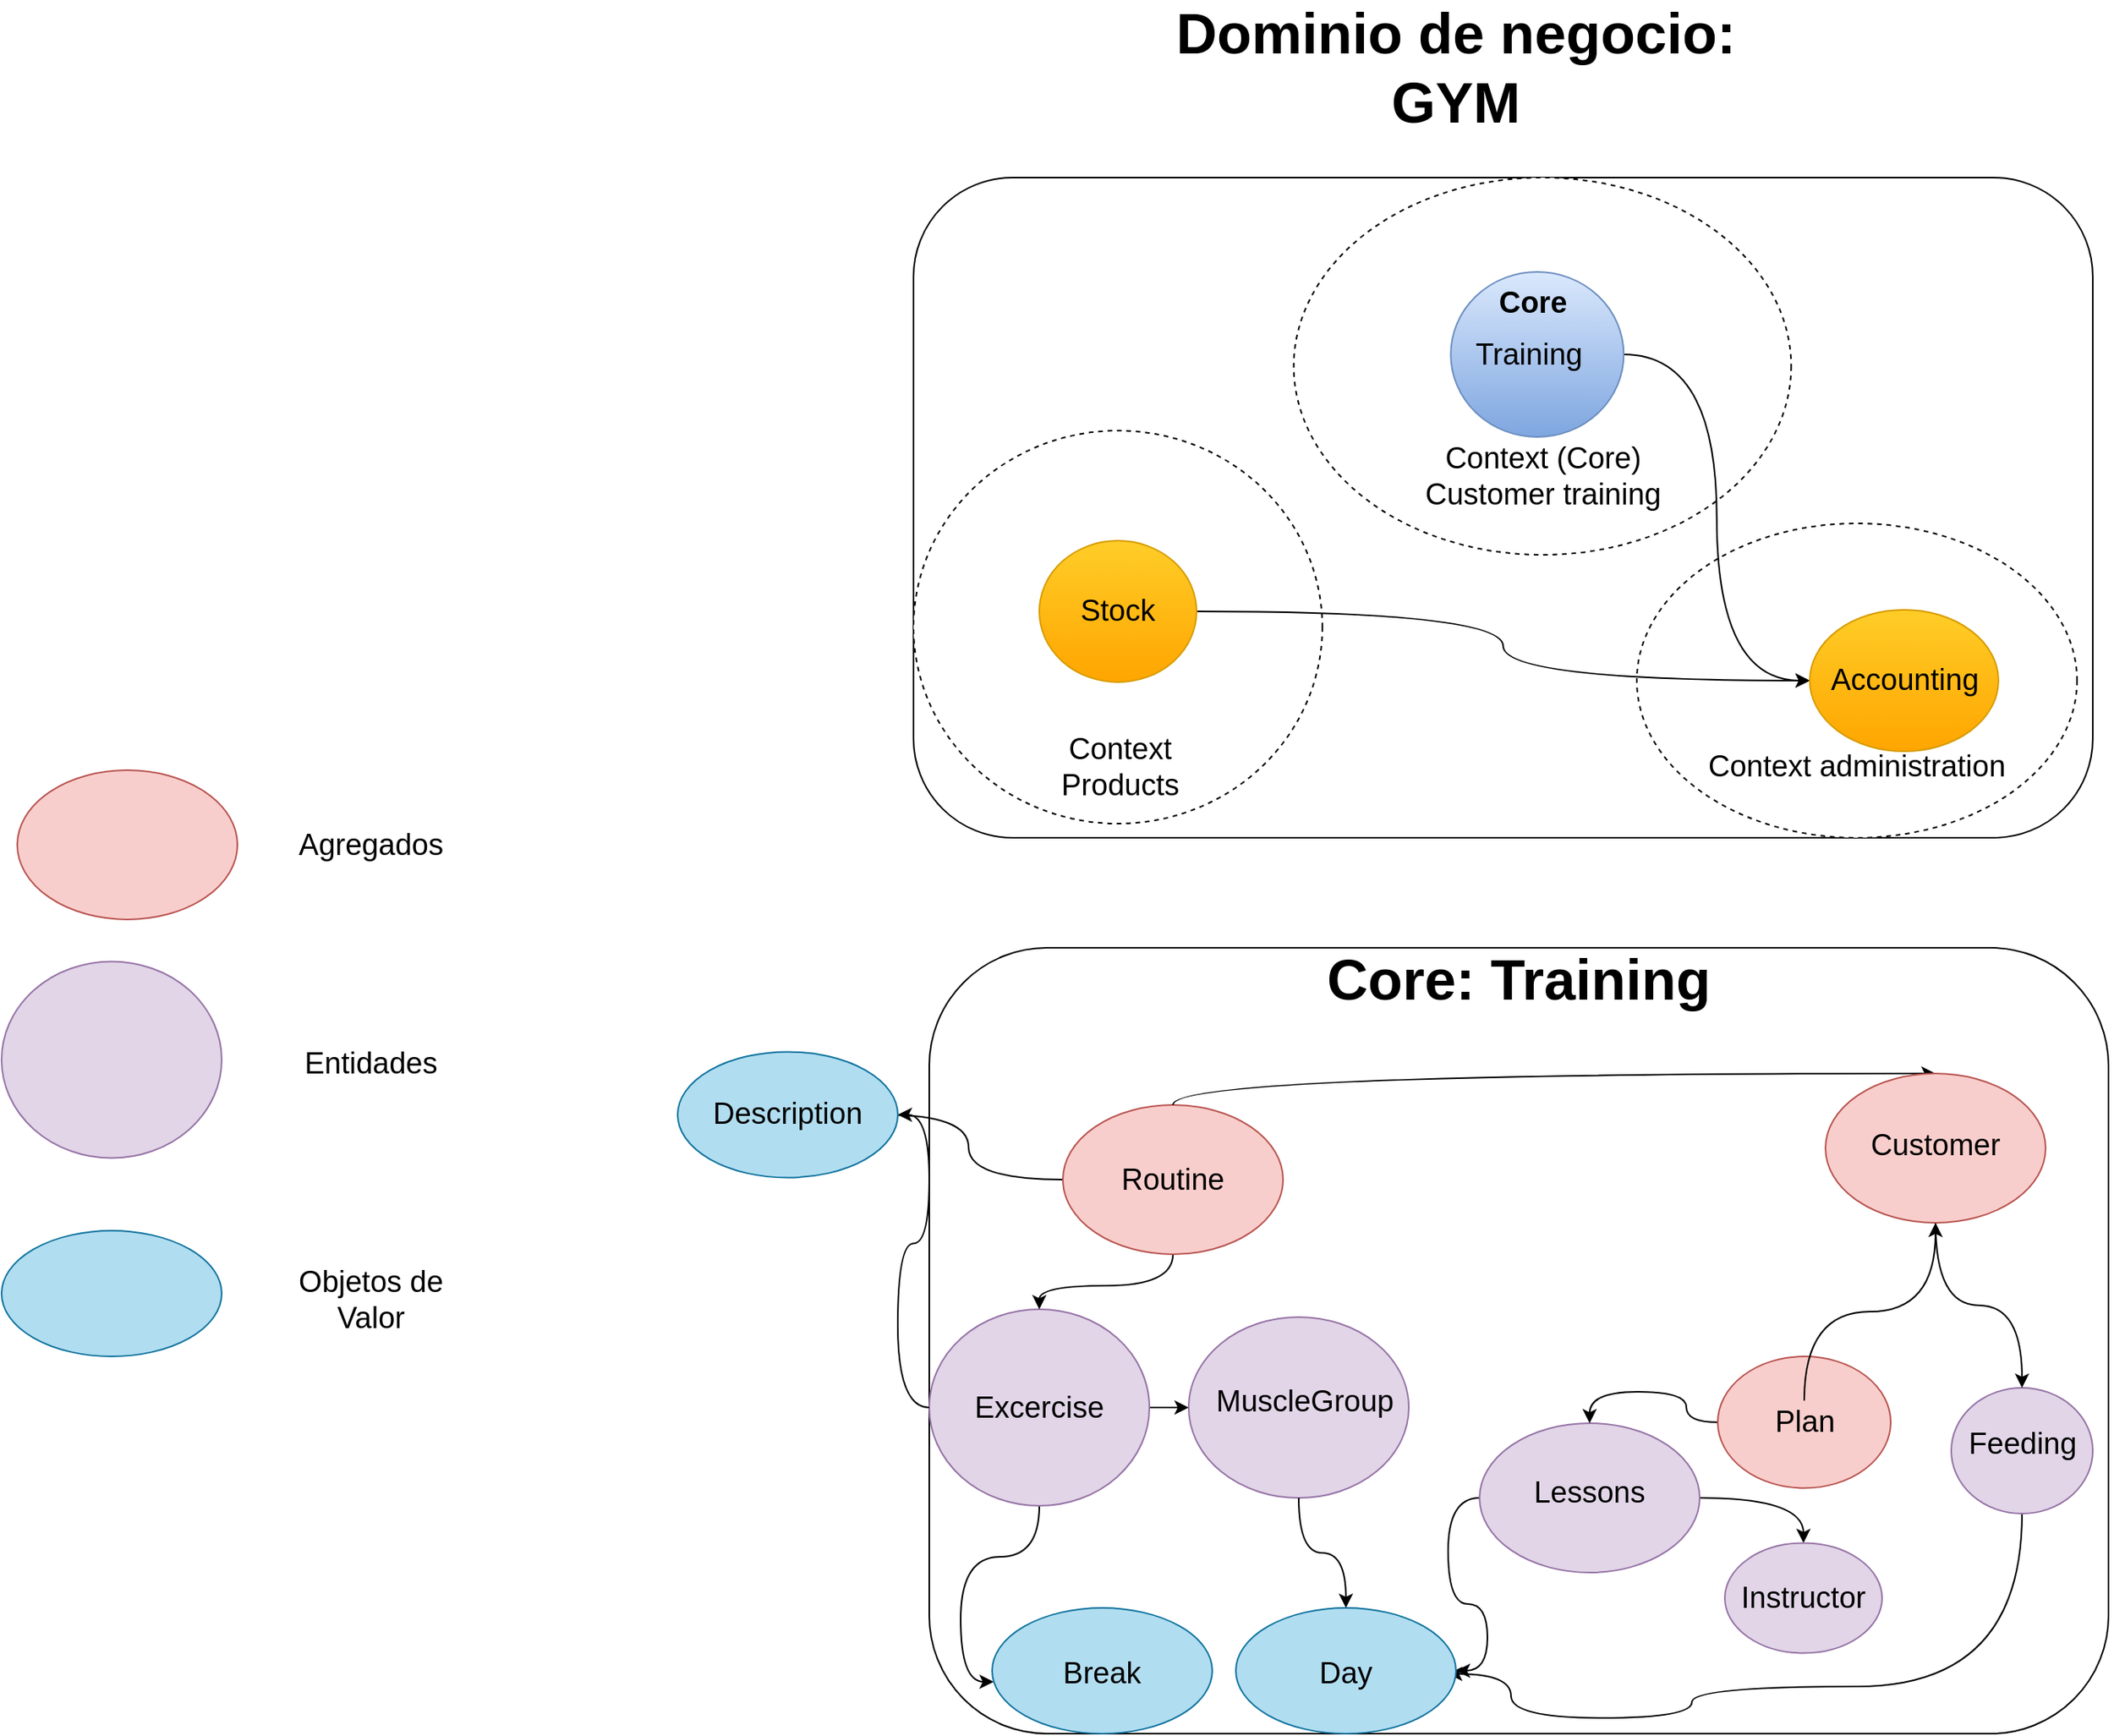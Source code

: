 <mxfile version="15.3.2" type="device" pages="3"><diagram id="tiw5Bmr05pFOXXbVsQKV" name="Analisis"><mxGraphModel dx="1695" dy="425" grid="1" gridSize="10" guides="1" tooltips="1" connect="1" arrows="1" fold="1" page="1" pageScale="1" pageWidth="827" pageHeight="1169" math="0" shadow="0"><root><mxCell id="0"/><mxCell id="1" parent="0"/><mxCell id="ugkIMONqdF9dpp6156TQ-1" value="" style="rounded=1;whiteSpace=wrap;html=1;" parent="1" vertex="1"><mxGeometry x="40" y="160" width="750" height="420" as="geometry"/></mxCell><mxCell id="ugkIMONqdF9dpp6156TQ-2" value="" style="ellipse;whiteSpace=wrap;html=1;dashed=1;" parent="1" vertex="1"><mxGeometry x="40" y="321" width="260" height="250" as="geometry"/></mxCell><mxCell id="ugkIMONqdF9dpp6156TQ-3" value="" style="ellipse;whiteSpace=wrap;html=1;dashed=1;" parent="1" vertex="1"><mxGeometry x="500" y="380" width="280" height="200" as="geometry"/></mxCell><mxCell id="ugkIMONqdF9dpp6156TQ-4" value="" style="ellipse;whiteSpace=wrap;html=1;dashed=1;" parent="1" vertex="1"><mxGeometry x="281.82" y="160" width="316.36" height="240" as="geometry"/></mxCell><mxCell id="ugkIMONqdF9dpp6156TQ-5" value="&lt;b&gt;&lt;font style=&quot;font-size: 36px&quot;&gt;Dominio de negocio:&amp;nbsp;&lt;br&gt;GYM&amp;nbsp;&lt;/font&gt;&lt;/b&gt;" style="text;html=1;strokeColor=none;fillColor=none;align=center;verticalAlign=middle;whiteSpace=wrap;rounded=0;" parent="1" vertex="1"><mxGeometry x="190" y="50" width="400" height="80" as="geometry"/></mxCell><mxCell id="ugkIMONqdF9dpp6156TQ-40" style="edgeStyle=orthogonalEdgeStyle;curved=1;rounded=0;orthogonalLoop=1;jettySize=auto;html=1;entryX=0;entryY=0.5;entryDx=0;entryDy=0;endArrow=classic;endFill=1;" parent="1" source="ugkIMONqdF9dpp6156TQ-6" target="ugkIMONqdF9dpp6156TQ-8" edge="1"><mxGeometry relative="1" as="geometry"/></mxCell><mxCell id="ugkIMONqdF9dpp6156TQ-6" value="" style="ellipse;whiteSpace=wrap;html=1;fontFamily=Helvetica;gradientColor=#ffa500;fillColor=#ffcd28;strokeColor=#d79b00;" parent="1" vertex="1"><mxGeometry x="120" y="391" width="100" height="90" as="geometry"/></mxCell><mxCell id="ugkIMONqdF9dpp6156TQ-7" style="edgeStyle=orthogonalEdgeStyle;curved=1;rounded=0;orthogonalLoop=1;jettySize=auto;html=1;entryX=1;entryY=0.5;entryDx=0;entryDy=0;fontFamily=Helvetica;fontSize=19;endArrow=none;endFill=0;startArrow=classic;startFill=1;" parent="1" source="ugkIMONqdF9dpp6156TQ-8" target="ugkIMONqdF9dpp6156TQ-10" edge="1"><mxGeometry relative="1" as="geometry"/></mxCell><mxCell id="ugkIMONqdF9dpp6156TQ-8" value="" style="ellipse;whiteSpace=wrap;html=1;gradientColor=#ffa500;fillColor=#ffcd28;strokeColor=#d79b00;" parent="1" vertex="1"><mxGeometry x="610" y="435" width="120" height="90" as="geometry"/></mxCell><mxCell id="ugkIMONqdF9dpp6156TQ-10" value="" style="ellipse;whiteSpace=wrap;html=1;gradientColor=#7ea6e0;fillColor=#dae8fc;strokeColor=#6c8ebf;" parent="1" vertex="1"><mxGeometry x="381.68" y="220" width="110" height="105" as="geometry"/></mxCell><mxCell id="ugkIMONqdF9dpp6156TQ-11" value="" style="rounded=1;whiteSpace=wrap;html=1;" parent="1" vertex="1"><mxGeometry x="50" y="650" width="750" height="500" as="geometry"/></mxCell><mxCell id="ugkIMONqdF9dpp6156TQ-12" value="&lt;span style=&quot;font-size: 36px&quot;&gt;&lt;b&gt;Core: Training&lt;/b&gt;&lt;/span&gt;" style="text;html=1;strokeColor=none;fillColor=none;align=center;verticalAlign=middle;whiteSpace=wrap;rounded=0;" parent="1" vertex="1"><mxGeometry x="260" y="630" width="330" height="80" as="geometry"/></mxCell><mxCell id="ugkIMONqdF9dpp6156TQ-14" value="Training" style="text;html=1;strokeColor=none;fillColor=none;align=center;verticalAlign=middle;whiteSpace=wrap;rounded=0;fontFamily=Helvetica;fontSize=19;" parent="1" vertex="1"><mxGeometry x="385.18" y="262.5" width="93" height="20" as="geometry"/></mxCell><mxCell id="ugkIMONqdF9dpp6156TQ-15" value="Stock" style="text;html=1;strokeColor=none;fillColor=none;align=center;verticalAlign=middle;whiteSpace=wrap;rounded=0;fontFamily=Helvetica;fontSize=19;" parent="1" vertex="1"><mxGeometry x="150" y="426" width="40" height="20" as="geometry"/></mxCell><mxCell id="ugkIMONqdF9dpp6156TQ-16" value="Core" style="text;html=1;strokeColor=none;fillColor=none;align=center;verticalAlign=middle;whiteSpace=wrap;rounded=0;fontFamily=Helvetica;fontSize=19;fontStyle=1" parent="1" vertex="1"><mxGeometry x="414" y="230" width="40" height="20" as="geometry"/></mxCell><mxCell id="ugkIMONqdF9dpp6156TQ-17" style="edgeStyle=orthogonalEdgeStyle;curved=1;rounded=0;orthogonalLoop=1;jettySize=auto;html=1;entryX=0;entryY=0.5;entryDx=0;entryDy=0;fontFamily=Helvetica;fontSize=19;endArrow=classic;endFill=1;exitX=1;exitY=0.5;exitDx=0;exitDy=0;" parent="1" source="ugkIMONqdF9dpp6156TQ-18" target="ugkIMONqdF9dpp6156TQ-20" edge="1"><mxGeometry relative="1" as="geometry"/></mxCell><mxCell id="ugkIMONqdF9dpp6156TQ-51" style="edgeStyle=orthogonalEdgeStyle;curved=1;rounded=0;orthogonalLoop=1;jettySize=auto;html=1;entryX=0.007;entryY=0.588;entryDx=0;entryDy=0;entryPerimeter=0;endArrow=classic;endFill=1;" parent="1" source="ugkIMONqdF9dpp6156TQ-18" target="ugkIMONqdF9dpp6156TQ-26" edge="1"><mxGeometry relative="1" as="geometry"/></mxCell><mxCell id="ugkIMONqdF9dpp6156TQ-18" value="" style="ellipse;whiteSpace=wrap;html=1;fontFamily=Helvetica;fillColor=#e1d5e7;strokeColor=#9673a6;" parent="1" vertex="1"><mxGeometry x="50" y="880" width="140" height="125" as="geometry"/></mxCell><mxCell id="ugkIMONqdF9dpp6156TQ-19" value="Excercise" style="text;html=1;strokeColor=none;fillColor=none;align=center;verticalAlign=middle;whiteSpace=wrap;rounded=0;fontFamily=Helvetica;fontSize=19;" parent="1" vertex="1"><mxGeometry x="65" y="928.75" width="110" height="27.5" as="geometry"/></mxCell><mxCell id="ugkIMONqdF9dpp6156TQ-20" value="" style="ellipse;whiteSpace=wrap;html=1;fontFamily=Helvetica;fillColor=#e1d5e7;strokeColor=#9673a6;" parent="1" vertex="1"><mxGeometry x="215" y="885" width="140" height="115" as="geometry"/></mxCell><mxCell id="ugkIMONqdF9dpp6156TQ-21" value="MuscleGroup" style="text;html=1;strokeColor=none;fillColor=none;align=center;verticalAlign=middle;whiteSpace=wrap;rounded=0;fontFamily=Helvetica;fontSize=19;" parent="1" vertex="1"><mxGeometry x="223.5" y="925.01" width="130" height="27.5" as="geometry"/></mxCell><mxCell id="ugkIMONqdF9dpp6156TQ-22" style="edgeStyle=orthogonalEdgeStyle;curved=1;rounded=0;orthogonalLoop=1;jettySize=auto;html=1;entryX=0.5;entryY=0;entryDx=0;entryDy=0;fontFamily=Helvetica;fontSize=19;endArrow=classic;endFill=1;" parent="1" source="ugkIMONqdF9dpp6156TQ-24" target="ugkIMONqdF9dpp6156TQ-18" edge="1"><mxGeometry relative="1" as="geometry"/></mxCell><mxCell id="z4wLtx0t6drYSwfVVddU-1" style="edgeStyle=orthogonalEdgeStyle;rounded=0;orthogonalLoop=1;jettySize=auto;html=1;entryX=1;entryY=0.5;entryDx=0;entryDy=0;startArrow=none;startFill=0;endArrow=classic;endFill=1;curved=1;" parent="1" source="ugkIMONqdF9dpp6156TQ-24" target="ugkIMONqdF9dpp6156TQ-68" edge="1"><mxGeometry relative="1" as="geometry"/></mxCell><mxCell id="ugkIMONqdF9dpp6156TQ-24" value="" style="ellipse;whiteSpace=wrap;html=1;fontFamily=Helvetica;fillColor=#f8cecc;strokeColor=#b85450;" parent="1" vertex="1"><mxGeometry x="135" y="750" width="140" height="95" as="geometry"/></mxCell><mxCell id="ugkIMONqdF9dpp6156TQ-25" value="Routine" style="text;html=1;strokeColor=none;fillColor=none;align=center;verticalAlign=middle;whiteSpace=wrap;rounded=0;fontFamily=Helvetica;fontSize=19;" parent="1" vertex="1"><mxGeometry x="150" y="783.75" width="110" height="27.5" as="geometry"/></mxCell><mxCell id="ugkIMONqdF9dpp6156TQ-26" value="" style="ellipse;whiteSpace=wrap;html=1;fontFamily=Helvetica;fillColor=#b1ddf0;strokeColor=#10739e;" parent="1" vertex="1"><mxGeometry x="90" y="1070" width="140" height="80" as="geometry"/></mxCell><mxCell id="ugkIMONqdF9dpp6156TQ-27" value="Break" style="text;html=1;strokeColor=none;fillColor=none;align=center;verticalAlign=middle;whiteSpace=wrap;rounded=0;fontFamily=Helvetica;fontSize=19;" parent="1" vertex="1"><mxGeometry x="105" y="1098.74" width="110" height="27.5" as="geometry"/></mxCell><mxCell id="AtAaE60pBic38nywwwGd-2" style="edgeStyle=orthogonalEdgeStyle;curved=1;rounded=0;orthogonalLoop=1;jettySize=auto;html=1;entryX=0.964;entryY=0.525;entryDx=0;entryDy=0;entryPerimeter=0;" parent="1" source="ugkIMONqdF9dpp6156TQ-28" target="U_Co7qMBWZJ00F8qK2on-1" edge="1"><mxGeometry relative="1" as="geometry"><mxPoint x="390" y="1112" as="targetPoint"/><Array as="points"><mxPoint x="745" y="1120"/><mxPoint x="535" y="1120"/><mxPoint x="535" y="1140"/><mxPoint x="420" y="1140"/><mxPoint x="420" y="1112"/></Array></mxGeometry></mxCell><mxCell id="ugkIMONqdF9dpp6156TQ-28" value="" style="ellipse;whiteSpace=wrap;html=1;fontFamily=Helvetica;fillColor=#e1d5e7;strokeColor=#9673a6;" parent="1" vertex="1"><mxGeometry x="700" y="930" width="90" height="80" as="geometry"/></mxCell><mxCell id="ugkIMONqdF9dpp6156TQ-29" value="Feeding" style="text;html=1;strokeColor=none;fillColor=none;align=center;verticalAlign=middle;whiteSpace=wrap;rounded=0;fontFamily=Helvetica;fontSize=19;" parent="1" vertex="1"><mxGeometry x="687.5" y="952.51" width="115" height="27.5" as="geometry"/></mxCell><mxCell id="ugkIMONqdF9dpp6156TQ-62" style="edgeStyle=orthogonalEdgeStyle;curved=1;rounded=0;orthogonalLoop=1;jettySize=auto;html=1;entryX=0.5;entryY=0;entryDx=0;entryDy=0;endArrow=classic;endFill=1;" parent="1" source="ugkIMONqdF9dpp6156TQ-30" target="ugkIMONqdF9dpp6156TQ-60" edge="1"><mxGeometry relative="1" as="geometry"/></mxCell><mxCell id="AtAaE60pBic38nywwwGd-1" style="edgeStyle=orthogonalEdgeStyle;rounded=0;orthogonalLoop=1;jettySize=auto;html=1;entryX=1;entryY=0.5;entryDx=0;entryDy=0;curved=1;" parent="1" source="ugkIMONqdF9dpp6156TQ-30" target="U_Co7qMBWZJ00F8qK2on-1" edge="1"><mxGeometry relative="1" as="geometry"/></mxCell><mxCell id="ugkIMONqdF9dpp6156TQ-30" value="" style="ellipse;whiteSpace=wrap;html=1;fontFamily=Helvetica;fillColor=#e1d5e7;strokeColor=#9673a6;" parent="1" vertex="1"><mxGeometry x="400" y="952.51" width="140" height="95" as="geometry"/></mxCell><mxCell id="ugkIMONqdF9dpp6156TQ-31" value="Lessons" style="text;html=1;strokeColor=none;fillColor=none;align=center;verticalAlign=middle;whiteSpace=wrap;rounded=0;fontFamily=Helvetica;fontSize=19;" parent="1" vertex="1"><mxGeometry x="415" y="976.26" width="110" height="41.25" as="geometry"/></mxCell><mxCell id="ugkIMONqdF9dpp6156TQ-35" value="Accounting" style="text;html=1;strokeColor=none;fillColor=none;align=center;verticalAlign=middle;whiteSpace=wrap;rounded=0;fontFamily=Helvetica;fontSize=19;" parent="1" vertex="1"><mxGeometry x="623.5" y="470" width="93" height="20" as="geometry"/></mxCell><mxCell id="ugkIMONqdF9dpp6156TQ-41" style="edgeStyle=orthogonalEdgeStyle;curved=1;rounded=0;orthogonalLoop=1;jettySize=auto;html=1;endArrow=classic;endFill=1;" parent="1" source="ugkIMONqdF9dpp6156TQ-36" target="ugkIMONqdF9dpp6156TQ-28" edge="1"><mxGeometry relative="1" as="geometry"/></mxCell><mxCell id="ugkIMONqdF9dpp6156TQ-48" style="edgeStyle=orthogonalEdgeStyle;curved=1;rounded=0;orthogonalLoop=1;jettySize=auto;html=1;entryX=0.5;entryY=0;entryDx=0;entryDy=0;endArrow=none;endFill=0;startArrow=classic;startFill=1;" parent="1" source="ugkIMONqdF9dpp6156TQ-36" target="ugkIMONqdF9dpp6156TQ-24" edge="1"><mxGeometry relative="1" as="geometry"><Array as="points"><mxPoint x="636" y="730"/><mxPoint x="205" y="730"/></Array></mxGeometry></mxCell><mxCell id="ugkIMONqdF9dpp6156TQ-36" value="" style="ellipse;whiteSpace=wrap;html=1;fontFamily=Helvetica;fillColor=#f8cecc;strokeColor=#b85450;" parent="1" vertex="1"><mxGeometry x="620" y="730" width="140" height="95" as="geometry"/></mxCell><mxCell id="ugkIMONqdF9dpp6156TQ-37" value="Customer" style="text;html=1;strokeColor=none;fillColor=none;align=center;verticalAlign=middle;whiteSpace=wrap;rounded=0;fontFamily=Helvetica;fontSize=19;" parent="1" vertex="1"><mxGeometry x="635" y="754.99" width="110" height="41.25" as="geometry"/></mxCell><mxCell id="AWFT3y6Bp3kpCuH-oK3P-1" style="edgeStyle=orthogonalEdgeStyle;rounded=0;orthogonalLoop=1;jettySize=auto;html=1;entryX=0.5;entryY=0;entryDx=0;entryDy=0;startArrow=none;startFill=0;endArrow=classic;endFill=1;curved=1;" parent="1" source="ugkIMONqdF9dpp6156TQ-42" target="ugkIMONqdF9dpp6156TQ-30" edge="1"><mxGeometry relative="1" as="geometry"/></mxCell><mxCell id="ugkIMONqdF9dpp6156TQ-42" value="" style="ellipse;whiteSpace=wrap;html=1;fontFamily=Helvetica;fillColor=#f8cecc;strokeColor=#b85450;" parent="1" vertex="1"><mxGeometry x="551.5" y="910" width="110" height="83.76" as="geometry"/></mxCell><mxCell id="bvvo9q5gArL8JghSkzRb-1" value="" style="edgeStyle=orthogonalEdgeStyle;curved=1;rounded=0;orthogonalLoop=1;jettySize=auto;html=1;" parent="1" source="ugkIMONqdF9dpp6156TQ-43" target="ugkIMONqdF9dpp6156TQ-36" edge="1"><mxGeometry relative="1" as="geometry"/></mxCell><mxCell id="ugkIMONqdF9dpp6156TQ-43" value="Plan" style="text;html=1;strokeColor=none;fillColor=none;align=center;verticalAlign=middle;whiteSpace=wrap;rounded=0;fontFamily=Helvetica;fontSize=19;" parent="1" vertex="1"><mxGeometry x="551.5" y="938.13" width="110" height="27.5" as="geometry"/></mxCell><mxCell id="ugkIMONqdF9dpp6156TQ-60" value="" style="ellipse;whiteSpace=wrap;html=1;fontFamily=Helvetica;fillColor=#e1d5e7;strokeColor=#9673a6;" parent="1" vertex="1"><mxGeometry x="556" y="1028.74" width="100" height="70" as="geometry"/></mxCell><mxCell id="ugkIMONqdF9dpp6156TQ-61" value="Instructor" style="text;html=1;strokeColor=none;fillColor=none;align=center;verticalAlign=middle;whiteSpace=wrap;rounded=0;fontFamily=Helvetica;fontSize=19;" parent="1" vertex="1"><mxGeometry x="551" y="1053.74" width="110" height="20" as="geometry"/></mxCell><mxCell id="ugkIMONqdF9dpp6156TQ-69" style="edgeStyle=orthogonalEdgeStyle;curved=1;rounded=0;orthogonalLoop=1;jettySize=auto;html=1;entryX=0;entryY=0.5;entryDx=0;entryDy=0;endArrow=none;endFill=0;startArrow=classic;startFill=1;" parent="1" source="ugkIMONqdF9dpp6156TQ-67" target="ugkIMONqdF9dpp6156TQ-18" edge="1"><mxGeometry relative="1" as="geometry"/></mxCell><mxCell id="ugkIMONqdF9dpp6156TQ-67" value="" style="ellipse;whiteSpace=wrap;html=1;fontFamily=Helvetica;fillColor=#b1ddf0;strokeColor=#10739e;" parent="1" vertex="1"><mxGeometry x="-110" y="716.24" width="140" height="80" as="geometry"/></mxCell><mxCell id="ugkIMONqdF9dpp6156TQ-68" value="Description" style="text;html=1;strokeColor=none;fillColor=none;align=center;verticalAlign=middle;whiteSpace=wrap;rounded=0;fontFamily=Helvetica;fontSize=19;" parent="1" vertex="1"><mxGeometry x="-95" y="742.49" width="110" height="27.5" as="geometry"/></mxCell><mxCell id="IkUBJkcs8IGaYLz_Flur-2" value="" style="ellipse;whiteSpace=wrap;html=1;fontFamily=Helvetica;fillColor=#f8cecc;strokeColor=#b85450;" parent="1" vertex="1"><mxGeometry x="-530" y="537" width="140" height="95" as="geometry"/></mxCell><mxCell id="IkUBJkcs8IGaYLz_Flur-4" value="Agregados" style="text;html=1;strokeColor=none;fillColor=none;align=center;verticalAlign=middle;whiteSpace=wrap;rounded=0;fontFamily=Helvetica;fontSize=19;" parent="1" vertex="1"><mxGeometry x="-360" y="571" width="110" height="27.5" as="geometry"/></mxCell><mxCell id="IkUBJkcs8IGaYLz_Flur-5" value="" style="ellipse;whiteSpace=wrap;html=1;fontFamily=Helvetica;fillColor=#e1d5e7;strokeColor=#9673a6;" parent="1" vertex="1"><mxGeometry x="-540" y="658.75" width="140" height="125" as="geometry"/></mxCell><mxCell id="IkUBJkcs8IGaYLz_Flur-6" value="Entidades" style="text;html=1;strokeColor=none;fillColor=none;align=center;verticalAlign=middle;whiteSpace=wrap;rounded=0;fontFamily=Helvetica;fontSize=19;" parent="1" vertex="1"><mxGeometry x="-360" y="710" width="110" height="27.5" as="geometry"/></mxCell><mxCell id="IkUBJkcs8IGaYLz_Flur-7" value="" style="ellipse;whiteSpace=wrap;html=1;fontFamily=Helvetica;fillColor=#b1ddf0;strokeColor=#10739e;" parent="1" vertex="1"><mxGeometry x="-540" y="830" width="140" height="80" as="geometry"/></mxCell><mxCell id="IkUBJkcs8IGaYLz_Flur-8" value="Objetos de Valor" style="text;html=1;strokeColor=none;fillColor=none;align=center;verticalAlign=middle;whiteSpace=wrap;rounded=0;fontFamily=Helvetica;fontSize=19;" parent="1" vertex="1"><mxGeometry x="-360" y="860" width="110" height="27.5" as="geometry"/></mxCell><mxCell id="IkUBJkcs8IGaYLz_Flur-14" value="Context (Core) Customer training" style="text;html=1;strokeColor=none;fillColor=none;align=center;verticalAlign=middle;whiteSpace=wrap;rounded=0;fontFamily=Helvetica;fontSize=19;" parent="1" vertex="1"><mxGeometry x="357.59" y="330" width="164.82" height="40" as="geometry"/></mxCell><mxCell id="IkUBJkcs8IGaYLz_Flur-15" value="Context Products" style="text;html=1;strokeColor=none;fillColor=none;align=center;verticalAlign=middle;whiteSpace=wrap;rounded=0;fontFamily=Helvetica;fontSize=19;" parent="1" vertex="1"><mxGeometry x="105" y="525" width="133" height="20" as="geometry"/></mxCell><mxCell id="IkUBJkcs8IGaYLz_Flur-16" value="Context&amp;nbsp;administration" style="text;html=1;strokeColor=none;fillColor=none;align=center;verticalAlign=middle;whiteSpace=wrap;rounded=0;fontFamily=Helvetica;fontSize=19;" parent="1" vertex="1"><mxGeometry x="551" y="525" width="178" height="20" as="geometry"/></mxCell><mxCell id="U_Co7qMBWZJ00F8qK2on-6" style="edgeStyle=orthogonalEdgeStyle;rounded=0;orthogonalLoop=1;jettySize=auto;html=1;startArrow=classic;startFill=1;endArrow=none;endFill=0;curved=1;" parent="1" source="U_Co7qMBWZJ00F8qK2on-1" target="ugkIMONqdF9dpp6156TQ-20" edge="1"><mxGeometry relative="1" as="geometry"/></mxCell><mxCell id="U_Co7qMBWZJ00F8qK2on-1" value="" style="ellipse;whiteSpace=wrap;html=1;fontFamily=Helvetica;fillColor=#b1ddf0;strokeColor=#10739e;" parent="1" vertex="1"><mxGeometry x="245" y="1070" width="140" height="80" as="geometry"/></mxCell><mxCell id="U_Co7qMBWZJ00F8qK2on-2" value="Day" style="text;html=1;strokeColor=none;fillColor=none;align=center;verticalAlign=middle;whiteSpace=wrap;rounded=0;fontFamily=Helvetica;fontSize=19;" parent="1" vertex="1"><mxGeometry x="260" y="1098.74" width="110" height="27.5" as="geometry"/></mxCell></root></mxGraphModel></diagram><diagram id="6h7FGikNmwyFRgyz8muw" name="Modelo de dominio"><mxGraphModel dx="1695" dy="1651" grid="1" gridSize="10" guides="1" tooltips="1" connect="1" arrows="1" fold="1" page="1" pageScale="1" pageWidth="827" pageHeight="1169" math="0" shadow="0"><root><mxCell id="7IHu89TSpWFx08FUJuCJ-0"/><mxCell id="7IHu89TSpWFx08FUJuCJ-1" parent="7IHu89TSpWFx08FUJuCJ-0"/><mxCell id="hOPjn10W1YKrCbFRlW7Z-13" value="[AR] Routine" style="shape=table;startSize=30;container=1;collapsible=1;childLayout=tableLayout;fixedRows=1;rowLines=0;fontStyle=1;align=center;resizeLast=1;fillColor=#f8cecc;strokeColor=#b85450;" parent="7IHu89TSpWFx08FUJuCJ-1" vertex="1"><mxGeometry x="460" y="17" width="230" height="463" as="geometry"/></mxCell><mxCell id="hOPjn10W1YKrCbFRlW7Z-14" value="" style="shape=partialRectangle;collapsible=0;dropTarget=0;pointerEvents=0;fillColor=none;top=0;left=0;bottom=0;right=0;points=[[0,0.5],[1,0.5]];portConstraint=eastwest;" parent="hOPjn10W1YKrCbFRlW7Z-13" vertex="1"><mxGeometry y="30" width="230" height="30" as="geometry"/></mxCell><mxCell id="hOPjn10W1YKrCbFRlW7Z-15" value="ID" style="shape=partialRectangle;connectable=0;fillColor=none;top=0;left=0;bottom=0;right=0;fontStyle=1;overflow=hidden;" parent="hOPjn10W1YKrCbFRlW7Z-14" vertex="1"><mxGeometry width="60" height="30" as="geometry"><mxRectangle width="60" height="30" as="alternateBounds"/></mxGeometry></mxCell><mxCell id="hOPjn10W1YKrCbFRlW7Z-16" value="RoutinaId" style="shape=partialRectangle;connectable=0;fillColor=none;top=0;left=0;bottom=0;right=0;align=left;spacingLeft=6;fontStyle=7;overflow=hidden;" parent="hOPjn10W1YKrCbFRlW7Z-14" vertex="1"><mxGeometry x="60" width="170" height="30" as="geometry"><mxRectangle width="170" height="30" as="alternateBounds"/></mxGeometry></mxCell><mxCell id="p-iyb5XQXjaK2IdQpueJ-11" value="" style="shape=partialRectangle;collapsible=0;dropTarget=0;pointerEvents=0;fillColor=none;top=0;left=0;bottom=0;right=0;points=[[0,0.5],[1,0.5]];portConstraint=eastwest;" parent="hOPjn10W1YKrCbFRlW7Z-13" vertex="1"><mxGeometry y="60" width="230" height="30" as="geometry"/></mxCell><mxCell id="p-iyb5XQXjaK2IdQpueJ-12" value="VO" style="shape=partialRectangle;connectable=0;fillColor=none;top=0;left=0;bottom=0;right=0;fontStyle=0;overflow=hidden;" parent="p-iyb5XQXjaK2IdQpueJ-11" vertex="1"><mxGeometry width="60" height="30" as="geometry"><mxRectangle width="60" height="30" as="alternateBounds"/></mxGeometry></mxCell><mxCell id="p-iyb5XQXjaK2IdQpueJ-13" value="Description" style="shape=partialRectangle;connectable=0;fillColor=none;top=0;left=0;bottom=0;right=0;align=left;spacingLeft=6;fontStyle=2;overflow=hidden;" parent="p-iyb5XQXjaK2IdQpueJ-11" vertex="1"><mxGeometry x="60" width="170" height="30" as="geometry"><mxRectangle width="170" height="30" as="alternateBounds"/></mxGeometry></mxCell><mxCell id="p-iyb5XQXjaK2IdQpueJ-14" value="" style="shape=partialRectangle;collapsible=0;dropTarget=0;pointerEvents=0;fillColor=none;top=0;left=0;bottom=0;right=0;points=[[0,0.5],[1,0.5]];portConstraint=eastwest;" parent="hOPjn10W1YKrCbFRlW7Z-13" vertex="1"><mxGeometry y="90" width="230" height="30" as="geometry"/></mxCell><mxCell id="p-iyb5XQXjaK2IdQpueJ-15" value="VO" style="shape=partialRectangle;connectable=0;fillColor=none;top=0;left=0;bottom=0;right=0;fontStyle=0;overflow=hidden;" parent="p-iyb5XQXjaK2IdQpueJ-14" vertex="1"><mxGeometry width="60" height="30" as="geometry"><mxRectangle width="60" height="30" as="alternateBounds"/></mxGeometry></mxCell><mxCell id="p-iyb5XQXjaK2IdQpueJ-16" value="Name" style="shape=partialRectangle;connectable=0;fillColor=none;top=0;left=0;bottom=0;right=0;align=left;spacingLeft=6;fontStyle=0;overflow=hidden;" parent="p-iyb5XQXjaK2IdQpueJ-14" vertex="1"><mxGeometry x="60" width="170" height="30" as="geometry"><mxRectangle width="170" height="30" as="alternateBounds"/></mxGeometry></mxCell><mxCell id="hOPjn10W1YKrCbFRlW7Z-17" value="" style="shape=partialRectangle;collapsible=0;dropTarget=0;pointerEvents=0;fillColor=none;top=0;left=0;bottom=1;right=0;points=[[0,0.5],[1,0.5]];portConstraint=eastwest;" parent="hOPjn10W1YKrCbFRlW7Z-13" vertex="1"><mxGeometry y="120" width="230" height="30" as="geometry"/></mxCell><mxCell id="hOPjn10W1YKrCbFRlW7Z-18" value="E" style="shape=partialRectangle;connectable=0;fillColor=none;top=0;left=0;bottom=0;right=0;fontStyle=0;overflow=hidden;" parent="hOPjn10W1YKrCbFRlW7Z-17" vertex="1"><mxGeometry width="60" height="30" as="geometry"><mxRectangle width="60" height="30" as="alternateBounds"/></mxGeometry></mxCell><mxCell id="hOPjn10W1YKrCbFRlW7Z-19" value="Set&lt;Excersice&gt;" style="shape=partialRectangle;connectable=0;fillColor=none;top=0;left=0;bottom=0;right=0;align=left;spacingLeft=6;fontStyle=0;overflow=hidden;" parent="hOPjn10W1YKrCbFRlW7Z-17" vertex="1"><mxGeometry x="60" width="170" height="30" as="geometry"><mxRectangle width="170" height="30" as="alternateBounds"/></mxGeometry></mxCell><mxCell id="hOPjn10W1YKrCbFRlW7Z-20" value="" style="shape=partialRectangle;collapsible=0;dropTarget=0;pointerEvents=0;fillColor=none;top=0;left=0;bottom=0;right=0;points=[[0,0.5],[1,0.5]];portConstraint=eastwest;" parent="hOPjn10W1YKrCbFRlW7Z-13" vertex="1"><mxGeometry y="150" width="230" height="30" as="geometry"/></mxCell><mxCell id="hOPjn10W1YKrCbFRlW7Z-21" value="" style="shape=partialRectangle;connectable=0;fillColor=none;top=0;left=0;bottom=0;right=0;editable=1;overflow=hidden;" parent="hOPjn10W1YKrCbFRlW7Z-20" vertex="1"><mxGeometry width="60" height="30" as="geometry"><mxRectangle width="60" height="30" as="alternateBounds"/></mxGeometry></mxCell><mxCell id="hOPjn10W1YKrCbFRlW7Z-22" value="addExcercise()" style="shape=partialRectangle;connectable=0;fillColor=none;top=0;left=0;bottom=0;right=0;align=left;spacingLeft=6;overflow=hidden;" parent="hOPjn10W1YKrCbFRlW7Z-20" vertex="1"><mxGeometry x="60" width="170" height="30" as="geometry"><mxRectangle width="170" height="30" as="alternateBounds"/></mxGeometry></mxCell><mxCell id="hOPjn10W1YKrCbFRlW7Z-23" value="" style="shape=partialRectangle;collapsible=0;dropTarget=0;pointerEvents=0;fillColor=none;top=0;left=0;bottom=0;right=0;points=[[0,0.5],[1,0.5]];portConstraint=eastwest;" parent="hOPjn10W1YKrCbFRlW7Z-13" vertex="1"><mxGeometry y="180" width="230" height="30" as="geometry"/></mxCell><mxCell id="hOPjn10W1YKrCbFRlW7Z-24" value="" style="shape=partialRectangle;connectable=0;fillColor=none;top=0;left=0;bottom=0;right=0;editable=1;overflow=hidden;" parent="hOPjn10W1YKrCbFRlW7Z-23" vertex="1"><mxGeometry width="60" height="30" as="geometry"><mxRectangle width="60" height="30" as="alternateBounds"/></mxGeometry></mxCell><mxCell id="hOPjn10W1YKrCbFRlW7Z-25" value="removeExcercise()" style="shape=partialRectangle;connectable=0;fillColor=none;top=0;left=0;bottom=0;right=0;align=left;spacingLeft=6;overflow=hidden;" parent="hOPjn10W1YKrCbFRlW7Z-23" vertex="1"><mxGeometry x="60" width="170" height="30" as="geometry"><mxRectangle width="170" height="30" as="alternateBounds"/></mxGeometry></mxCell><mxCell id="K7cGUa9OJgGuYSrWQOe_-13" value="" style="shape=partialRectangle;collapsible=0;dropTarget=0;pointerEvents=0;fillColor=none;top=0;left=0;bottom=0;right=0;points=[[0,0.5],[1,0.5]];portConstraint=eastwest;" parent="hOPjn10W1YKrCbFRlW7Z-13" vertex="1"><mxGeometry y="210" width="230" height="30" as="geometry"/></mxCell><mxCell id="K7cGUa9OJgGuYSrWQOe_-14" value="" style="shape=partialRectangle;connectable=0;fillColor=none;top=0;left=0;bottom=0;right=0;editable=1;overflow=hidden;" parent="K7cGUa9OJgGuYSrWQOe_-13" vertex="1"><mxGeometry width="60" height="30" as="geometry"><mxRectangle width="60" height="30" as="alternateBounds"/></mxGeometry></mxCell><mxCell id="K7cGUa9OJgGuYSrWQOe_-15" value="updateDescription()" style="shape=partialRectangle;connectable=0;fillColor=none;top=0;left=0;bottom=0;right=0;align=left;spacingLeft=6;overflow=hidden;" parent="K7cGUa9OJgGuYSrWQOe_-13" vertex="1"><mxGeometry x="60" width="170" height="30" as="geometry"><mxRectangle width="170" height="30" as="alternateBounds"/></mxGeometry></mxCell><mxCell id="xceiYYaRND7c7iBRlGGw-18" value="" style="shape=partialRectangle;collapsible=0;dropTarget=0;pointerEvents=0;fillColor=none;top=0;left=0;bottom=0;right=0;points=[[0,0.5],[1,0.5]];portConstraint=eastwest;" parent="hOPjn10W1YKrCbFRlW7Z-13" vertex="1"><mxGeometry y="240" width="230" height="30" as="geometry"/></mxCell><mxCell id="xceiYYaRND7c7iBRlGGw-19" value="" style="shape=partialRectangle;connectable=0;fillColor=none;top=0;left=0;bottom=0;right=0;editable=1;overflow=hidden;" parent="xceiYYaRND7c7iBRlGGw-18" vertex="1"><mxGeometry width="60" height="30" as="geometry"><mxRectangle width="60" height="30" as="alternateBounds"/></mxGeometry></mxCell><mxCell id="xceiYYaRND7c7iBRlGGw-20" value="updateName()" style="shape=partialRectangle;connectable=0;fillColor=none;top=0;left=0;bottom=0;right=0;align=left;spacingLeft=6;overflow=hidden;" parent="xceiYYaRND7c7iBRlGGw-18" vertex="1"><mxGeometry x="60" width="170" height="30" as="geometry"><mxRectangle width="170" height="30" as="alternateBounds"/></mxGeometry></mxCell><mxCell id="K7cGUa9OJgGuYSrWQOe_-94" value="" style="shape=partialRectangle;collapsible=0;dropTarget=0;pointerEvents=0;fillColor=none;top=0;left=0;bottom=0;right=0;points=[[0,0.5],[1,0.5]];portConstraint=eastwest;" parent="hOPjn10W1YKrCbFRlW7Z-13" vertex="1"><mxGeometry y="270" width="230" height="30" as="geometry"/></mxCell><mxCell id="K7cGUa9OJgGuYSrWQOe_-95" value="" style="shape=partialRectangle;connectable=0;fillColor=none;top=0;left=0;bottom=0;right=0;editable=1;overflow=hidden;" parent="K7cGUa9OJgGuYSrWQOe_-94" vertex="1"><mxGeometry width="60" height="30" as="geometry"><mxRectangle width="60" height="30" as="alternateBounds"/></mxGeometry></mxCell><mxCell id="K7cGUa9OJgGuYSrWQOe_-96" value="updateNameExcercise()" style="shape=partialRectangle;connectable=0;fillColor=none;top=0;left=0;bottom=0;right=0;align=left;spacingLeft=6;overflow=hidden;" parent="K7cGUa9OJgGuYSrWQOe_-94" vertex="1"><mxGeometry x="60" width="170" height="30" as="geometry"><mxRectangle width="170" height="30" as="alternateBounds"/></mxGeometry></mxCell><mxCell id="K7cGUa9OJgGuYSrWQOe_-73" value="" style="shape=partialRectangle;collapsible=0;dropTarget=0;pointerEvents=0;fillColor=none;top=0;left=0;bottom=0;right=0;points=[[0,0.5],[1,0.5]];portConstraint=eastwest;" parent="hOPjn10W1YKrCbFRlW7Z-13" vertex="1"><mxGeometry y="300" width="230" height="30" as="geometry"/></mxCell><mxCell id="K7cGUa9OJgGuYSrWQOe_-74" value="" style="shape=partialRectangle;connectable=0;fillColor=none;top=0;left=0;bottom=0;right=0;editable=1;overflow=hidden;" parent="K7cGUa9OJgGuYSrWQOe_-73" vertex="1"><mxGeometry width="60" height="30" as="geometry"><mxRectangle width="60" height="30" as="alternateBounds"/></mxGeometry></mxCell><mxCell id="K7cGUa9OJgGuYSrWQOe_-75" value="updateRepetitionsExcercise()" style="shape=partialRectangle;connectable=0;fillColor=none;top=0;left=0;bottom=0;right=0;align=left;spacingLeft=6;overflow=hidden;" parent="K7cGUa9OJgGuYSrWQOe_-73" vertex="1"><mxGeometry x="60" width="170" height="30" as="geometry"><mxRectangle width="170" height="30" as="alternateBounds"/></mxGeometry></mxCell><mxCell id="K7cGUa9OJgGuYSrWQOe_-76" value="" style="shape=partialRectangle;collapsible=0;dropTarget=0;pointerEvents=0;fillColor=none;top=0;left=0;bottom=0;right=0;points=[[0,0.5],[1,0.5]];portConstraint=eastwest;" parent="hOPjn10W1YKrCbFRlW7Z-13" vertex="1"><mxGeometry y="330" width="230" height="30" as="geometry"/></mxCell><mxCell id="K7cGUa9OJgGuYSrWQOe_-77" value="" style="shape=partialRectangle;connectable=0;fillColor=none;top=0;left=0;bottom=0;right=0;editable=1;overflow=hidden;" parent="K7cGUa9OJgGuYSrWQOe_-76" vertex="1"><mxGeometry width="60" height="30" as="geometry"><mxRectangle width="60" height="30" as="alternateBounds"/></mxGeometry></mxCell><mxCell id="K7cGUa9OJgGuYSrWQOe_-78" value="updateSeriesExcercise()" style="shape=partialRectangle;connectable=0;fillColor=none;top=0;left=0;bottom=0;right=0;align=left;spacingLeft=6;overflow=hidden;" parent="K7cGUa9OJgGuYSrWQOe_-76" vertex="1"><mxGeometry x="60" width="170" height="30" as="geometry"><mxRectangle width="170" height="30" as="alternateBounds"/></mxGeometry></mxCell><mxCell id="K7cGUa9OJgGuYSrWQOe_-79" value="" style="shape=partialRectangle;collapsible=0;dropTarget=0;pointerEvents=0;fillColor=none;top=0;left=0;bottom=0;right=0;points=[[0,0.5],[1,0.5]];portConstraint=eastwest;" parent="hOPjn10W1YKrCbFRlW7Z-13" vertex="1"><mxGeometry y="360" width="230" height="30" as="geometry"/></mxCell><mxCell id="K7cGUa9OJgGuYSrWQOe_-80" value="" style="shape=partialRectangle;connectable=0;fillColor=none;top=0;left=0;bottom=0;right=0;editable=1;overflow=hidden;" parent="K7cGUa9OJgGuYSrWQOe_-79" vertex="1"><mxGeometry width="60" height="30" as="geometry"><mxRectangle width="60" height="30" as="alternateBounds"/></mxGeometry></mxCell><mxCell id="K7cGUa9OJgGuYSrWQOe_-81" value="updateDescriptionExcercise()" style="shape=partialRectangle;connectable=0;fillColor=none;top=0;left=0;bottom=0;right=0;align=left;spacingLeft=6;overflow=hidden;" parent="K7cGUa9OJgGuYSrWQOe_-79" vertex="1"><mxGeometry x="60" width="170" height="30" as="geometry"><mxRectangle width="170" height="30" as="alternateBounds"/></mxGeometry></mxCell><mxCell id="K7cGUa9OJgGuYSrWQOe_-82" value="" style="shape=partialRectangle;collapsible=0;dropTarget=0;pointerEvents=0;fillColor=none;top=0;left=0;bottom=0;right=0;points=[[0,0.5],[1,0.5]];portConstraint=eastwest;" parent="hOPjn10W1YKrCbFRlW7Z-13" vertex="1"><mxGeometry y="390" width="230" height="30" as="geometry"/></mxCell><mxCell id="K7cGUa9OJgGuYSrWQOe_-83" value="" style="shape=partialRectangle;connectable=0;fillColor=none;top=0;left=0;bottom=0;right=0;editable=1;overflow=hidden;" parent="K7cGUa9OJgGuYSrWQOe_-82" vertex="1"><mxGeometry width="60" height="30" as="geometry"><mxRectangle width="60" height="30" as="alternateBounds"/></mxGeometry></mxCell><mxCell id="K7cGUa9OJgGuYSrWQOe_-84" value="updateWeighsExcercise()" style="shape=partialRectangle;connectable=0;fillColor=none;top=0;left=0;bottom=0;right=0;align=left;spacingLeft=6;overflow=hidden;" parent="K7cGUa9OJgGuYSrWQOe_-82" vertex="1"><mxGeometry x="60" width="170" height="30" as="geometry"><mxRectangle width="170" height="30" as="alternateBounds"/></mxGeometry></mxCell><mxCell id="K7cGUa9OJgGuYSrWQOe_-85" value="" style="shape=partialRectangle;collapsible=0;dropTarget=0;pointerEvents=0;fillColor=none;top=0;left=0;bottom=0;right=0;points=[[0,0.5],[1,0.5]];portConstraint=eastwest;" parent="hOPjn10W1YKrCbFRlW7Z-13" vertex="1"><mxGeometry y="420" width="230" height="33" as="geometry"/></mxCell><mxCell id="K7cGUa9OJgGuYSrWQOe_-86" value="" style="shape=partialRectangle;connectable=0;fillColor=none;top=0;left=0;bottom=0;right=0;editable=1;overflow=hidden;" parent="K7cGUa9OJgGuYSrWQOe_-85" vertex="1"><mxGeometry width="60" height="33" as="geometry"><mxRectangle width="60" height="33" as="alternateBounds"/></mxGeometry></mxCell><mxCell id="K7cGUa9OJgGuYSrWQOe_-87" value="updateBreakExcersice()" style="shape=partialRectangle;connectable=0;fillColor=none;top=0;left=0;bottom=0;right=0;align=left;spacingLeft=6;overflow=hidden;" parent="K7cGUa9OJgGuYSrWQOe_-85" vertex="1"><mxGeometry x="60" width="170" height="33" as="geometry"><mxRectangle width="170" height="33" as="alternateBounds"/></mxGeometry></mxCell><mxCell id="hOPjn10W1YKrCbFRlW7Z-38" value="[E] Instructor" style="shape=table;startSize=30;container=1;collapsible=1;childLayout=tableLayout;fixedRows=1;rowLines=0;fontStyle=1;align=center;resizeLast=1;fillColor=#fff2cc;strokeColor=#d6b656;" parent="7IHu89TSpWFx08FUJuCJ-1" vertex="1"><mxGeometry x="340" y="-682" width="180" height="130" as="geometry"/></mxCell><mxCell id="s4oQsw_PIkTmQl8Dtv0n-7" value="" style="shape=partialRectangle;collapsible=0;dropTarget=0;pointerEvents=0;fillColor=none;top=0;left=0;bottom=0;right=0;points=[[0,0.5],[1,0.5]];portConstraint=eastwest;" parent="hOPjn10W1YKrCbFRlW7Z-38" vertex="1"><mxGeometry y="30" width="180" height="30" as="geometry"/></mxCell><mxCell id="s4oQsw_PIkTmQl8Dtv0n-8" value="ID" style="shape=partialRectangle;connectable=0;fillColor=none;top=0;left=0;bottom=0;right=0;fontStyle=1;overflow=hidden;" parent="s4oQsw_PIkTmQl8Dtv0n-7" vertex="1"><mxGeometry width="60" height="30" as="geometry"><mxRectangle width="60" height="30" as="alternateBounds"/></mxGeometry></mxCell><mxCell id="s4oQsw_PIkTmQl8Dtv0n-9" value="InstructorId" style="shape=partialRectangle;connectable=0;fillColor=none;top=0;left=0;bottom=0;right=0;align=left;spacingLeft=6;fontStyle=7;overflow=hidden;" parent="s4oQsw_PIkTmQl8Dtv0n-7" vertex="1"><mxGeometry x="60" width="120" height="30" as="geometry"><mxRectangle width="120" height="30" as="alternateBounds"/></mxGeometry></mxCell><mxCell id="hOPjn10W1YKrCbFRlW7Z-42" value="" style="shape=partialRectangle;collapsible=0;dropTarget=0;pointerEvents=0;fillColor=none;top=0;left=0;bottom=1;right=0;points=[[0,0.5],[1,0.5]];portConstraint=eastwest;" parent="hOPjn10W1YKrCbFRlW7Z-38" vertex="1"><mxGeometry y="60" width="180" height="30" as="geometry"/></mxCell><mxCell id="hOPjn10W1YKrCbFRlW7Z-43" value="VO" style="shape=partialRectangle;connectable=0;fillColor=none;top=0;left=0;bottom=0;right=0;fontStyle=0;overflow=hidden;" parent="hOPjn10W1YKrCbFRlW7Z-42" vertex="1"><mxGeometry width="60" height="30" as="geometry"><mxRectangle width="60" height="30" as="alternateBounds"/></mxGeometry></mxCell><mxCell id="hOPjn10W1YKrCbFRlW7Z-44" value="Name" style="shape=partialRectangle;connectable=0;fillColor=none;top=0;left=0;bottom=0;right=0;align=left;spacingLeft=6;fontStyle=2;overflow=hidden;" parent="hOPjn10W1YKrCbFRlW7Z-42" vertex="1"><mxGeometry x="60" width="120" height="30" as="geometry"><mxRectangle width="120" height="30" as="alternateBounds"/></mxGeometry></mxCell><mxCell id="hOPjn10W1YKrCbFRlW7Z-45" value="" style="shape=partialRectangle;collapsible=0;dropTarget=0;pointerEvents=0;fillColor=none;top=0;left=0;bottom=0;right=0;points=[[0,0.5],[1,0.5]];portConstraint=eastwest;" parent="hOPjn10W1YKrCbFRlW7Z-38" vertex="1"><mxGeometry y="90" width="180" height="30" as="geometry"/></mxCell><mxCell id="hOPjn10W1YKrCbFRlW7Z-46" value="" style="shape=partialRectangle;connectable=0;fillColor=none;top=0;left=0;bottom=0;right=0;editable=1;overflow=hidden;" parent="hOPjn10W1YKrCbFRlW7Z-45" vertex="1"><mxGeometry width="60" height="30" as="geometry"><mxRectangle width="60" height="30" as="alternateBounds"/></mxGeometry></mxCell><mxCell id="hOPjn10W1YKrCbFRlW7Z-47" value="updateName()" style="shape=partialRectangle;connectable=0;fillColor=none;top=0;left=0;bottom=0;right=0;align=left;spacingLeft=6;overflow=hidden;" parent="hOPjn10W1YKrCbFRlW7Z-45" vertex="1"><mxGeometry x="60" width="120" height="30" as="geometry"><mxRectangle width="120" height="30" as="alternateBounds"/></mxGeometry></mxCell><mxCell id="hOPjn10W1YKrCbFRlW7Z-64" value="[AR] Customer" style="shape=table;startSize=30;container=1;collapsible=1;childLayout=tableLayout;fixedRows=1;rowLines=0;fontStyle=1;align=center;resizeLast=1;fillColor=#f8cecc;strokeColor=#b85450;" parent="7IHu89TSpWFx08FUJuCJ-1" vertex="1"><mxGeometry x="1147" y="-260" width="223" height="490" as="geometry"/></mxCell><mxCell id="hOPjn10W1YKrCbFRlW7Z-65" value="" style="shape=partialRectangle;collapsible=0;dropTarget=0;pointerEvents=0;fillColor=none;top=0;left=0;bottom=0;right=0;points=[[0,0.5],[1,0.5]];portConstraint=eastwest;" parent="hOPjn10W1YKrCbFRlW7Z-64" vertex="1"><mxGeometry y="30" width="223" height="30" as="geometry"/></mxCell><mxCell id="hOPjn10W1YKrCbFRlW7Z-66" value="ID" style="shape=partialRectangle;connectable=0;fillColor=none;top=0;left=0;bottom=0;right=0;fontStyle=1;overflow=hidden;" parent="hOPjn10W1YKrCbFRlW7Z-65" vertex="1"><mxGeometry width="60" height="30" as="geometry"><mxRectangle width="60" height="30" as="alternateBounds"/></mxGeometry></mxCell><mxCell id="hOPjn10W1YKrCbFRlW7Z-67" value="CustomerId" style="shape=partialRectangle;connectable=0;fillColor=none;top=0;left=0;bottom=0;right=0;align=left;spacingLeft=6;fontStyle=7;overflow=hidden;" parent="hOPjn10W1YKrCbFRlW7Z-65" vertex="1"><mxGeometry x="60" width="163" height="30" as="geometry"><mxRectangle width="163" height="30" as="alternateBounds"/></mxGeometry></mxCell><mxCell id="s4oQsw_PIkTmQl8Dtv0n-67" value="" style="shape=partialRectangle;collapsible=0;dropTarget=0;pointerEvents=0;fillColor=none;top=0;left=0;bottom=0;right=0;points=[[0,0.5],[1,0.5]];portConstraint=eastwest;" parent="hOPjn10W1YKrCbFRlW7Z-64" vertex="1"><mxGeometry y="60" width="223" height="30" as="geometry"/></mxCell><mxCell id="s4oQsw_PIkTmQl8Dtv0n-68" value="ID" style="shape=partialRectangle;connectable=0;fillColor=none;top=0;left=0;bottom=0;right=0;fontStyle=0;overflow=hidden;" parent="s4oQsw_PIkTmQl8Dtv0n-67" vertex="1"><mxGeometry width="60" height="30" as="geometry"><mxRectangle width="60" height="30" as="alternateBounds"/></mxGeometry></mxCell><mxCell id="s4oQsw_PIkTmQl8Dtv0n-69" value="PlanId" style="shape=partialRectangle;connectable=0;fillColor=none;top=0;left=0;bottom=0;right=0;align=left;spacingLeft=6;fontStyle=0;overflow=hidden;" parent="s4oQsw_PIkTmQl8Dtv0n-67" vertex="1"><mxGeometry x="60" width="163" height="30" as="geometry"><mxRectangle width="163" height="30" as="alternateBounds"/></mxGeometry></mxCell><mxCell id="slkL1JMMcWr6ZFEywbwG-0" value="" style="shape=partialRectangle;collapsible=0;dropTarget=0;pointerEvents=0;fillColor=none;top=0;left=0;bottom=0;right=0;points=[[0,0.5],[1,0.5]];portConstraint=eastwest;" parent="hOPjn10W1YKrCbFRlW7Z-64" vertex="1"><mxGeometry y="90" width="223" height="30" as="geometry"/></mxCell><mxCell id="slkL1JMMcWr6ZFEywbwG-1" value="ID" style="shape=partialRectangle;connectable=0;fillColor=none;top=0;left=0;bottom=0;right=0;fontStyle=0;overflow=hidden;" parent="slkL1JMMcWr6ZFEywbwG-0" vertex="1"><mxGeometry width="60" height="30" as="geometry"><mxRectangle width="60" height="30" as="alternateBounds"/></mxGeometry></mxCell><mxCell id="slkL1JMMcWr6ZFEywbwG-2" value="AccountId" style="shape=partialRectangle;connectable=0;fillColor=none;top=0;left=0;bottom=0;right=0;align=left;spacingLeft=6;fontStyle=0;overflow=hidden;" parent="slkL1JMMcWr6ZFEywbwG-0" vertex="1"><mxGeometry x="60" width="163" height="30" as="geometry"><mxRectangle width="163" height="30" as="alternateBounds"/></mxGeometry></mxCell><mxCell id="slkL1JMMcWr6ZFEywbwG-9" value="" style="shape=partialRectangle;collapsible=0;dropTarget=0;pointerEvents=0;fillColor=none;top=0;left=0;bottom=0;right=0;points=[[0,0.5],[1,0.5]];portConstraint=eastwest;" parent="hOPjn10W1YKrCbFRlW7Z-64" vertex="1"><mxGeometry y="120" width="223" height="30" as="geometry"/></mxCell><mxCell id="slkL1JMMcWr6ZFEywbwG-10" value="ID" style="shape=partialRectangle;connectable=0;fillColor=none;top=0;left=0;bottom=0;right=0;fontStyle=0;overflow=hidden;" parent="slkL1JMMcWr6ZFEywbwG-9" vertex="1"><mxGeometry width="60" height="30" as="geometry"><mxRectangle width="60" height="30" as="alternateBounds"/></mxGeometry></mxCell><mxCell id="slkL1JMMcWr6ZFEywbwG-11" value="RoutineId" style="shape=partialRectangle;connectable=0;fillColor=none;top=0;left=0;bottom=0;right=0;align=left;spacingLeft=6;fontStyle=0;overflow=hidden;" parent="slkL1JMMcWr6ZFEywbwG-9" vertex="1"><mxGeometry x="60" width="163" height="30" as="geometry"><mxRectangle width="163" height="30" as="alternateBounds"/></mxGeometry></mxCell><mxCell id="s4oQsw_PIkTmQl8Dtv0n-70" value="" style="shape=partialRectangle;collapsible=0;dropTarget=0;pointerEvents=0;fillColor=none;top=0;left=0;bottom=0;right=0;points=[[0,0.5],[1,0.5]];portConstraint=eastwest;" parent="hOPjn10W1YKrCbFRlW7Z-64" vertex="1"><mxGeometry y="150" width="223" height="30" as="geometry"/></mxCell><mxCell id="s4oQsw_PIkTmQl8Dtv0n-71" value="E" style="shape=partialRectangle;connectable=0;fillColor=none;top=0;left=0;bottom=0;right=0;fontStyle=0;overflow=hidden;" parent="s4oQsw_PIkTmQl8Dtv0n-70" vertex="1"><mxGeometry width="60" height="30" as="geometry"><mxRectangle width="60" height="30" as="alternateBounds"/></mxGeometry></mxCell><mxCell id="s4oQsw_PIkTmQl8Dtv0n-72" value="Set&lt;Feeding&gt;" style="shape=partialRectangle;connectable=0;fillColor=none;top=0;left=0;bottom=0;right=0;align=left;spacingLeft=6;fontStyle=0;overflow=hidden;" parent="s4oQsw_PIkTmQl8Dtv0n-70" vertex="1"><mxGeometry x="60" width="163" height="30" as="geometry"><mxRectangle width="163" height="30" as="alternateBounds"/></mxGeometry></mxCell><mxCell id="hOPjn10W1YKrCbFRlW7Z-68" value="" style="shape=partialRectangle;collapsible=0;dropTarget=0;pointerEvents=0;fillColor=none;top=0;left=0;bottom=1;right=0;points=[[0,0.5],[1,0.5]];portConstraint=eastwest;" parent="hOPjn10W1YKrCbFRlW7Z-64" vertex="1"><mxGeometry y="180" width="223" height="30" as="geometry"/></mxCell><mxCell id="hOPjn10W1YKrCbFRlW7Z-69" value="VO" style="shape=partialRectangle;connectable=0;fillColor=none;top=0;left=0;bottom=0;right=0;fontStyle=0;overflow=hidden;" parent="hOPjn10W1YKrCbFRlW7Z-68" vertex="1"><mxGeometry width="60" height="30" as="geometry"><mxRectangle width="60" height="30" as="alternateBounds"/></mxGeometry></mxCell><mxCell id="hOPjn10W1YKrCbFRlW7Z-70" value="Name" style="shape=partialRectangle;connectable=0;fillColor=none;top=0;left=0;bottom=0;right=0;align=left;spacingLeft=6;fontStyle=2;overflow=hidden;" parent="hOPjn10W1YKrCbFRlW7Z-68" vertex="1"><mxGeometry x="60" width="163" height="30" as="geometry"><mxRectangle width="163" height="30" as="alternateBounds"/></mxGeometry></mxCell><mxCell id="hOPjn10W1YKrCbFRlW7Z-71" value="" style="shape=partialRectangle;collapsible=0;dropTarget=0;pointerEvents=0;fillColor=none;top=0;left=0;bottom=0;right=0;points=[[0,0.5],[1,0.5]];portConstraint=eastwest;" parent="hOPjn10W1YKrCbFRlW7Z-64" vertex="1"><mxGeometry y="210" width="223" height="30" as="geometry"/></mxCell><mxCell id="hOPjn10W1YKrCbFRlW7Z-72" value="" style="shape=partialRectangle;connectable=0;fillColor=none;top=0;left=0;bottom=0;right=0;editable=1;overflow=hidden;" parent="hOPjn10W1YKrCbFRlW7Z-71" vertex="1"><mxGeometry width="60" height="30" as="geometry"><mxRectangle width="60" height="30" as="alternateBounds"/></mxGeometry></mxCell><mxCell id="hOPjn10W1YKrCbFRlW7Z-73" value="addFedding()" style="shape=partialRectangle;connectable=0;fillColor=none;top=0;left=0;bottom=0;right=0;align=left;spacingLeft=6;overflow=hidden;" parent="hOPjn10W1YKrCbFRlW7Z-71" vertex="1"><mxGeometry x="60" width="163" height="30" as="geometry"><mxRectangle width="163" height="30" as="alternateBounds"/></mxGeometry></mxCell><mxCell id="xceiYYaRND7c7iBRlGGw-34" value="" style="shape=partialRectangle;collapsible=0;dropTarget=0;pointerEvents=0;fillColor=none;top=0;left=0;bottom=0;right=0;points=[[0,0.5],[1,0.5]];portConstraint=eastwest;" parent="hOPjn10W1YKrCbFRlW7Z-64" vertex="1"><mxGeometry y="240" width="223" height="30" as="geometry"/></mxCell><mxCell id="xceiYYaRND7c7iBRlGGw-35" value="" style="shape=partialRectangle;connectable=0;fillColor=none;top=0;left=0;bottom=0;right=0;editable=1;overflow=hidden;" parent="xceiYYaRND7c7iBRlGGw-34" vertex="1"><mxGeometry width="60" height="30" as="geometry"><mxRectangle width="60" height="30" as="alternateBounds"/></mxGeometry></mxCell><mxCell id="xceiYYaRND7c7iBRlGGw-36" value="removeFeeding" style="shape=partialRectangle;connectable=0;fillColor=none;top=0;left=0;bottom=0;right=0;align=left;spacingLeft=6;overflow=hidden;" parent="xceiYYaRND7c7iBRlGGw-34" vertex="1"><mxGeometry x="60" width="163" height="30" as="geometry"><mxRectangle width="163" height="30" as="alternateBounds"/></mxGeometry></mxCell><mxCell id="xceiYYaRND7c7iBRlGGw-47" value="" style="shape=partialRectangle;collapsible=0;dropTarget=0;pointerEvents=0;fillColor=none;top=0;left=0;bottom=0;right=0;points=[[0,0.5],[1,0.5]];portConstraint=eastwest;" parent="hOPjn10W1YKrCbFRlW7Z-64" vertex="1"><mxGeometry y="270" width="223" height="30" as="geometry"/></mxCell><mxCell id="xceiYYaRND7c7iBRlGGw-48" value="" style="shape=partialRectangle;connectable=0;fillColor=none;top=0;left=0;bottom=0;right=0;editable=1;overflow=hidden;" parent="xceiYYaRND7c7iBRlGGw-47" vertex="1"><mxGeometry width="60" height="30" as="geometry"><mxRectangle width="60" height="30" as="alternateBounds"/></mxGeometry></mxCell><mxCell id="xceiYYaRND7c7iBRlGGw-49" value="assingRoutine()" style="shape=partialRectangle;connectable=0;fillColor=none;top=0;left=0;bottom=0;right=0;align=left;spacingLeft=6;overflow=hidden;" parent="xceiYYaRND7c7iBRlGGw-47" vertex="1"><mxGeometry x="60" width="163" height="30" as="geometry"><mxRectangle width="163" height="30" as="alternateBounds"/></mxGeometry></mxCell><mxCell id="xceiYYaRND7c7iBRlGGw-40" value="" style="shape=partialRectangle;collapsible=0;dropTarget=0;pointerEvents=0;fillColor=none;top=0;left=0;bottom=0;right=0;points=[[0,0.5],[1,0.5]];portConstraint=eastwest;" parent="hOPjn10W1YKrCbFRlW7Z-64" vertex="1"><mxGeometry y="300" width="223" height="30" as="geometry"/></mxCell><mxCell id="xceiYYaRND7c7iBRlGGw-41" value="" style="shape=partialRectangle;connectable=0;fillColor=none;top=0;left=0;bottom=0;right=0;editable=1;overflow=hidden;" parent="xceiYYaRND7c7iBRlGGw-40" vertex="1"><mxGeometry width="60" height="30" as="geometry"><mxRectangle width="60" height="30" as="alternateBounds"/></mxGeometry></mxCell><mxCell id="xceiYYaRND7c7iBRlGGw-42" value="assingAccount()" style="shape=partialRectangle;connectable=0;fillColor=none;top=0;left=0;bottom=0;right=0;align=left;spacingLeft=6;overflow=hidden;" parent="xceiYYaRND7c7iBRlGGw-40" vertex="1"><mxGeometry x="60" width="163" height="30" as="geometry"><mxRectangle width="163" height="30" as="alternateBounds"/></mxGeometry></mxCell><mxCell id="xceiYYaRND7c7iBRlGGw-37" value="" style="shape=partialRectangle;collapsible=0;dropTarget=0;pointerEvents=0;fillColor=none;top=0;left=0;bottom=0;right=0;points=[[0,0.5],[1,0.5]];portConstraint=eastwest;" parent="hOPjn10W1YKrCbFRlW7Z-64" vertex="1"><mxGeometry y="330" width="223" height="30" as="geometry"/></mxCell><mxCell id="xceiYYaRND7c7iBRlGGw-38" value="" style="shape=partialRectangle;connectable=0;fillColor=none;top=0;left=0;bottom=0;right=0;editable=1;overflow=hidden;" parent="xceiYYaRND7c7iBRlGGw-37" vertex="1"><mxGeometry width="60" height="30" as="geometry"><mxRectangle width="60" height="30" as="alternateBounds"/></mxGeometry></mxCell><mxCell id="xceiYYaRND7c7iBRlGGw-39" value="assignPlan()" style="shape=partialRectangle;connectable=0;fillColor=none;top=0;left=0;bottom=0;right=0;align=left;spacingLeft=6;overflow=hidden;" parent="xceiYYaRND7c7iBRlGGw-37" vertex="1"><mxGeometry x="60" width="163" height="30" as="geometry"><mxRectangle width="163" height="30" as="alternateBounds"/></mxGeometry></mxCell><mxCell id="hOPjn10W1YKrCbFRlW7Z-74" value="" style="shape=partialRectangle;collapsible=0;dropTarget=0;pointerEvents=0;fillColor=none;top=0;left=0;bottom=0;right=0;points=[[0,0.5],[1,0.5]];portConstraint=eastwest;" parent="hOPjn10W1YKrCbFRlW7Z-64" vertex="1"><mxGeometry y="360" width="223" height="30" as="geometry"/></mxCell><mxCell id="hOPjn10W1YKrCbFRlW7Z-75" value="" style="shape=partialRectangle;connectable=0;fillColor=none;top=0;left=0;bottom=0;right=0;editable=1;overflow=hidden;" parent="hOPjn10W1YKrCbFRlW7Z-74" vertex="1"><mxGeometry width="60" height="30" as="geometry"><mxRectangle width="60" height="30" as="alternateBounds"/></mxGeometry></mxCell><mxCell id="hOPjn10W1YKrCbFRlW7Z-76" value="updateName()" style="shape=partialRectangle;connectable=0;fillColor=none;top=0;left=0;bottom=0;right=0;align=left;spacingLeft=6;overflow=hidden;" parent="hOPjn10W1YKrCbFRlW7Z-74" vertex="1"><mxGeometry x="60" width="163" height="30" as="geometry"><mxRectangle width="163" height="30" as="alternateBounds"/></mxGeometry></mxCell><mxCell id="K7cGUa9OJgGuYSrWQOe_-97" value="" style="shape=partialRectangle;collapsible=0;dropTarget=0;pointerEvents=0;fillColor=none;top=0;left=0;bottom=0;right=0;points=[[0,0.5],[1,0.5]];portConstraint=eastwest;" parent="hOPjn10W1YKrCbFRlW7Z-64" vertex="1"><mxGeometry y="390" width="223" height="30" as="geometry"/></mxCell><mxCell id="K7cGUa9OJgGuYSrWQOe_-98" value="" style="shape=partialRectangle;connectable=0;fillColor=none;top=0;left=0;bottom=0;right=0;editable=1;overflow=hidden;" parent="K7cGUa9OJgGuYSrWQOe_-97" vertex="1"><mxGeometry width="60" height="30" as="geometry"><mxRectangle width="60" height="30" as="alternateBounds"/></mxGeometry></mxCell><mxCell id="K7cGUa9OJgGuYSrWQOe_-99" value="updateNameFeeding()" style="shape=partialRectangle;connectable=0;fillColor=none;top=0;left=0;bottom=0;right=0;align=left;spacingLeft=6;overflow=hidden;" parent="K7cGUa9OJgGuYSrWQOe_-97" vertex="1"><mxGeometry x="60" width="163" height="30" as="geometry"><mxRectangle width="163" height="30" as="alternateBounds"/></mxGeometry></mxCell><mxCell id="K7cGUa9OJgGuYSrWQOe_-3" value="" style="shape=partialRectangle;collapsible=0;dropTarget=0;pointerEvents=0;fillColor=none;top=0;left=0;bottom=0;right=0;points=[[0,0.5],[1,0.5]];portConstraint=eastwest;" parent="hOPjn10W1YKrCbFRlW7Z-64" vertex="1"><mxGeometry y="420" width="223" height="30" as="geometry"/></mxCell><mxCell id="K7cGUa9OJgGuYSrWQOe_-4" value="" style="shape=partialRectangle;connectable=0;fillColor=none;top=0;left=0;bottom=0;right=0;editable=1;overflow=hidden;" parent="K7cGUa9OJgGuYSrWQOe_-3" vertex="1"><mxGeometry width="60" height="30" as="geometry"><mxRectangle width="60" height="30" as="alternateBounds"/></mxGeometry></mxCell><mxCell id="K7cGUa9OJgGuYSrWQOe_-5" value="updateDayFeeding()" style="shape=partialRectangle;connectable=0;fillColor=none;top=0;left=0;bottom=0;right=0;align=left;spacingLeft=6;overflow=hidden;" parent="K7cGUa9OJgGuYSrWQOe_-3" vertex="1"><mxGeometry x="60" width="163" height="30" as="geometry"><mxRectangle width="163" height="30" as="alternateBounds"/></mxGeometry></mxCell><mxCell id="K7cGUa9OJgGuYSrWQOe_-0" value="" style="shape=partialRectangle;collapsible=0;dropTarget=0;pointerEvents=0;fillColor=none;top=0;left=0;bottom=0;right=0;points=[[0,0.5],[1,0.5]];portConstraint=eastwest;" parent="hOPjn10W1YKrCbFRlW7Z-64" vertex="1"><mxGeometry y="450" width="223" height="30" as="geometry"/></mxCell><mxCell id="K7cGUa9OJgGuYSrWQOe_-1" value="" style="shape=partialRectangle;connectable=0;fillColor=none;top=0;left=0;bottom=0;right=0;editable=1;overflow=hidden;" parent="K7cGUa9OJgGuYSrWQOe_-0" vertex="1"><mxGeometry width="60" height="30" as="geometry"><mxRectangle width="60" height="30" as="alternateBounds"/></mxGeometry></mxCell><mxCell id="K7cGUa9OJgGuYSrWQOe_-2" value="updateQuantityFeeding()" style="shape=partialRectangle;connectable=0;fillColor=none;top=0;left=0;bottom=0;right=0;align=left;spacingLeft=6;overflow=hidden;" parent="K7cGUa9OJgGuYSrWQOe_-0" vertex="1"><mxGeometry x="60" width="163" height="30" as="geometry"><mxRectangle width="163" height="30" as="alternateBounds"/></mxGeometry></mxCell><mxCell id="ktF_RdefJhhRHkRtAfna-0" value="[E] Feeding" style="shape=table;startSize=30;container=1;collapsible=1;childLayout=tableLayout;fixedRows=1;rowLines=0;fontStyle=1;align=center;resizeLast=1;fillColor=#fff2cc;strokeColor=#d6b656;" parent="7IHu89TSpWFx08FUJuCJ-1" vertex="1"><mxGeometry x="860" y="60" width="180" height="250" as="geometry"/></mxCell><mxCell id="ktF_RdefJhhRHkRtAfna-1" value="" style="shape=partialRectangle;collapsible=0;dropTarget=0;pointerEvents=0;fillColor=none;top=0;left=0;bottom=0;right=0;points=[[0,0.5],[1,0.5]];portConstraint=eastwest;" parent="ktF_RdefJhhRHkRtAfna-0" vertex="1"><mxGeometry y="30" width="180" height="30" as="geometry"/></mxCell><mxCell id="ktF_RdefJhhRHkRtAfna-2" value="ID" style="shape=partialRectangle;connectable=0;fillColor=none;top=0;left=0;bottom=0;right=0;fontStyle=1;overflow=hidden;" parent="ktF_RdefJhhRHkRtAfna-1" vertex="1"><mxGeometry width="60" height="30" as="geometry"><mxRectangle width="60" height="30" as="alternateBounds"/></mxGeometry></mxCell><mxCell id="ktF_RdefJhhRHkRtAfna-3" value="FeedingId" style="shape=partialRectangle;connectable=0;fillColor=none;top=0;left=0;bottom=0;right=0;align=left;spacingLeft=6;fontStyle=7;overflow=hidden;" parent="ktF_RdefJhhRHkRtAfna-1" vertex="1"><mxGeometry x="60" width="120" height="30" as="geometry"><mxRectangle width="120" height="30" as="alternateBounds"/></mxGeometry></mxCell><mxCell id="s4oQsw_PIkTmQl8Dtv0n-89" value="" style="shape=partialRectangle;collapsible=0;dropTarget=0;pointerEvents=0;fillColor=none;top=0;left=0;bottom=0;right=0;points=[[0,0.5],[1,0.5]];portConstraint=eastwest;" parent="ktF_RdefJhhRHkRtAfna-0" vertex="1"><mxGeometry y="60" width="180" height="30" as="geometry"/></mxCell><mxCell id="s4oQsw_PIkTmQl8Dtv0n-90" value="VO" style="shape=partialRectangle;connectable=0;fillColor=none;top=0;left=0;bottom=0;right=0;fontStyle=0;overflow=hidden;" parent="s4oQsw_PIkTmQl8Dtv0n-89" vertex="1"><mxGeometry width="60" height="30" as="geometry"><mxRectangle width="60" height="30" as="alternateBounds"/></mxGeometry></mxCell><mxCell id="s4oQsw_PIkTmQl8Dtv0n-91" value="Quantity" style="shape=partialRectangle;connectable=0;fillColor=none;top=0;left=0;bottom=0;right=0;align=left;spacingLeft=6;fontStyle=0;overflow=hidden;" parent="s4oQsw_PIkTmQl8Dtv0n-89" vertex="1"><mxGeometry x="60" width="120" height="30" as="geometry"><mxRectangle width="120" height="30" as="alternateBounds"/></mxGeometry></mxCell><mxCell id="s4oQsw_PIkTmQl8Dtv0n-73" value="" style="shape=partialRectangle;collapsible=0;dropTarget=0;pointerEvents=0;fillColor=none;top=0;left=0;bottom=0;right=0;points=[[0,0.5],[1,0.5]];portConstraint=eastwest;" parent="ktF_RdefJhhRHkRtAfna-0" vertex="1"><mxGeometry y="90" width="180" height="30" as="geometry"/></mxCell><mxCell id="s4oQsw_PIkTmQl8Dtv0n-74" value="VO" style="shape=partialRectangle;connectable=0;fillColor=none;top=0;left=0;bottom=0;right=0;fontStyle=0;overflow=hidden;" parent="s4oQsw_PIkTmQl8Dtv0n-73" vertex="1"><mxGeometry width="60" height="30" as="geometry"><mxRectangle width="60" height="30" as="alternateBounds"/></mxGeometry></mxCell><mxCell id="s4oQsw_PIkTmQl8Dtv0n-75" value="Day" style="shape=partialRectangle;connectable=0;fillColor=none;top=0;left=0;bottom=0;right=0;align=left;spacingLeft=6;fontStyle=0;overflow=hidden;" parent="s4oQsw_PIkTmQl8Dtv0n-73" vertex="1"><mxGeometry x="60" width="120" height="30" as="geometry"><mxRectangle width="120" height="30" as="alternateBounds"/></mxGeometry></mxCell><mxCell id="ktF_RdefJhhRHkRtAfna-4" value="" style="shape=partialRectangle;collapsible=0;dropTarget=0;pointerEvents=0;fillColor=none;top=0;left=0;bottom=1;right=0;points=[[0,0.5],[1,0.5]];portConstraint=eastwest;fontStyle=1" parent="ktF_RdefJhhRHkRtAfna-0" vertex="1"><mxGeometry y="120" width="180" height="30" as="geometry"/></mxCell><mxCell id="ktF_RdefJhhRHkRtAfna-5" value="VO" style="shape=partialRectangle;connectable=0;fillColor=none;top=0;left=0;bottom=0;right=0;fontStyle=0;overflow=hidden;" parent="ktF_RdefJhhRHkRtAfna-4" vertex="1"><mxGeometry width="60" height="30" as="geometry"><mxRectangle width="60" height="30" as="alternateBounds"/></mxGeometry></mxCell><mxCell id="ktF_RdefJhhRHkRtAfna-6" value="Name" style="shape=partialRectangle;connectable=0;fillColor=none;top=0;left=0;bottom=0;right=0;align=left;spacingLeft=6;fontStyle=2;overflow=hidden;" parent="ktF_RdefJhhRHkRtAfna-4" vertex="1"><mxGeometry x="60" width="120" height="30" as="geometry"><mxRectangle width="120" height="30" as="alternateBounds"/></mxGeometry></mxCell><mxCell id="ktF_RdefJhhRHkRtAfna-7" value="" style="shape=partialRectangle;collapsible=0;dropTarget=0;pointerEvents=0;fillColor=none;top=0;left=0;bottom=0;right=0;points=[[0,0.5],[1,0.5]];portConstraint=eastwest;" parent="ktF_RdefJhhRHkRtAfna-0" vertex="1"><mxGeometry y="150" width="180" height="30" as="geometry"/></mxCell><mxCell id="ktF_RdefJhhRHkRtAfna-8" value="" style="shape=partialRectangle;connectable=0;fillColor=none;top=0;left=0;bottom=0;right=0;editable=1;overflow=hidden;" parent="ktF_RdefJhhRHkRtAfna-7" vertex="1"><mxGeometry width="60" height="30" as="geometry"><mxRectangle width="60" height="30" as="alternateBounds"/></mxGeometry></mxCell><mxCell id="ktF_RdefJhhRHkRtAfna-9" value="updateName()" style="shape=partialRectangle;connectable=0;fillColor=none;top=0;left=0;bottom=0;right=0;align=left;spacingLeft=6;overflow=hidden;" parent="ktF_RdefJhhRHkRtAfna-7" vertex="1"><mxGeometry x="60" width="120" height="30" as="geometry"><mxRectangle width="120" height="30" as="alternateBounds"/></mxGeometry></mxCell><mxCell id="ktF_RdefJhhRHkRtAfna-10" value="" style="shape=partialRectangle;collapsible=0;dropTarget=0;pointerEvents=0;fillColor=none;top=0;left=0;bottom=0;right=0;points=[[0,0.5],[1,0.5]];portConstraint=eastwest;" parent="ktF_RdefJhhRHkRtAfna-0" vertex="1"><mxGeometry y="180" width="180" height="30" as="geometry"/></mxCell><mxCell id="ktF_RdefJhhRHkRtAfna-11" value="" style="shape=partialRectangle;connectable=0;fillColor=none;top=0;left=0;bottom=0;right=0;editable=1;overflow=hidden;" parent="ktF_RdefJhhRHkRtAfna-10" vertex="1"><mxGeometry width="60" height="30" as="geometry"><mxRectangle width="60" height="30" as="alternateBounds"/></mxGeometry></mxCell><mxCell id="ktF_RdefJhhRHkRtAfna-12" value="updateQuantity()" style="shape=partialRectangle;connectable=0;fillColor=none;top=0;left=0;bottom=0;right=0;align=left;spacingLeft=6;overflow=hidden;" parent="ktF_RdefJhhRHkRtAfna-10" vertex="1"><mxGeometry x="60" width="120" height="30" as="geometry"><mxRectangle width="120" height="30" as="alternateBounds"/></mxGeometry></mxCell><mxCell id="xceiYYaRND7c7iBRlGGw-30" value="" style="shape=partialRectangle;collapsible=0;dropTarget=0;pointerEvents=0;fillColor=none;top=0;left=0;bottom=0;right=0;points=[[0,0.5],[1,0.5]];portConstraint=eastwest;" parent="ktF_RdefJhhRHkRtAfna-0" vertex="1"><mxGeometry y="210" width="180" height="30" as="geometry"/></mxCell><mxCell id="xceiYYaRND7c7iBRlGGw-31" value="" style="shape=partialRectangle;connectable=0;fillColor=none;top=0;left=0;bottom=0;right=0;editable=1;overflow=hidden;" parent="xceiYYaRND7c7iBRlGGw-30" vertex="1"><mxGeometry width="60" height="30" as="geometry"><mxRectangle width="60" height="30" as="alternateBounds"/></mxGeometry></mxCell><mxCell id="xceiYYaRND7c7iBRlGGw-32" value="updateDay()" style="shape=partialRectangle;connectable=0;fillColor=none;top=0;left=0;bottom=0;right=0;align=left;spacingLeft=6;overflow=hidden;" parent="xceiYYaRND7c7iBRlGGw-30" vertex="1"><mxGeometry x="60" width="120" height="30" as="geometry"><mxRectangle width="120" height="30" as="alternateBounds"/></mxGeometry></mxCell><mxCell id="ktF_RdefJhhRHkRtAfna-13" value="[E] Lesson" style="shape=table;startSize=30;container=1;collapsible=1;childLayout=tableLayout;fixedRows=1;rowLines=0;fontStyle=1;align=center;resizeLast=1;fillColor=#fff2cc;strokeColor=#d6b656;" parent="7IHu89TSpWFx08FUJuCJ-1" vertex="1"><mxGeometry x="250" y="-460" width="180" height="250" as="geometry"/></mxCell><mxCell id="ktF_RdefJhhRHkRtAfna-14" value="" style="shape=partialRectangle;collapsible=0;dropTarget=0;pointerEvents=0;fillColor=none;top=0;left=0;bottom=0;right=0;points=[[0,0.5],[1,0.5]];portConstraint=eastwest;" parent="ktF_RdefJhhRHkRtAfna-13" vertex="1"><mxGeometry y="30" width="180" height="30" as="geometry"/></mxCell><mxCell id="ktF_RdefJhhRHkRtAfna-15" value="ID" style="shape=partialRectangle;connectable=0;fillColor=none;top=0;left=0;bottom=0;right=0;fontStyle=1;overflow=hidden;" parent="ktF_RdefJhhRHkRtAfna-14" vertex="1"><mxGeometry width="60" height="30" as="geometry"><mxRectangle width="60" height="30" as="alternateBounds"/></mxGeometry></mxCell><mxCell id="ktF_RdefJhhRHkRtAfna-16" value="LessonId" style="shape=partialRectangle;connectable=0;fillColor=none;top=0;left=0;bottom=0;right=0;align=left;spacingLeft=6;fontStyle=7;overflow=hidden;" parent="ktF_RdefJhhRHkRtAfna-14" vertex="1"><mxGeometry x="60" width="120" height="30" as="geometry"><mxRectangle width="120" height="30" as="alternateBounds"/></mxGeometry></mxCell><mxCell id="s4oQsw_PIkTmQl8Dtv0n-63" value="" style="shape=partialRectangle;collapsible=0;dropTarget=0;pointerEvents=0;fillColor=none;top=0;left=0;bottom=0;right=0;points=[[0,0.5],[1,0.5]];portConstraint=eastwest;" parent="ktF_RdefJhhRHkRtAfna-13" vertex="1"><mxGeometry y="60" width="180" height="30" as="geometry"/></mxCell><mxCell id="s4oQsw_PIkTmQl8Dtv0n-64" value="ID" style="shape=partialRectangle;connectable=0;fillColor=none;top=0;left=0;bottom=0;right=0;fontStyle=0;overflow=hidden;" parent="s4oQsw_PIkTmQl8Dtv0n-63" vertex="1"><mxGeometry width="60" height="30" as="geometry"><mxRectangle width="60" height="30" as="alternateBounds"/></mxGeometry></mxCell><mxCell id="s4oQsw_PIkTmQl8Dtv0n-65" value="InstructorId" style="shape=partialRectangle;connectable=0;fillColor=none;top=0;left=0;bottom=0;right=0;align=left;spacingLeft=6;fontStyle=0;overflow=hidden;" parent="s4oQsw_PIkTmQl8Dtv0n-63" vertex="1"><mxGeometry x="60" width="120" height="30" as="geometry"><mxRectangle width="120" height="30" as="alternateBounds"/></mxGeometry></mxCell><mxCell id="s4oQsw_PIkTmQl8Dtv0n-60" value="" style="shape=partialRectangle;collapsible=0;dropTarget=0;pointerEvents=0;fillColor=none;top=0;left=0;bottom=0;right=0;points=[[0,0.5],[1,0.5]];portConstraint=eastwest;" parent="ktF_RdefJhhRHkRtAfna-13" vertex="1"><mxGeometry y="90" width="180" height="30" as="geometry"/></mxCell><mxCell id="s4oQsw_PIkTmQl8Dtv0n-61" value="VO" style="shape=partialRectangle;connectable=0;fillColor=none;top=0;left=0;bottom=0;right=0;fontStyle=0;overflow=hidden;" parent="s4oQsw_PIkTmQl8Dtv0n-60" vertex="1"><mxGeometry width="60" height="30" as="geometry"><mxRectangle width="60" height="30" as="alternateBounds"/></mxGeometry></mxCell><mxCell id="s4oQsw_PIkTmQl8Dtv0n-62" value="Day" style="shape=partialRectangle;connectable=0;fillColor=none;top=0;left=0;bottom=0;right=0;align=left;spacingLeft=6;fontStyle=2;overflow=hidden;" parent="s4oQsw_PIkTmQl8Dtv0n-60" vertex="1"><mxGeometry x="60" width="120" height="30" as="geometry"><mxRectangle width="120" height="30" as="alternateBounds"/></mxGeometry></mxCell><mxCell id="ktF_RdefJhhRHkRtAfna-17" value="" style="shape=partialRectangle;collapsible=0;dropTarget=0;pointerEvents=0;fillColor=none;top=0;left=0;bottom=1;right=0;points=[[0,0.5],[1,0.5]];portConstraint=eastwest;" parent="ktF_RdefJhhRHkRtAfna-13" vertex="1"><mxGeometry y="120" width="180" height="30" as="geometry"/></mxCell><mxCell id="ktF_RdefJhhRHkRtAfna-18" value="VO" style="shape=partialRectangle;connectable=0;fillColor=none;top=0;left=0;bottom=0;right=0;fontStyle=0;overflow=hidden;" parent="ktF_RdefJhhRHkRtAfna-17" vertex="1"><mxGeometry width="60" height="30" as="geometry"><mxRectangle width="60" height="30" as="alternateBounds"/></mxGeometry></mxCell><mxCell id="ktF_RdefJhhRHkRtAfna-19" value="Name" style="shape=partialRectangle;connectable=0;fillColor=none;top=0;left=0;bottom=0;right=0;align=left;spacingLeft=6;fontStyle=2;overflow=hidden;" parent="ktF_RdefJhhRHkRtAfna-17" vertex="1"><mxGeometry x="60" width="120" height="30" as="geometry"><mxRectangle width="120" height="30" as="alternateBounds"/></mxGeometry></mxCell><mxCell id="ktF_RdefJhhRHkRtAfna-20" value="" style="shape=partialRectangle;collapsible=0;dropTarget=0;pointerEvents=0;fillColor=none;top=0;left=0;bottom=0;right=0;points=[[0,0.5],[1,0.5]];portConstraint=eastwest;" parent="ktF_RdefJhhRHkRtAfna-13" vertex="1"><mxGeometry y="150" width="180" height="30" as="geometry"/></mxCell><mxCell id="ktF_RdefJhhRHkRtAfna-21" value="" style="shape=partialRectangle;connectable=0;fillColor=none;top=0;left=0;bottom=0;right=0;editable=1;overflow=hidden;" parent="ktF_RdefJhhRHkRtAfna-20" vertex="1"><mxGeometry width="60" height="30" as="geometry"><mxRectangle width="60" height="30" as="alternateBounds"/></mxGeometry></mxCell><mxCell id="ktF_RdefJhhRHkRtAfna-22" value="updateDay()" style="shape=partialRectangle;connectable=0;fillColor=none;top=0;left=0;bottom=0;right=0;align=left;spacingLeft=6;overflow=hidden;" parent="ktF_RdefJhhRHkRtAfna-20" vertex="1"><mxGeometry x="60" width="120" height="30" as="geometry"><mxRectangle width="120" height="30" as="alternateBounds"/></mxGeometry></mxCell><mxCell id="xceiYYaRND7c7iBRlGGw-53" value="" style="shape=partialRectangle;collapsible=0;dropTarget=0;pointerEvents=0;fillColor=none;top=0;left=0;bottom=0;right=0;points=[[0,0.5],[1,0.5]];portConstraint=eastwest;" parent="ktF_RdefJhhRHkRtAfna-13" vertex="1"><mxGeometry y="180" width="180" height="30" as="geometry"/></mxCell><mxCell id="xceiYYaRND7c7iBRlGGw-54" value="" style="shape=partialRectangle;connectable=0;fillColor=none;top=0;left=0;bottom=0;right=0;editable=1;overflow=hidden;" parent="xceiYYaRND7c7iBRlGGw-53" vertex="1"><mxGeometry width="60" height="30" as="geometry"><mxRectangle width="60" height="30" as="alternateBounds"/></mxGeometry></mxCell><mxCell id="xceiYYaRND7c7iBRlGGw-55" value="assingInstructor()" style="shape=partialRectangle;connectable=0;fillColor=none;top=0;left=0;bottom=0;right=0;align=left;spacingLeft=6;overflow=hidden;" parent="xceiYYaRND7c7iBRlGGw-53" vertex="1"><mxGeometry x="60" width="120" height="30" as="geometry"><mxRectangle width="120" height="30" as="alternateBounds"/></mxGeometry></mxCell><mxCell id="ktF_RdefJhhRHkRtAfna-23" value="" style="shape=partialRectangle;collapsible=0;dropTarget=0;pointerEvents=0;fillColor=none;top=0;left=0;bottom=0;right=0;points=[[0,0.5],[1,0.5]];portConstraint=eastwest;" parent="ktF_RdefJhhRHkRtAfna-13" vertex="1"><mxGeometry y="210" width="180" height="30" as="geometry"/></mxCell><mxCell id="ktF_RdefJhhRHkRtAfna-24" value="" style="shape=partialRectangle;connectable=0;fillColor=none;top=0;left=0;bottom=0;right=0;editable=1;overflow=hidden;" parent="ktF_RdefJhhRHkRtAfna-23" vertex="1"><mxGeometry width="60" height="30" as="geometry"><mxRectangle width="60" height="30" as="alternateBounds"/></mxGeometry></mxCell><mxCell id="ktF_RdefJhhRHkRtAfna-25" value="updateName()" style="shape=partialRectangle;connectable=0;fillColor=none;top=0;left=0;bottom=0;right=0;align=left;spacingLeft=6;overflow=hidden;" parent="ktF_RdefJhhRHkRtAfna-23" vertex="1"><mxGeometry x="60" width="120" height="30" as="geometry"><mxRectangle width="120" height="30" as="alternateBounds"/></mxGeometry></mxCell><mxCell id="BFAbneWiCqaz4guEWgdR-0" value="[E] MuscleGroup" style="shape=table;startSize=30;container=1;collapsible=1;childLayout=tableLayout;fixedRows=1;rowLines=0;fontStyle=1;align=center;resizeLast=1;fillColor=#fff2cc;strokeColor=#d6b656;" parent="7IHu89TSpWFx08FUJuCJ-1" vertex="1"><mxGeometry x="820" y="350" width="180" height="190" as="geometry"/></mxCell><mxCell id="BFAbneWiCqaz4guEWgdR-1" value="" style="shape=partialRectangle;collapsible=0;dropTarget=0;pointerEvents=0;fillColor=none;top=0;left=0;bottom=0;right=0;points=[[0,0.5],[1,0.5]];portConstraint=eastwest;" parent="BFAbneWiCqaz4guEWgdR-0" vertex="1"><mxGeometry y="30" width="180" height="30" as="geometry"/></mxCell><mxCell id="BFAbneWiCqaz4guEWgdR-2" value="ID" style="shape=partialRectangle;connectable=0;fillColor=none;top=0;left=0;bottom=0;right=0;fontStyle=1;overflow=hidden;" parent="BFAbneWiCqaz4guEWgdR-1" vertex="1"><mxGeometry width="60" height="30" as="geometry"><mxRectangle width="60" height="30" as="alternateBounds"/></mxGeometry></mxCell><mxCell id="BFAbneWiCqaz4guEWgdR-3" value="MuscleGroupId" style="shape=partialRectangle;connectable=0;fillColor=none;top=0;left=0;bottom=0;right=0;align=left;spacingLeft=6;fontStyle=7;overflow=hidden;" parent="BFAbneWiCqaz4guEWgdR-1" vertex="1"><mxGeometry x="60" width="120" height="30" as="geometry"><mxRectangle width="120" height="30" as="alternateBounds"/></mxGeometry></mxCell><mxCell id="s4oQsw_PIkTmQl8Dtv0n-0" value="" style="shape=partialRectangle;collapsible=0;dropTarget=0;pointerEvents=0;fillColor=none;top=0;left=0;bottom=0;right=0;points=[[0,0.5],[1,0.5]];portConstraint=eastwest;" parent="BFAbneWiCqaz4guEWgdR-0" vertex="1"><mxGeometry y="60" width="180" height="30" as="geometry"/></mxCell><mxCell id="s4oQsw_PIkTmQl8Dtv0n-1" value="OV" style="shape=partialRectangle;connectable=0;fillColor=none;top=0;left=0;bottom=0;right=0;fontStyle=0;overflow=hidden;" parent="s4oQsw_PIkTmQl8Dtv0n-0" vertex="1"><mxGeometry width="60" height="30" as="geometry"><mxRectangle width="60" height="30" as="alternateBounds"/></mxGeometry></mxCell><mxCell id="s4oQsw_PIkTmQl8Dtv0n-2" value="Day" style="shape=partialRectangle;connectable=0;fillColor=none;top=0;left=0;bottom=0;right=0;align=left;spacingLeft=6;fontStyle=2;overflow=hidden;" parent="s4oQsw_PIkTmQl8Dtv0n-0" vertex="1"><mxGeometry x="60" width="120" height="30" as="geometry"><mxRectangle width="120" height="30" as="alternateBounds"/></mxGeometry></mxCell><mxCell id="BFAbneWiCqaz4guEWgdR-4" value="" style="shape=partialRectangle;collapsible=0;dropTarget=0;pointerEvents=0;fillColor=none;top=0;left=0;bottom=1;right=0;points=[[0,0.5],[1,0.5]];portConstraint=eastwest;" parent="BFAbneWiCqaz4guEWgdR-0" vertex="1"><mxGeometry y="90" width="180" height="30" as="geometry"/></mxCell><mxCell id="BFAbneWiCqaz4guEWgdR-5" value="OV" style="shape=partialRectangle;connectable=0;fillColor=none;top=0;left=0;bottom=0;right=0;fontStyle=0;overflow=hidden;" parent="BFAbneWiCqaz4guEWgdR-4" vertex="1"><mxGeometry width="60" height="30" as="geometry"><mxRectangle width="60" height="30" as="alternateBounds"/></mxGeometry></mxCell><mxCell id="BFAbneWiCqaz4guEWgdR-6" value="Name" style="shape=partialRectangle;connectable=0;fillColor=none;top=0;left=0;bottom=0;right=0;align=left;spacingLeft=6;fontStyle=2;overflow=hidden;" parent="BFAbneWiCqaz4guEWgdR-4" vertex="1"><mxGeometry x="60" width="120" height="30" as="geometry"><mxRectangle width="120" height="30" as="alternateBounds"/></mxGeometry></mxCell><mxCell id="BFAbneWiCqaz4guEWgdR-7" value="" style="shape=partialRectangle;collapsible=0;dropTarget=0;pointerEvents=0;fillColor=none;top=0;left=0;bottom=0;right=0;points=[[0,0.5],[1,0.5]];portConstraint=eastwest;" parent="BFAbneWiCqaz4guEWgdR-0" vertex="1"><mxGeometry y="120" width="180" height="30" as="geometry"/></mxCell><mxCell id="BFAbneWiCqaz4guEWgdR-8" value="" style="shape=partialRectangle;connectable=0;fillColor=none;top=0;left=0;bottom=0;right=0;editable=1;overflow=hidden;" parent="BFAbneWiCqaz4guEWgdR-7" vertex="1"><mxGeometry width="60" height="30" as="geometry"><mxRectangle width="60" height="30" as="alternateBounds"/></mxGeometry></mxCell><mxCell id="BFAbneWiCqaz4guEWgdR-9" value="updateName()" style="shape=partialRectangle;connectable=0;fillColor=none;top=0;left=0;bottom=0;right=0;align=left;spacingLeft=6;overflow=hidden;" parent="BFAbneWiCqaz4guEWgdR-7" vertex="1"><mxGeometry x="60" width="120" height="30" as="geometry"><mxRectangle width="120" height="30" as="alternateBounds"/></mxGeometry></mxCell><mxCell id="BFAbneWiCqaz4guEWgdR-10" value="" style="shape=partialRectangle;collapsible=0;dropTarget=0;pointerEvents=0;fillColor=none;top=0;left=0;bottom=0;right=0;points=[[0,0.5],[1,0.5]];portConstraint=eastwest;" parent="BFAbneWiCqaz4guEWgdR-0" vertex="1"><mxGeometry y="150" width="180" height="30" as="geometry"/></mxCell><mxCell id="BFAbneWiCqaz4guEWgdR-11" value="" style="shape=partialRectangle;connectable=0;fillColor=none;top=0;left=0;bottom=0;right=0;editable=1;overflow=hidden;" parent="BFAbneWiCqaz4guEWgdR-10" vertex="1"><mxGeometry width="60" height="30" as="geometry"><mxRectangle width="60" height="30" as="alternateBounds"/></mxGeometry></mxCell><mxCell id="BFAbneWiCqaz4guEWgdR-12" value="updateDay()" style="shape=partialRectangle;connectable=0;fillColor=none;top=0;left=0;bottom=0;right=0;align=left;spacingLeft=6;overflow=hidden;" parent="BFAbneWiCqaz4guEWgdR-10" vertex="1"><mxGeometry x="60" width="120" height="30" as="geometry"><mxRectangle width="120" height="30" as="alternateBounds"/></mxGeometry></mxCell><mxCell id="BFAbneWiCqaz4guEWgdR-13" value="[E] Excercise" style="shape=table;startSize=30;container=1;collapsible=1;childLayout=tableLayout;fixedRows=1;rowLines=0;fontStyle=1;align=center;resizeLast=1;fillColor=#fff2cc;strokeColor=#d6b656;" parent="7IHu89TSpWFx08FUJuCJ-1" vertex="1"><mxGeometry x="520" y="640" width="210" height="520" as="geometry"/></mxCell><mxCell id="BFAbneWiCqaz4guEWgdR-14" value="" style="shape=partialRectangle;collapsible=0;dropTarget=0;pointerEvents=0;fillColor=none;top=0;left=0;bottom=0;right=0;points=[[0,0.5],[1,0.5]];portConstraint=eastwest;" parent="BFAbneWiCqaz4guEWgdR-13" vertex="1"><mxGeometry y="30" width="210" height="30" as="geometry"/></mxCell><mxCell id="BFAbneWiCqaz4guEWgdR-15" value="ID" style="shape=partialRectangle;connectable=0;fillColor=none;top=0;left=0;bottom=0;right=0;fontStyle=1;overflow=hidden;" parent="BFAbneWiCqaz4guEWgdR-14" vertex="1"><mxGeometry width="60" height="30" as="geometry"><mxRectangle width="60" height="30" as="alternateBounds"/></mxGeometry></mxCell><mxCell id="BFAbneWiCqaz4guEWgdR-16" value="ExcerciseId" style="shape=partialRectangle;connectable=0;fillColor=none;top=0;left=0;bottom=0;right=0;align=left;spacingLeft=6;fontStyle=7;overflow=hidden;" parent="BFAbneWiCqaz4guEWgdR-14" vertex="1"><mxGeometry x="60" width="150" height="30" as="geometry"><mxRectangle width="150" height="30" as="alternateBounds"/></mxGeometry></mxCell><mxCell id="HWahpy9l5jNOFmNH_gxK-0" value="" style="shape=partialRectangle;collapsible=0;dropTarget=0;pointerEvents=0;fillColor=none;top=0;left=0;bottom=0;right=0;points=[[0,0.5],[1,0.5]];portConstraint=eastwest;" parent="BFAbneWiCqaz4guEWgdR-13" vertex="1"><mxGeometry y="60" width="210" height="30" as="geometry"/></mxCell><mxCell id="HWahpy9l5jNOFmNH_gxK-1" value="VO" style="shape=partialRectangle;connectable=0;fillColor=none;top=0;left=0;bottom=0;right=0;fontStyle=0;overflow=hidden;" parent="HWahpy9l5jNOFmNH_gxK-0" vertex="1"><mxGeometry width="60" height="30" as="geometry"><mxRectangle width="60" height="30" as="alternateBounds"/></mxGeometry></mxCell><mxCell id="HWahpy9l5jNOFmNH_gxK-2" value="Repetitions" style="shape=partialRectangle;connectable=0;fillColor=none;top=0;left=0;bottom=0;right=0;align=left;spacingLeft=6;fontStyle=2;overflow=hidden;" parent="HWahpy9l5jNOFmNH_gxK-0" vertex="1"><mxGeometry x="60" width="150" height="30" as="geometry"><mxRectangle width="150" height="30" as="alternateBounds"/></mxGeometry></mxCell><mxCell id="HWahpy9l5jNOFmNH_gxK-3" value="" style="shape=partialRectangle;collapsible=0;dropTarget=0;pointerEvents=0;fillColor=none;top=0;left=0;bottom=0;right=0;points=[[0,0.5],[1,0.5]];portConstraint=eastwest;" parent="BFAbneWiCqaz4guEWgdR-13" vertex="1"><mxGeometry y="90" width="210" height="30" as="geometry"/></mxCell><mxCell id="HWahpy9l5jNOFmNH_gxK-4" value="VO" style="shape=partialRectangle;connectable=0;fillColor=none;top=0;left=0;bottom=0;right=0;fontStyle=0;overflow=hidden;" parent="HWahpy9l5jNOFmNH_gxK-3" vertex="1"><mxGeometry width="60" height="30" as="geometry"><mxRectangle width="60" height="30" as="alternateBounds"/></mxGeometry></mxCell><mxCell id="HWahpy9l5jNOFmNH_gxK-5" value="Series" style="shape=partialRectangle;connectable=0;fillColor=none;top=0;left=0;bottom=0;right=0;align=left;spacingLeft=6;fontStyle=2;overflow=hidden;" parent="HWahpy9l5jNOFmNH_gxK-3" vertex="1"><mxGeometry x="60" width="150" height="30" as="geometry"><mxRectangle width="150" height="30" as="alternateBounds"/></mxGeometry></mxCell><mxCell id="HWahpy9l5jNOFmNH_gxK-6" value="" style="shape=partialRectangle;collapsible=0;dropTarget=0;pointerEvents=0;fillColor=none;top=0;left=0;bottom=0;right=0;points=[[0,0.5],[1,0.5]];portConstraint=eastwest;" parent="BFAbneWiCqaz4guEWgdR-13" vertex="1"><mxGeometry y="120" width="210" height="30" as="geometry"/></mxCell><mxCell id="HWahpy9l5jNOFmNH_gxK-7" value="VO" style="shape=partialRectangle;connectable=0;fillColor=none;top=0;left=0;bottom=0;right=0;fontStyle=0;overflow=hidden;" parent="HWahpy9l5jNOFmNH_gxK-6" vertex="1"><mxGeometry width="60" height="30" as="geometry"><mxRectangle width="60" height="30" as="alternateBounds"/></mxGeometry></mxCell><mxCell id="HWahpy9l5jNOFmNH_gxK-8" value="Description" style="shape=partialRectangle;connectable=0;fillColor=none;top=0;left=0;bottom=0;right=0;align=left;spacingLeft=6;fontStyle=0;overflow=hidden;" parent="HWahpy9l5jNOFmNH_gxK-6" vertex="1"><mxGeometry x="60" width="150" height="30" as="geometry"><mxRectangle width="150" height="30" as="alternateBounds"/></mxGeometry></mxCell><mxCell id="ob-QTR7e8ovTSJLXtLqV-1" value="" style="shape=partialRectangle;collapsible=0;dropTarget=0;pointerEvents=0;fillColor=none;top=0;left=0;bottom=0;right=0;points=[[0,0.5],[1,0.5]];portConstraint=eastwest;" parent="BFAbneWiCqaz4guEWgdR-13" vertex="1"><mxGeometry y="150" width="210" height="30" as="geometry"/></mxCell><mxCell id="ob-QTR7e8ovTSJLXtLqV-2" value="VO" style="shape=partialRectangle;connectable=0;fillColor=none;top=0;left=0;bottom=0;right=0;fontStyle=0;overflow=hidden;" parent="ob-QTR7e8ovTSJLXtLqV-1" vertex="1"><mxGeometry width="60" height="30" as="geometry"><mxRectangle width="60" height="30" as="alternateBounds"/></mxGeometry></mxCell><mxCell id="ob-QTR7e8ovTSJLXtLqV-3" value="Weighs" style="shape=partialRectangle;connectable=0;fillColor=none;top=0;left=0;bottom=0;right=0;align=left;spacingLeft=6;fontStyle=0;overflow=hidden;" parent="ob-QTR7e8ovTSJLXtLqV-1" vertex="1"><mxGeometry x="60" width="150" height="30" as="geometry"><mxRectangle width="150" height="30" as="alternateBounds"/></mxGeometry></mxCell><mxCell id="efNlVDanI2qLxBaaFcna-47" value="" style="shape=partialRectangle;collapsible=0;dropTarget=0;pointerEvents=0;fillColor=none;top=0;left=0;bottom=0;right=0;points=[[0,0.5],[1,0.5]];portConstraint=eastwest;" parent="BFAbneWiCqaz4guEWgdR-13" vertex="1"><mxGeometry y="180" width="210" height="30" as="geometry"/></mxCell><mxCell id="efNlVDanI2qLxBaaFcna-48" value="VO" style="shape=partialRectangle;connectable=0;fillColor=none;top=0;left=0;bottom=0;right=0;fontStyle=0;overflow=hidden;" parent="efNlVDanI2qLxBaaFcna-47" vertex="1"><mxGeometry width="60" height="30" as="geometry"><mxRectangle width="60" height="30" as="alternateBounds"/></mxGeometry></mxCell><mxCell id="efNlVDanI2qLxBaaFcna-49" value="Break" style="shape=partialRectangle;connectable=0;fillColor=none;top=0;left=0;bottom=0;right=0;align=left;spacingLeft=6;fontStyle=0;overflow=hidden;" parent="efNlVDanI2qLxBaaFcna-47" vertex="1"><mxGeometry x="60" width="150" height="30" as="geometry"><mxRectangle width="150" height="30" as="alternateBounds"/></mxGeometry></mxCell><mxCell id="ob-QTR7e8ovTSJLXtLqV-7" value="" style="shape=partialRectangle;collapsible=0;dropTarget=0;pointerEvents=0;fillColor=none;top=0;left=0;bottom=0;right=0;points=[[0,0.5],[1,0.5]];portConstraint=eastwest;" parent="BFAbneWiCqaz4guEWgdR-13" vertex="1"><mxGeometry y="210" width="210" height="30" as="geometry"/></mxCell><mxCell id="ob-QTR7e8ovTSJLXtLqV-8" value="VO" style="shape=partialRectangle;connectable=0;fillColor=none;top=0;left=0;bottom=0;right=0;fontStyle=0;overflow=hidden;" parent="ob-QTR7e8ovTSJLXtLqV-7" vertex="1"><mxGeometry width="60" height="30" as="geometry"><mxRectangle width="60" height="30" as="alternateBounds"/></mxGeometry></mxCell><mxCell id="ob-QTR7e8ovTSJLXtLqV-9" value="Name" style="shape=partialRectangle;connectable=0;fillColor=none;top=0;left=0;bottom=0;right=0;align=left;spacingLeft=6;fontStyle=0;overflow=hidden;" parent="ob-QTR7e8ovTSJLXtLqV-7" vertex="1"><mxGeometry x="60" width="150" height="30" as="geometry"><mxRectangle width="150" height="30" as="alternateBounds"/></mxGeometry></mxCell><mxCell id="BFAbneWiCqaz4guEWgdR-17" value="" style="shape=partialRectangle;collapsible=0;dropTarget=0;pointerEvents=0;fillColor=none;top=0;left=0;bottom=1;right=0;points=[[0,0.5],[1,0.5]];portConstraint=eastwest;" parent="BFAbneWiCqaz4guEWgdR-13" vertex="1"><mxGeometry y="240" width="210" height="30" as="geometry"/></mxCell><mxCell id="BFAbneWiCqaz4guEWgdR-18" value="E" style="shape=partialRectangle;connectable=0;fillColor=none;top=0;left=0;bottom=0;right=0;fontStyle=0;overflow=hidden;" parent="BFAbneWiCqaz4guEWgdR-17" vertex="1"><mxGeometry width="60" height="30" as="geometry"><mxRectangle width="60" height="30" as="alternateBounds"/></mxGeometry></mxCell><mxCell id="BFAbneWiCqaz4guEWgdR-19" value="Set&lt;MuscleGroup&gt;" style="shape=partialRectangle;connectable=0;fillColor=none;top=0;left=0;bottom=0;right=0;align=left;spacingLeft=6;fontStyle=0;overflow=hidden;" parent="BFAbneWiCqaz4guEWgdR-17" vertex="1"><mxGeometry x="60" width="150" height="30" as="geometry"><mxRectangle width="150" height="30" as="alternateBounds"/></mxGeometry></mxCell><mxCell id="K7cGUa9OJgGuYSrWQOe_-7" value="" style="shape=partialRectangle;collapsible=0;dropTarget=0;pointerEvents=0;fillColor=none;top=0;left=0;bottom=0;right=0;points=[[0,0.5],[1,0.5]];portConstraint=eastwest;" parent="BFAbneWiCqaz4guEWgdR-13" vertex="1"><mxGeometry y="270" width="210" height="30" as="geometry"/></mxCell><mxCell id="K7cGUa9OJgGuYSrWQOe_-8" value="" style="shape=partialRectangle;connectable=0;fillColor=none;top=0;left=0;bottom=0;right=0;editable=1;overflow=hidden;" parent="K7cGUa9OJgGuYSrWQOe_-7" vertex="1"><mxGeometry width="60" height="30" as="geometry"><mxRectangle width="60" height="30" as="alternateBounds"/></mxGeometry></mxCell><mxCell id="K7cGUa9OJgGuYSrWQOe_-9" value="addMuscleGroup()" style="shape=partialRectangle;connectable=0;fillColor=none;top=0;left=0;bottom=0;right=0;align=left;spacingLeft=6;overflow=hidden;" parent="K7cGUa9OJgGuYSrWQOe_-7" vertex="1"><mxGeometry x="60" width="150" height="30" as="geometry"><mxRectangle width="150" height="30" as="alternateBounds"/></mxGeometry></mxCell><mxCell id="K7cGUa9OJgGuYSrWQOe_-10" value="" style="shape=partialRectangle;collapsible=0;dropTarget=0;pointerEvents=0;fillColor=none;top=0;left=0;bottom=0;right=0;points=[[0,0.5],[1,0.5]];portConstraint=eastwest;" parent="BFAbneWiCqaz4guEWgdR-13" vertex="1"><mxGeometry y="300" width="210" height="30" as="geometry"/></mxCell><mxCell id="K7cGUa9OJgGuYSrWQOe_-11" value="" style="shape=partialRectangle;connectable=0;fillColor=none;top=0;left=0;bottom=0;right=0;editable=1;overflow=hidden;" parent="K7cGUa9OJgGuYSrWQOe_-10" vertex="1"><mxGeometry width="60" height="30" as="geometry"><mxRectangle width="60" height="30" as="alternateBounds"/></mxGeometry></mxCell><mxCell id="K7cGUa9OJgGuYSrWQOe_-12" value="removeMuscleGroup()" style="shape=partialRectangle;connectable=0;fillColor=none;top=0;left=0;bottom=0;right=0;align=left;spacingLeft=6;overflow=hidden;" parent="K7cGUa9OJgGuYSrWQOe_-10" vertex="1"><mxGeometry x="60" width="150" height="30" as="geometry"><mxRectangle width="150" height="30" as="alternateBounds"/></mxGeometry></mxCell><mxCell id="BFAbneWiCqaz4guEWgdR-20" value="" style="shape=partialRectangle;collapsible=0;dropTarget=0;pointerEvents=0;fillColor=none;top=0;left=0;bottom=0;right=0;points=[[0,0.5],[1,0.5]];portConstraint=eastwest;" parent="BFAbneWiCqaz4guEWgdR-13" vertex="1"><mxGeometry y="330" width="210" height="30" as="geometry"/></mxCell><mxCell id="BFAbneWiCqaz4guEWgdR-21" value="" style="shape=partialRectangle;connectable=0;fillColor=none;top=0;left=0;bottom=0;right=0;editable=1;overflow=hidden;" parent="BFAbneWiCqaz4guEWgdR-20" vertex="1"><mxGeometry width="60" height="30" as="geometry"><mxRectangle width="60" height="30" as="alternateBounds"/></mxGeometry></mxCell><mxCell id="BFAbneWiCqaz4guEWgdR-22" value="updateRepetitions()" style="shape=partialRectangle;connectable=0;fillColor=none;top=0;left=0;bottom=0;right=0;align=left;spacingLeft=6;overflow=hidden;" parent="BFAbneWiCqaz4guEWgdR-20" vertex="1"><mxGeometry x="60" width="150" height="30" as="geometry"><mxRectangle width="150" height="30" as="alternateBounds"/></mxGeometry></mxCell><mxCell id="xceiYYaRND7c7iBRlGGw-0" value="" style="shape=partialRectangle;collapsible=0;dropTarget=0;pointerEvents=0;fillColor=none;top=0;left=0;bottom=0;right=0;points=[[0,0.5],[1,0.5]];portConstraint=eastwest;" parent="BFAbneWiCqaz4guEWgdR-13" vertex="1"><mxGeometry y="360" width="210" height="30" as="geometry"/></mxCell><mxCell id="xceiYYaRND7c7iBRlGGw-1" value="" style="shape=partialRectangle;connectable=0;fillColor=none;top=0;left=0;bottom=0;right=0;editable=1;overflow=hidden;" parent="xceiYYaRND7c7iBRlGGw-0" vertex="1"><mxGeometry width="60" height="30" as="geometry"><mxRectangle width="60" height="30" as="alternateBounds"/></mxGeometry></mxCell><mxCell id="xceiYYaRND7c7iBRlGGw-2" value="updateSeries()" style="shape=partialRectangle;connectable=0;fillColor=none;top=0;left=0;bottom=0;right=0;align=left;spacingLeft=6;overflow=hidden;" parent="xceiYYaRND7c7iBRlGGw-0" vertex="1"><mxGeometry x="60" width="150" height="30" as="geometry"><mxRectangle width="150" height="30" as="alternateBounds"/></mxGeometry></mxCell><mxCell id="xceiYYaRND7c7iBRlGGw-6" value="" style="shape=partialRectangle;collapsible=0;dropTarget=0;pointerEvents=0;fillColor=none;top=0;left=0;bottom=0;right=0;points=[[0,0.5],[1,0.5]];portConstraint=eastwest;" parent="BFAbneWiCqaz4guEWgdR-13" vertex="1"><mxGeometry y="390" width="210" height="30" as="geometry"/></mxCell><mxCell id="xceiYYaRND7c7iBRlGGw-7" value="" style="shape=partialRectangle;connectable=0;fillColor=none;top=0;left=0;bottom=0;right=0;editable=1;overflow=hidden;" parent="xceiYYaRND7c7iBRlGGw-6" vertex="1"><mxGeometry width="60" height="30" as="geometry"><mxRectangle width="60" height="30" as="alternateBounds"/></mxGeometry></mxCell><mxCell id="xceiYYaRND7c7iBRlGGw-8" value="updateWeighs()" style="shape=partialRectangle;connectable=0;fillColor=none;top=0;left=0;bottom=0;right=0;align=left;spacingLeft=6;overflow=hidden;" parent="xceiYYaRND7c7iBRlGGw-6" vertex="1"><mxGeometry x="60" width="150" height="30" as="geometry"><mxRectangle width="150" height="30" as="alternateBounds"/></mxGeometry></mxCell><mxCell id="xceiYYaRND7c7iBRlGGw-12" value="" style="shape=partialRectangle;collapsible=0;dropTarget=0;pointerEvents=0;fillColor=none;top=0;left=0;bottom=0;right=0;points=[[0,0.5],[1,0.5]];portConstraint=eastwest;" parent="BFAbneWiCqaz4guEWgdR-13" vertex="1"><mxGeometry y="420" width="210" height="30" as="geometry"/></mxCell><mxCell id="xceiYYaRND7c7iBRlGGw-13" value="" style="shape=partialRectangle;connectable=0;fillColor=none;top=0;left=0;bottom=0;right=0;editable=1;overflow=hidden;" parent="xceiYYaRND7c7iBRlGGw-12" vertex="1"><mxGeometry width="60" height="30" as="geometry"><mxRectangle width="60" height="30" as="alternateBounds"/></mxGeometry></mxCell><mxCell id="xceiYYaRND7c7iBRlGGw-14" value="updateBreak()" style="shape=partialRectangle;connectable=0;fillColor=none;top=0;left=0;bottom=0;right=0;align=left;spacingLeft=6;overflow=hidden;" parent="xceiYYaRND7c7iBRlGGw-12" vertex="1"><mxGeometry x="60" width="150" height="30" as="geometry"><mxRectangle width="150" height="30" as="alternateBounds"/></mxGeometry></mxCell><mxCell id="xceiYYaRND7c7iBRlGGw-15" value="" style="shape=partialRectangle;collapsible=0;dropTarget=0;pointerEvents=0;fillColor=none;top=0;left=0;bottom=0;right=0;points=[[0,0.5],[1,0.5]];portConstraint=eastwest;" parent="BFAbneWiCqaz4guEWgdR-13" vertex="1"><mxGeometry y="450" width="210" height="30" as="geometry"/></mxCell><mxCell id="xceiYYaRND7c7iBRlGGw-16" value="" style="shape=partialRectangle;connectable=0;fillColor=none;top=0;left=0;bottom=0;right=0;editable=1;overflow=hidden;" parent="xceiYYaRND7c7iBRlGGw-15" vertex="1"><mxGeometry width="60" height="30" as="geometry"><mxRectangle width="60" height="30" as="alternateBounds"/></mxGeometry></mxCell><mxCell id="xceiYYaRND7c7iBRlGGw-17" value="updateDescription()" style="shape=partialRectangle;connectable=0;fillColor=none;top=0;left=0;bottom=0;right=0;align=left;spacingLeft=6;overflow=hidden;" parent="xceiYYaRND7c7iBRlGGw-15" vertex="1"><mxGeometry x="60" width="150" height="30" as="geometry"><mxRectangle width="150" height="30" as="alternateBounds"/></mxGeometry></mxCell><mxCell id="BFAbneWiCqaz4guEWgdR-23" value="" style="shape=partialRectangle;collapsible=0;dropTarget=0;pointerEvents=0;fillColor=none;top=0;left=0;bottom=0;right=0;points=[[0,0.5],[1,0.5]];portConstraint=eastwest;" parent="BFAbneWiCqaz4guEWgdR-13" vertex="1"><mxGeometry y="480" width="210" height="30" as="geometry"/></mxCell><mxCell id="BFAbneWiCqaz4guEWgdR-24" value="" style="shape=partialRectangle;connectable=0;fillColor=none;top=0;left=0;bottom=0;right=0;editable=1;overflow=hidden;" parent="BFAbneWiCqaz4guEWgdR-23" vertex="1"><mxGeometry width="60" height="30" as="geometry"><mxRectangle width="60" height="30" as="alternateBounds"/></mxGeometry></mxCell><mxCell id="BFAbneWiCqaz4guEWgdR-25" value="updateName()" style="shape=partialRectangle;connectable=0;fillColor=none;top=0;left=0;bottom=0;right=0;align=left;spacingLeft=6;overflow=hidden;" parent="BFAbneWiCqaz4guEWgdR-23" vertex="1"><mxGeometry x="60" width="150" height="30" as="geometry"><mxRectangle width="150" height="30" as="alternateBounds"/></mxGeometry></mxCell><mxCell id="efNlVDanI2qLxBaaFcna-17" style="edgeStyle=orthogonalEdgeStyle;rounded=0;orthogonalLoop=1;jettySize=auto;html=1;entryX=0;entryY=0.5;entryDx=0;entryDy=0;startArrow=none;startFill=0;endArrow=classic;endFill=1;exitX=1;exitY=0.5;exitDx=0;exitDy=0;dashed=1;" parent="7IHu89TSpWFx08FUJuCJ-1" source="BJ362v8ga9_4WHQlPW1x-1" target="s4oQsw_PIkTmQl8Dtv0n-67" edge="1"><mxGeometry relative="1" as="geometry"/></mxCell><mxCell id="qTaXaMcp9gaBgH6vQ-GM-0" value="1:N" style="edgeLabel;html=1;align=center;verticalAlign=middle;resizable=0;points=[];" parent="efNlVDanI2qLxBaaFcna-17" vertex="1" connectable="0"><mxGeometry x="-0.905" y="1" relative="1" as="geometry"><mxPoint as="offset"/></mxGeometry></mxCell><mxCell id="BJ362v8ga9_4WHQlPW1x-0" value="[AR] Plan" style="shape=table;startSize=30;container=1;collapsible=1;childLayout=tableLayout;fixedRows=1;rowLines=0;fontStyle=1;align=center;resizeLast=1;fillColor=#f8cecc;strokeColor=#b85450;" parent="7IHu89TSpWFx08FUJuCJ-1" vertex="1"><mxGeometry x="557" y="-569" width="210" height="370" as="geometry"/></mxCell><mxCell id="BJ362v8ga9_4WHQlPW1x-1" value="" style="shape=partialRectangle;collapsible=0;dropTarget=0;pointerEvents=0;fillColor=none;top=0;left=0;bottom=0;right=0;points=[[0,0.5],[1,0.5]];portConstraint=eastwest;" parent="BJ362v8ga9_4WHQlPW1x-0" vertex="1"><mxGeometry y="30" width="210" height="30" as="geometry"/></mxCell><mxCell id="BJ362v8ga9_4WHQlPW1x-2" value="ID" style="shape=partialRectangle;connectable=0;fillColor=none;top=0;left=0;bottom=0;right=0;fontStyle=1;overflow=hidden;" parent="BJ362v8ga9_4WHQlPW1x-1" vertex="1"><mxGeometry width="60" height="30" as="geometry"><mxRectangle width="60" height="30" as="alternateBounds"/></mxGeometry></mxCell><mxCell id="BJ362v8ga9_4WHQlPW1x-3" value="PlanId" style="shape=partialRectangle;connectable=0;fillColor=none;top=0;left=0;bottom=0;right=0;align=left;spacingLeft=6;fontStyle=7;overflow=hidden;" parent="BJ362v8ga9_4WHQlPW1x-1" vertex="1"><mxGeometry x="60" width="150" height="30" as="geometry"><mxRectangle width="150" height="30" as="alternateBounds"/></mxGeometry></mxCell><mxCell id="s4oQsw_PIkTmQl8Dtv0n-54" value="" style="shape=partialRectangle;collapsible=0;dropTarget=0;pointerEvents=0;fillColor=none;top=0;left=0;bottom=0;right=0;points=[[0,0.5],[1,0.5]];portConstraint=eastwest;" parent="BJ362v8ga9_4WHQlPW1x-0" vertex="1"><mxGeometry y="60" width="210" height="30" as="geometry"/></mxCell><mxCell id="s4oQsw_PIkTmQl8Dtv0n-55" value="E" style="shape=partialRectangle;connectable=0;fillColor=none;top=0;left=0;bottom=0;right=0;fontStyle=0;overflow=hidden;" parent="s4oQsw_PIkTmQl8Dtv0n-54" vertex="1"><mxGeometry width="60" height="30" as="geometry"><mxRectangle width="60" height="30" as="alternateBounds"/></mxGeometry></mxCell><mxCell id="s4oQsw_PIkTmQl8Dtv0n-56" value="Set&lt;Lessons&gt;" style="shape=partialRectangle;connectable=0;fillColor=none;top=0;left=0;bottom=0;right=0;align=left;spacingLeft=6;fontStyle=0;overflow=hidden;" parent="s4oQsw_PIkTmQl8Dtv0n-54" vertex="1"><mxGeometry x="60" width="150" height="30" as="geometry"><mxRectangle width="150" height="30" as="alternateBounds"/></mxGeometry></mxCell><mxCell id="s4oQsw_PIkTmQl8Dtv0n-57" value="" style="shape=partialRectangle;collapsible=0;dropTarget=0;pointerEvents=0;fillColor=none;top=0;left=0;bottom=0;right=0;points=[[0,0.5],[1,0.5]];portConstraint=eastwest;" parent="BJ362v8ga9_4WHQlPW1x-0" vertex="1"><mxGeometry y="90" width="210" height="30" as="geometry"/></mxCell><mxCell id="s4oQsw_PIkTmQl8Dtv0n-58" value="VO" style="shape=partialRectangle;connectable=0;fillColor=none;top=0;left=0;bottom=0;right=0;fontStyle=0;overflow=hidden;" parent="s4oQsw_PIkTmQl8Dtv0n-57" vertex="1"><mxGeometry width="60" height="30" as="geometry"><mxRectangle width="60" height="30" as="alternateBounds"/></mxGeometry></mxCell><mxCell id="s4oQsw_PIkTmQl8Dtv0n-59" value="FinishDate" style="shape=partialRectangle;connectable=0;fillColor=none;top=0;left=0;bottom=0;right=0;align=left;spacingLeft=6;fontStyle=2;overflow=hidden;" parent="s4oQsw_PIkTmQl8Dtv0n-57" vertex="1"><mxGeometry x="60" width="150" height="30" as="geometry"><mxRectangle width="150" height="30" as="alternateBounds"/></mxGeometry></mxCell><mxCell id="BJ362v8ga9_4WHQlPW1x-4" value="" style="shape=partialRectangle;collapsible=0;dropTarget=0;pointerEvents=0;fillColor=none;top=0;left=0;bottom=1;right=0;points=[[0,0.5],[1,0.5]];portConstraint=eastwest;fontStyle=1" parent="BJ362v8ga9_4WHQlPW1x-0" vertex="1"><mxGeometry y="120" width="210" height="30" as="geometry"/></mxCell><mxCell id="BJ362v8ga9_4WHQlPW1x-5" value="VO" style="shape=partialRectangle;connectable=0;fillColor=none;top=0;left=0;bottom=0;right=0;fontStyle=0;overflow=hidden;" parent="BJ362v8ga9_4WHQlPW1x-4" vertex="1"><mxGeometry width="60" height="30" as="geometry"><mxRectangle width="60" height="30" as="alternateBounds"/></mxGeometry></mxCell><mxCell id="BJ362v8ga9_4WHQlPW1x-6" value="Name" style="shape=partialRectangle;connectable=0;fillColor=none;top=0;left=0;bottom=0;right=0;align=left;spacingLeft=6;fontStyle=2;overflow=hidden;" parent="BJ362v8ga9_4WHQlPW1x-4" vertex="1"><mxGeometry x="60" width="150" height="30" as="geometry"><mxRectangle width="150" height="30" as="alternateBounds"/></mxGeometry></mxCell><mxCell id="BJ362v8ga9_4WHQlPW1x-7" value="" style="shape=partialRectangle;collapsible=0;dropTarget=0;pointerEvents=0;fillColor=none;top=0;left=0;bottom=0;right=0;points=[[0,0.5],[1,0.5]];portConstraint=eastwest;" parent="BJ362v8ga9_4WHQlPW1x-0" vertex="1"><mxGeometry y="150" width="210" height="30" as="geometry"/></mxCell><mxCell id="BJ362v8ga9_4WHQlPW1x-8" value="" style="shape=partialRectangle;connectable=0;fillColor=none;top=0;left=0;bottom=0;right=0;editable=1;overflow=hidden;" parent="BJ362v8ga9_4WHQlPW1x-7" vertex="1"><mxGeometry width="60" height="30" as="geometry"><mxRectangle width="60" height="30" as="alternateBounds"/></mxGeometry></mxCell><mxCell id="BJ362v8ga9_4WHQlPW1x-9" value="addLesson()" style="shape=partialRectangle;connectable=0;fillColor=none;top=0;left=0;bottom=0;right=0;align=left;spacingLeft=6;overflow=hidden;" parent="BJ362v8ga9_4WHQlPW1x-7" vertex="1"><mxGeometry x="60" width="150" height="30" as="geometry"><mxRectangle width="150" height="30" as="alternateBounds"/></mxGeometry></mxCell><mxCell id="xceiYYaRND7c7iBRlGGw-21" value="" style="shape=partialRectangle;collapsible=0;dropTarget=0;pointerEvents=0;fillColor=none;top=0;left=0;bottom=0;right=0;points=[[0,0.5],[1,0.5]];portConstraint=eastwest;" parent="BJ362v8ga9_4WHQlPW1x-0" vertex="1"><mxGeometry y="180" width="210" height="30" as="geometry"/></mxCell><mxCell id="xceiYYaRND7c7iBRlGGw-22" value="" style="shape=partialRectangle;connectable=0;fillColor=none;top=0;left=0;bottom=0;right=0;editable=1;overflow=hidden;" parent="xceiYYaRND7c7iBRlGGw-21" vertex="1"><mxGeometry width="60" height="30" as="geometry"><mxRectangle width="60" height="30" as="alternateBounds"/></mxGeometry></mxCell><mxCell id="xceiYYaRND7c7iBRlGGw-23" value="removeLesson()" style="shape=partialRectangle;connectable=0;fillColor=none;top=0;left=0;bottom=0;right=0;align=left;spacingLeft=6;overflow=hidden;" parent="xceiYYaRND7c7iBRlGGw-21" vertex="1"><mxGeometry x="60" width="150" height="30" as="geometry"><mxRectangle width="150" height="30" as="alternateBounds"/></mxGeometry></mxCell><mxCell id="xceiYYaRND7c7iBRlGGw-27" value="" style="shape=partialRectangle;collapsible=0;dropTarget=0;pointerEvents=0;fillColor=none;top=0;left=0;bottom=0;right=0;points=[[0,0.5],[1,0.5]];portConstraint=eastwest;" parent="BJ362v8ga9_4WHQlPW1x-0" vertex="1"><mxGeometry y="210" width="210" height="30" as="geometry"/></mxCell><mxCell id="xceiYYaRND7c7iBRlGGw-28" value="" style="shape=partialRectangle;connectable=0;fillColor=none;top=0;left=0;bottom=0;right=0;editable=1;overflow=hidden;" parent="xceiYYaRND7c7iBRlGGw-27" vertex="1"><mxGeometry width="60" height="30" as="geometry"><mxRectangle width="60" height="30" as="alternateBounds"/></mxGeometry></mxCell><mxCell id="xceiYYaRND7c7iBRlGGw-29" value="updateName()" style="shape=partialRectangle;connectable=0;fillColor=none;top=0;left=0;bottom=0;right=0;align=left;spacingLeft=6;overflow=hidden;" parent="xceiYYaRND7c7iBRlGGw-27" vertex="1"><mxGeometry x="60" width="150" height="30" as="geometry"><mxRectangle width="150" height="30" as="alternateBounds"/></mxGeometry></mxCell><mxCell id="BJ362v8ga9_4WHQlPW1x-10" value="" style="shape=partialRectangle;collapsible=0;dropTarget=0;pointerEvents=0;fillColor=none;top=0;left=0;bottom=0;right=0;points=[[0,0.5],[1,0.5]];portConstraint=eastwest;" parent="BJ362v8ga9_4WHQlPW1x-0" vertex="1"><mxGeometry y="240" width="210" height="30" as="geometry"/></mxCell><mxCell id="BJ362v8ga9_4WHQlPW1x-11" value="" style="shape=partialRectangle;connectable=0;fillColor=none;top=0;left=0;bottom=0;right=0;editable=1;overflow=hidden;" parent="BJ362v8ga9_4WHQlPW1x-10" vertex="1"><mxGeometry width="60" height="30" as="geometry"><mxRectangle width="60" height="30" as="alternateBounds"/></mxGeometry></mxCell><mxCell id="BJ362v8ga9_4WHQlPW1x-12" value="updateFinishDate()" style="shape=partialRectangle;connectable=0;fillColor=none;top=0;left=0;bottom=0;right=0;align=left;spacingLeft=6;overflow=hidden;" parent="BJ362v8ga9_4WHQlPW1x-10" vertex="1"><mxGeometry x="60" width="150" height="30" as="geometry"><mxRectangle width="150" height="30" as="alternateBounds"/></mxGeometry></mxCell><mxCell id="GzrqTLdNC-LMg1aswTV6-3" value="" style="shape=partialRectangle;collapsible=0;dropTarget=0;pointerEvents=0;fillColor=none;top=0;left=0;bottom=0;right=0;points=[[0,0.5],[1,0.5]];portConstraint=eastwest;" parent="BJ362v8ga9_4WHQlPW1x-0" vertex="1"><mxGeometry y="270" width="210" height="30" as="geometry"/></mxCell><mxCell id="GzrqTLdNC-LMg1aswTV6-4" value="" style="shape=partialRectangle;connectable=0;fillColor=none;top=0;left=0;bottom=0;right=0;editable=1;overflow=hidden;" parent="GzrqTLdNC-LMg1aswTV6-3" vertex="1"><mxGeometry width="60" height="30" as="geometry"><mxRectangle width="60" height="30" as="alternateBounds"/></mxGeometry></mxCell><mxCell id="GzrqTLdNC-LMg1aswTV6-5" value="updateNameLesson()" style="shape=partialRectangle;connectable=0;fillColor=none;top=0;left=0;bottom=0;right=0;align=left;spacingLeft=6;overflow=hidden;" parent="GzrqTLdNC-LMg1aswTV6-3" vertex="1"><mxGeometry x="60" width="150" height="30" as="geometry"><mxRectangle width="150" height="30" as="alternateBounds"/></mxGeometry></mxCell><mxCell id="GzrqTLdNC-LMg1aswTV6-6" value="" style="shape=partialRectangle;collapsible=0;dropTarget=0;pointerEvents=0;fillColor=none;top=0;left=0;bottom=0;right=0;points=[[0,0.5],[1,0.5]];portConstraint=eastwest;" parent="BJ362v8ga9_4WHQlPW1x-0" vertex="1"><mxGeometry y="300" width="210" height="30" as="geometry"/></mxCell><mxCell id="GzrqTLdNC-LMg1aswTV6-7" value="" style="shape=partialRectangle;connectable=0;fillColor=none;top=0;left=0;bottom=0;right=0;editable=1;overflow=hidden;" parent="GzrqTLdNC-LMg1aswTV6-6" vertex="1"><mxGeometry width="60" height="30" as="geometry"><mxRectangle width="60" height="30" as="alternateBounds"/></mxGeometry></mxCell><mxCell id="GzrqTLdNC-LMg1aswTV6-8" value="updateDayLesson()" style="shape=partialRectangle;connectable=0;fillColor=none;top=0;left=0;bottom=0;right=0;align=left;spacingLeft=6;overflow=hidden;" parent="GzrqTLdNC-LMg1aswTV6-6" vertex="1"><mxGeometry x="60" width="150" height="30" as="geometry"><mxRectangle width="150" height="30" as="alternateBounds"/></mxGeometry></mxCell><mxCell id="GzrqTLdNC-LMg1aswTV6-15" value="" style="shape=partialRectangle;collapsible=0;dropTarget=0;pointerEvents=0;fillColor=none;top=0;left=0;bottom=0;right=0;points=[[0,0.5],[1,0.5]];portConstraint=eastwest;" parent="BJ362v8ga9_4WHQlPW1x-0" vertex="1"><mxGeometry y="330" width="210" height="30" as="geometry"/></mxCell><mxCell id="GzrqTLdNC-LMg1aswTV6-16" value="" style="shape=partialRectangle;connectable=0;fillColor=none;top=0;left=0;bottom=0;right=0;editable=1;overflow=hidden;" parent="GzrqTLdNC-LMg1aswTV6-15" vertex="1"><mxGeometry width="60" height="30" as="geometry"><mxRectangle width="60" height="30" as="alternateBounds"/></mxGeometry></mxCell><mxCell id="GzrqTLdNC-LMg1aswTV6-17" value="assingInstructorLesson()" style="shape=partialRectangle;connectable=0;fillColor=none;top=0;left=0;bottom=0;right=0;align=left;spacingLeft=6;overflow=hidden;" parent="GzrqTLdNC-LMg1aswTV6-15" vertex="1"><mxGeometry x="60" width="150" height="30" as="geometry"><mxRectangle width="150" height="30" as="alternateBounds"/></mxGeometry></mxCell><mxCell id="tH3N01NNiXhoTMeyiNo6-4" value="Description" style="swimlane;fontStyle=0;childLayout=stackLayout;horizontal=1;startSize=26;horizontalStack=0;resizeParent=1;resizeParentMax=0;resizeLast=0;collapsible=1;marginBottom=0;align=center;fontSize=14;fillColor=#dae8fc;strokeColor=#6c8ebf;" parent="7IHu89TSpWFx08FUJuCJ-1" vertex="1"><mxGeometry x="210" y="260" width="160" height="56" as="geometry"/></mxCell><mxCell id="tH3N01NNiXhoTMeyiNo6-5" value="Value" style="text;strokeColor=none;fillColor=none;spacingLeft=4;spacingRight=4;overflow=hidden;rotatable=0;points=[[0,0.5],[1,0.5]];portConstraint=eastwest;fontSize=12;" parent="tH3N01NNiXhoTMeyiNo6-4" vertex="1"><mxGeometry y="26" width="160" height="30" as="geometry"/></mxCell><mxCell id="s4oQsw_PIkTmQl8Dtv0n-38" value="[AR] Account" style="shape=table;startSize=30;container=1;collapsible=1;childLayout=tableLayout;fixedRows=1;rowLines=0;fontStyle=1;align=center;resizeLast=1;fillColor=#f8cecc;strokeColor=#b85450;" parent="7IHu89TSpWFx08FUJuCJ-1" vertex="1"><mxGeometry x="270" y="-200" width="180" height="190" as="geometry"/></mxCell><mxCell id="s4oQsw_PIkTmQl8Dtv0n-39" value="" style="shape=partialRectangle;collapsible=0;dropTarget=0;pointerEvents=0;fillColor=none;top=0;left=0;bottom=0;right=0;points=[[0,0.5],[1,0.5]];portConstraint=eastwest;" parent="s4oQsw_PIkTmQl8Dtv0n-38" vertex="1"><mxGeometry y="30" width="180" height="30" as="geometry"/></mxCell><mxCell id="s4oQsw_PIkTmQl8Dtv0n-40" value="ID" style="shape=partialRectangle;connectable=0;fillColor=none;top=0;left=0;bottom=0;right=0;fontStyle=1;overflow=hidden;" parent="s4oQsw_PIkTmQl8Dtv0n-39" vertex="1"><mxGeometry width="60" height="30" as="geometry"><mxRectangle width="60" height="30" as="alternateBounds"/></mxGeometry></mxCell><mxCell id="s4oQsw_PIkTmQl8Dtv0n-41" value="AccountId" style="shape=partialRectangle;connectable=0;fillColor=none;top=0;left=0;bottom=0;right=0;align=left;spacingLeft=6;fontStyle=7;overflow=hidden;" parent="s4oQsw_PIkTmQl8Dtv0n-39" vertex="1"><mxGeometry x="60" width="120" height="30" as="geometry"><mxRectangle width="120" height="30" as="alternateBounds"/></mxGeometry></mxCell><mxCell id="s4oQsw_PIkTmQl8Dtv0n-51" value="" style="shape=partialRectangle;collapsible=0;dropTarget=0;pointerEvents=0;fillColor=none;top=0;left=0;bottom=0;right=0;points=[[0,0.5],[1,0.5]];portConstraint=eastwest;" parent="s4oQsw_PIkTmQl8Dtv0n-38" vertex="1"><mxGeometry y="60" width="180" height="30" as="geometry"/></mxCell><mxCell id="s4oQsw_PIkTmQl8Dtv0n-52" value="VO" style="shape=partialRectangle;connectable=0;fillColor=none;top=0;left=0;bottom=0;right=0;fontStyle=0;overflow=hidden;" parent="s4oQsw_PIkTmQl8Dtv0n-51" vertex="1"><mxGeometry width="60" height="30" as="geometry"><mxRectangle width="60" height="30" as="alternateBounds"/></mxGeometry></mxCell><mxCell id="s4oQsw_PIkTmQl8Dtv0n-53" value="Name" style="shape=partialRectangle;connectable=0;fillColor=none;top=0;left=0;bottom=0;right=0;align=left;spacingLeft=6;fontStyle=2;overflow=hidden;" parent="s4oQsw_PIkTmQl8Dtv0n-51" vertex="1"><mxGeometry x="60" width="120" height="30" as="geometry"><mxRectangle width="120" height="30" as="alternateBounds"/></mxGeometry></mxCell><mxCell id="s4oQsw_PIkTmQl8Dtv0n-42" value="" style="shape=partialRectangle;collapsible=0;dropTarget=0;pointerEvents=0;fillColor=none;top=0;left=0;bottom=1;right=0;points=[[0,0.5],[1,0.5]];portConstraint=eastwest;fontStyle=1" parent="s4oQsw_PIkTmQl8Dtv0n-38" vertex="1"><mxGeometry y="90" width="180" height="30" as="geometry"/></mxCell><mxCell id="s4oQsw_PIkTmQl8Dtv0n-43" value="VO" style="shape=partialRectangle;connectable=0;fillColor=none;top=0;left=0;bottom=0;right=0;fontStyle=0;overflow=hidden;" parent="s4oQsw_PIkTmQl8Dtv0n-42" vertex="1"><mxGeometry width="60" height="30" as="geometry"><mxRectangle width="60" height="30" as="alternateBounds"/></mxGeometry></mxCell><mxCell id="s4oQsw_PIkTmQl8Dtv0n-44" value="Email" style="shape=partialRectangle;connectable=0;fillColor=none;top=0;left=0;bottom=0;right=0;align=left;spacingLeft=6;fontStyle=2;overflow=hidden;" parent="s4oQsw_PIkTmQl8Dtv0n-42" vertex="1"><mxGeometry x="60" width="120" height="30" as="geometry"><mxRectangle width="120" height="30" as="alternateBounds"/></mxGeometry></mxCell><mxCell id="s4oQsw_PIkTmQl8Dtv0n-45" value="" style="shape=partialRectangle;collapsible=0;dropTarget=0;pointerEvents=0;fillColor=none;top=0;left=0;bottom=0;right=0;points=[[0,0.5],[1,0.5]];portConstraint=eastwest;" parent="s4oQsw_PIkTmQl8Dtv0n-38" vertex="1"><mxGeometry y="120" width="180" height="30" as="geometry"/></mxCell><mxCell id="s4oQsw_PIkTmQl8Dtv0n-46" value="" style="shape=partialRectangle;connectable=0;fillColor=none;top=0;left=0;bottom=0;right=0;editable=1;overflow=hidden;" parent="s4oQsw_PIkTmQl8Dtv0n-45" vertex="1"><mxGeometry width="60" height="30" as="geometry"><mxRectangle width="60" height="30" as="alternateBounds"/></mxGeometry></mxCell><mxCell id="s4oQsw_PIkTmQl8Dtv0n-47" value="updateName()" style="shape=partialRectangle;connectable=0;fillColor=none;top=0;left=0;bottom=0;right=0;align=left;spacingLeft=6;overflow=hidden;" parent="s4oQsw_PIkTmQl8Dtv0n-45" vertex="1"><mxGeometry x="60" width="120" height="30" as="geometry"><mxRectangle width="120" height="30" as="alternateBounds"/></mxGeometry></mxCell><mxCell id="s4oQsw_PIkTmQl8Dtv0n-48" value="" style="shape=partialRectangle;collapsible=0;dropTarget=0;pointerEvents=0;fillColor=none;top=0;left=0;bottom=0;right=0;points=[[0,0.5],[1,0.5]];portConstraint=eastwest;" parent="s4oQsw_PIkTmQl8Dtv0n-38" vertex="1"><mxGeometry y="150" width="180" height="30" as="geometry"/></mxCell><mxCell id="s4oQsw_PIkTmQl8Dtv0n-49" value="" style="shape=partialRectangle;connectable=0;fillColor=none;top=0;left=0;bottom=0;right=0;editable=1;overflow=hidden;" parent="s4oQsw_PIkTmQl8Dtv0n-48" vertex="1"><mxGeometry width="60" height="30" as="geometry"><mxRectangle width="60" height="30" as="alternateBounds"/></mxGeometry></mxCell><mxCell id="s4oQsw_PIkTmQl8Dtv0n-50" value="updateEmail()" style="shape=partialRectangle;connectable=0;fillColor=none;top=0;left=0;bottom=0;right=0;align=left;spacingLeft=6;overflow=hidden;" parent="s4oQsw_PIkTmQl8Dtv0n-48" vertex="1"><mxGeometry x="60" width="120" height="30" as="geometry"><mxRectangle width="120" height="30" as="alternateBounds"/></mxGeometry></mxCell><mxCell id="slkL1JMMcWr6ZFEywbwG-12" value="" style="whiteSpace=wrap;html=1;aspect=fixed;fillColor=none;" parent="7IHu89TSpWFx08FUJuCJ-1" vertex="1"><mxGeometry x="-80" y="-220" width="160" height="160" as="geometry"/></mxCell><mxCell id="slkL1JMMcWr6ZFEywbwG-13" value="" style="shape=table;startSize=0;container=1;collapsible=1;childLayout=tableLayout;fixedRows=1;rowLines=0;fontStyle=0;align=center;resizeLast=1;strokeColor=none;fillColor=none;" parent="7IHu89TSpWFx08FUJuCJ-1" vertex="1"><mxGeometry x="-80" y="-220" width="180" height="30" as="geometry"/></mxCell><mxCell id="slkL1JMMcWr6ZFEywbwG-14" value="" style="shape=partialRectangle;collapsible=0;dropTarget=0;pointerEvents=0;fillColor=none;top=0;left=0;bottom=0;right=0;points=[[0,0.5],[1,0.5]];portConstraint=eastwest;" parent="slkL1JMMcWr6ZFEywbwG-13" vertex="1"><mxGeometry width="180" height="30" as="geometry"/></mxCell><mxCell id="slkL1JMMcWr6ZFEywbwG-15" value="VO" style="shape=partialRectangle;connectable=0;fillColor=none;top=0;left=0;bottom=0;right=0;fontStyle=0;overflow=hidden;" parent="slkL1JMMcWr6ZFEywbwG-14" vertex="1"><mxGeometry width="30" height="30" as="geometry"><mxRectangle width="30" height="30" as="alternateBounds"/></mxGeometry></mxCell><mxCell id="slkL1JMMcWr6ZFEywbwG-16" value="Name" style="shape=partialRectangle;connectable=0;fillColor=none;top=0;left=0;bottom=0;right=0;align=left;spacingLeft=6;fontStyle=0;overflow=hidden;" parent="slkL1JMMcWr6ZFEywbwG-14" vertex="1"><mxGeometry x="30" width="150" height="30" as="geometry"><mxRectangle width="150" height="30" as="alternateBounds"/></mxGeometry></mxCell><mxCell id="efNlVDanI2qLxBaaFcna-0" value="Generics" style="text;html=1;strokeColor=none;fillColor=none;align=center;verticalAlign=middle;whiteSpace=wrap;rounded=0;fontFamily=Helvetica;fontSize=19;" parent="7IHu89TSpWFx08FUJuCJ-1" vertex="1"><mxGeometry x="-55" y="-250" width="110" height="27.5" as="geometry"/></mxCell><mxCell id="efNlVDanI2qLxBaaFcna-1" style="edgeStyle=orthogonalEdgeStyle;rounded=0;orthogonalLoop=1;jettySize=auto;html=1;entryX=0.5;entryY=0;entryDx=0;entryDy=0;startArrow=none;startFill=0;endArrow=classic;endFill=1;exitX=1;exitY=0.5;exitDx=0;exitDy=0;" parent="7IHu89TSpWFx08FUJuCJ-1" source="hOPjn10W1YKrCbFRlW7Z-17" target="BFAbneWiCqaz4guEWgdR-13" edge="1"><mxGeometry relative="1" as="geometry"><Array as="points"><mxPoint x="700" y="152"/><mxPoint x="700" y="600"/><mxPoint x="625" y="600"/></Array><mxPoint x="700" y="160" as="sourcePoint"/></mxGeometry></mxCell><mxCell id="xceiYYaRND7c7iBRlGGw-64" value="1:N" style="edgeLabel;html=1;align=center;verticalAlign=middle;resizable=0;points=[];" parent="efNlVDanI2qLxBaaFcna-1" vertex="1" connectable="0"><mxGeometry x="-0.721" y="1" relative="1" as="geometry"><mxPoint as="offset"/></mxGeometry></mxCell><mxCell id="efNlVDanI2qLxBaaFcna-3" style="edgeStyle=orthogonalEdgeStyle;rounded=0;orthogonalLoop=1;jettySize=auto;html=1;entryX=0;entryY=0.5;entryDx=0;entryDy=0;startArrow=none;startFill=0;endArrow=classic;endFill=1;dashed=1;" parent="7IHu89TSpWFx08FUJuCJ-1" source="s4oQsw_PIkTmQl8Dtv0n-39" target="slkL1JMMcWr6ZFEywbwG-0" edge="1"><mxGeometry relative="1" as="geometry"/></mxCell><mxCell id="xceiYYaRND7c7iBRlGGw-66" value="1:1" style="edgeLabel;html=1;align=center;verticalAlign=middle;resizable=0;points=[];" parent="efNlVDanI2qLxBaaFcna-3" vertex="1" connectable="0"><mxGeometry x="-0.898" y="-2" relative="1" as="geometry"><mxPoint as="offset"/></mxGeometry></mxCell><mxCell id="efNlVDanI2qLxBaaFcna-14" style="edgeStyle=orthogonalEdgeStyle;rounded=0;orthogonalLoop=1;jettySize=auto;html=1;entryX=0;entryY=0.5;entryDx=0;entryDy=0;startArrow=none;startFill=0;endArrow=classic;endFill=1;dashed=1;" parent="7IHu89TSpWFx08FUJuCJ-1" source="s4oQsw_PIkTmQl8Dtv0n-7" target="s4oQsw_PIkTmQl8Dtv0n-63" edge="1"><mxGeometry relative="1" as="geometry"/></mxCell><mxCell id="xceiYYaRND7c7iBRlGGw-68" value="1:N" style="edgeLabel;html=1;align=center;verticalAlign=middle;resizable=0;points=[];" parent="efNlVDanI2qLxBaaFcna-14" vertex="1" connectable="0"><mxGeometry x="-0.926" y="-3" relative="1" as="geometry"><mxPoint as="offset"/></mxGeometry></mxCell><mxCell id="efNlVDanI2qLxBaaFcna-19" style="edgeStyle=orthogonalEdgeStyle;rounded=0;orthogonalLoop=1;jettySize=auto;html=1;entryX=0;entryY=0.5;entryDx=0;entryDy=0;dashed=1;startArrow=none;startFill=0;endArrow=classic;endFill=1;exitX=1;exitY=0.5;exitDx=0;exitDy=0;" parent="7IHu89TSpWFx08FUJuCJ-1" source="p-iyb5XQXjaK2IdQpueJ-11" target="slkL1JMMcWr6ZFEywbwG-9" edge="1"><mxGeometry relative="1" as="geometry"><Array as="points"><mxPoint x="840" y="92"/><mxPoint x="840" y="-125"/></Array></mxGeometry></mxCell><mxCell id="cEWQVA1Ipti0vfK2_HN0-0" value="1:1" style="edgeLabel;html=1;align=center;verticalAlign=middle;resizable=0;points=[];" parent="efNlVDanI2qLxBaaFcna-19" vertex="1" connectable="0"><mxGeometry x="-0.876" y="3" relative="1" as="geometry"><mxPoint as="offset"/></mxGeometry></mxCell><mxCell id="efNlVDanI2qLxBaaFcna-20" style="edgeStyle=orthogonalEdgeStyle;rounded=0;orthogonalLoop=1;jettySize=auto;html=1;entryX=0.5;entryY=0;entryDx=0;entryDy=0;startArrow=none;startFill=0;endArrow=classic;endFill=1;" parent="7IHu89TSpWFx08FUJuCJ-1" source="s4oQsw_PIkTmQl8Dtv0n-70" target="ktF_RdefJhhRHkRtAfna-0" edge="1"><mxGeometry relative="1" as="geometry"><Array as="points"><mxPoint x="950" y="-95"/></Array></mxGeometry></mxCell><mxCell id="cEWQVA1Ipti0vfK2_HN0-1" value="1:N" style="edgeLabel;html=1;align=center;verticalAlign=middle;resizable=0;points=[];" parent="efNlVDanI2qLxBaaFcna-20" vertex="1" connectable="0"><mxGeometry x="-0.343" y="1" relative="1" as="geometry"><mxPoint as="offset"/></mxGeometry></mxCell><mxCell id="efNlVDanI2qLxBaaFcna-21" style="edgeStyle=orthogonalEdgeStyle;rounded=0;orthogonalLoop=1;jettySize=auto;html=1;startArrow=none;startFill=0;endArrow=classic;endFill=1;entryX=0.469;entryY=1.033;entryDx=0;entryDy=0;entryPerimeter=0;" parent="7IHu89TSpWFx08FUJuCJ-1" source="HWahpy9l5jNOFmNH_gxK-6" target="tH3N01NNiXhoTMeyiNo6-5" edge="1"><mxGeometry relative="1" as="geometry"><mxPoint x="280" y="340" as="targetPoint"/><Array as="points"><mxPoint x="410" y="775"/><mxPoint x="410" y="445"/><mxPoint x="285" y="445"/></Array></mxGeometry></mxCell><mxCell id="efNlVDanI2qLxBaaFcna-22" style="edgeStyle=orthogonalEdgeStyle;rounded=0;orthogonalLoop=1;jettySize=auto;html=1;entryX=0.5;entryY=0;entryDx=0;entryDy=0;startArrow=none;startFill=0;endArrow=classic;endFill=1;" parent="7IHu89TSpWFx08FUJuCJ-1" source="p-iyb5XQXjaK2IdQpueJ-11" target="tH3N01NNiXhoTMeyiNo6-4" edge="1"><mxGeometry relative="1" as="geometry"/></mxCell><mxCell id="efNlVDanI2qLxBaaFcna-23" value="Day" style="swimlane;fontStyle=0;childLayout=stackLayout;horizontal=1;startSize=26;horizontalStack=0;resizeParent=1;resizeParentMax=0;resizeLast=0;collapsible=1;marginBottom=0;align=center;fontSize=14;fillColor=#dae8fc;strokeColor=#6c8ebf;" parent="7IHu89TSpWFx08FUJuCJ-1" vertex="1"><mxGeometry x="220" y="920" width="160" height="56" as="geometry"/></mxCell><mxCell id="efNlVDanI2qLxBaaFcna-24" value="Value" style="text;strokeColor=none;fillColor=none;spacingLeft=4;spacingRight=4;overflow=hidden;rotatable=0;points=[[0,0.5],[1,0.5]];portConstraint=eastwest;fontSize=12;fontStyle=2" parent="efNlVDanI2qLxBaaFcna-23" vertex="1"><mxGeometry y="26" width="160" height="30" as="geometry"/></mxCell><mxCell id="efNlVDanI2qLxBaaFcna-25" value="Quantity" style="swimlane;fontStyle=0;childLayout=stackLayout;horizontal=1;startSize=26;horizontalStack=0;resizeParent=1;resizeParentMax=0;resizeLast=0;collapsible=1;marginBottom=0;align=center;fontSize=14;fillColor=#dae8fc;strokeColor=#6c8ebf;" parent="7IHu89TSpWFx08FUJuCJ-1" vertex="1"><mxGeometry x="1050" y="294" width="160" height="56" as="geometry"/></mxCell><mxCell id="efNlVDanI2qLxBaaFcna-26" value="Value" style="text;strokeColor=none;fillColor=none;spacingLeft=4;spacingRight=4;overflow=hidden;rotatable=0;points=[[0,0.5],[1,0.5]];portConstraint=eastwest;fontSize=12;fontStyle=2" parent="efNlVDanI2qLxBaaFcna-25" vertex="1"><mxGeometry y="26" width="160" height="30" as="geometry"/></mxCell><mxCell id="efNlVDanI2qLxBaaFcna-27" value="Day" style="swimlane;fontStyle=0;childLayout=stackLayout;horizontal=1;startSize=26;horizontalStack=0;resizeParent=1;resizeParentMax=0;resizeLast=0;collapsible=1;marginBottom=0;align=center;fontSize=14;fillColor=#dae8fc;strokeColor=#6c8ebf;" parent="7IHu89TSpWFx08FUJuCJ-1" vertex="1"><mxGeometry x="530" y="-56" width="160" height="56" as="geometry"/></mxCell><mxCell id="efNlVDanI2qLxBaaFcna-28" value="Value" style="text;strokeColor=none;fillColor=none;spacingLeft=4;spacingRight=4;overflow=hidden;rotatable=0;points=[[0,0.5],[1,0.5]];portConstraint=eastwest;fontSize=12;fontStyle=2" parent="efNlVDanI2qLxBaaFcna-27" vertex="1"><mxGeometry y="26" width="160" height="30" as="geometry"/></mxCell><mxCell id="efNlVDanI2qLxBaaFcna-29" value="Series" style="swimlane;fontStyle=0;childLayout=stackLayout;horizontal=1;startSize=26;horizontalStack=0;resizeParent=1;resizeParentMax=0;resizeLast=0;collapsible=1;marginBottom=0;align=center;fontSize=14;fillColor=#dae8fc;strokeColor=#6c8ebf;" parent="7IHu89TSpWFx08FUJuCJ-1" vertex="1"><mxGeometry x="220" y="770" width="160" height="56" as="geometry"/></mxCell><mxCell id="efNlVDanI2qLxBaaFcna-30" value="Value" style="text;strokeColor=none;fillColor=none;spacingLeft=4;spacingRight=4;overflow=hidden;rotatable=0;points=[[0,0.5],[1,0.5]];portConstraint=eastwest;fontSize=12;fontStyle=2" parent="efNlVDanI2qLxBaaFcna-29" vertex="1"><mxGeometry y="26" width="160" height="30" as="geometry"/></mxCell><mxCell id="efNlVDanI2qLxBaaFcna-31" value="Repetitions" style="swimlane;fontStyle=0;childLayout=stackLayout;horizontal=1;startSize=26;horizontalStack=0;resizeParent=1;resizeParentMax=0;resizeLast=0;collapsible=1;marginBottom=0;align=center;fontSize=14;fillColor=#dae8fc;strokeColor=#6c8ebf;" parent="7IHu89TSpWFx08FUJuCJ-1" vertex="1"><mxGeometry x="220" y="700" width="160" height="56" as="geometry"/></mxCell><mxCell id="efNlVDanI2qLxBaaFcna-32" value="Value" style="text;strokeColor=none;fillColor=none;spacingLeft=4;spacingRight=4;overflow=hidden;rotatable=0;points=[[0,0.5],[1,0.5]];portConstraint=eastwest;fontSize=12;fontStyle=2" parent="efNlVDanI2qLxBaaFcna-31" vertex="1"><mxGeometry y="26" width="160" height="30" as="geometry"/></mxCell><mxCell id="efNlVDanI2qLxBaaFcna-33" value="Email" style="swimlane;fontStyle=0;childLayout=stackLayout;horizontal=1;startSize=26;horizontalStack=0;resizeParent=1;resizeParentMax=0;resizeLast=0;collapsible=1;marginBottom=0;align=center;fontSize=14;fillColor=#dae8fc;strokeColor=#6c8ebf;" parent="7IHu89TSpWFx08FUJuCJ-1" vertex="1"><mxGeometry x="100" y="-30" width="160" height="56" as="geometry"/></mxCell><mxCell id="efNlVDanI2qLxBaaFcna-34" value="Value" style="text;strokeColor=none;fillColor=none;spacingLeft=4;spacingRight=4;overflow=hidden;rotatable=0;points=[[0,0.5],[1,0.5]];portConstraint=eastwest;fontSize=12;fontStyle=2" parent="efNlVDanI2qLxBaaFcna-33" vertex="1"><mxGeometry y="26" width="160" height="30" as="geometry"/></mxCell><mxCell id="efNlVDanI2qLxBaaFcna-35" value="Weighs" style="swimlane;fontStyle=0;childLayout=stackLayout;horizontal=1;startSize=26;horizontalStack=0;resizeParent=1;resizeParentMax=0;resizeLast=0;collapsible=1;marginBottom=0;align=center;fontSize=14;fillColor=#dae8fc;strokeColor=#6c8ebf;" parent="7IHu89TSpWFx08FUJuCJ-1" vertex="1"><mxGeometry x="220" y="850" width="160" height="56" as="geometry"/></mxCell><mxCell id="efNlVDanI2qLxBaaFcna-36" value="Value" style="text;strokeColor=none;fillColor=none;spacingLeft=4;spacingRight=4;overflow=hidden;rotatable=0;points=[[0,0.5],[1,0.5]];portConstraint=eastwest;fontSize=12;fontStyle=2" parent="efNlVDanI2qLxBaaFcna-35" vertex="1"><mxGeometry y="26" width="160" height="30" as="geometry"/></mxCell><mxCell id="efNlVDanI2qLxBaaFcna-37" style="edgeStyle=orthogonalEdgeStyle;rounded=0;orthogonalLoop=1;jettySize=auto;html=1;entryX=1.019;entryY=0.133;entryDx=0;entryDy=0;entryPerimeter=0;startArrow=none;startFill=0;endArrow=classic;endFill=1;" parent="7IHu89TSpWFx08FUJuCJ-1" source="ob-QTR7e8ovTSJLXtLqV-1" target="efNlVDanI2qLxBaaFcna-32" edge="1"><mxGeometry relative="1" as="geometry"/></mxCell><mxCell id="efNlVDanI2qLxBaaFcna-38" style="edgeStyle=orthogonalEdgeStyle;rounded=0;orthogonalLoop=1;jettySize=auto;html=1;entryX=1.019;entryY=0.1;entryDx=0;entryDy=0;entryPerimeter=0;startArrow=none;startFill=0;endArrow=classic;endFill=1;" parent="7IHu89TSpWFx08FUJuCJ-1" source="HWahpy9l5jNOFmNH_gxK-3" target="efNlVDanI2qLxBaaFcna-30" edge="1"><mxGeometry relative="1" as="geometry"/></mxCell><mxCell id="efNlVDanI2qLxBaaFcna-39" style="edgeStyle=orthogonalEdgeStyle;rounded=0;orthogonalLoop=1;jettySize=auto;html=1;entryX=1;entryY=0.167;entryDx=0;entryDy=0;entryPerimeter=0;startArrow=none;startFill=0;endArrow=classic;endFill=1;" parent="7IHu89TSpWFx08FUJuCJ-1" source="HWahpy9l5jNOFmNH_gxK-0" target="efNlVDanI2qLxBaaFcna-36" edge="1"><mxGeometry relative="1" as="geometry"/></mxCell><mxCell id="efNlVDanI2qLxBaaFcna-40" style="edgeStyle=orthogonalEdgeStyle;rounded=0;orthogonalLoop=1;jettySize=auto;html=1;startArrow=none;startFill=0;endArrow=classic;endFill=1;" parent="7IHu89TSpWFx08FUJuCJ-1" source="s4oQsw_PIkTmQl8Dtv0n-42" target="efNlVDanI2qLxBaaFcna-33" edge="1"><mxGeometry relative="1" as="geometry"/></mxCell><mxCell id="efNlVDanI2qLxBaaFcna-41" style="edgeStyle=orthogonalEdgeStyle;rounded=0;orthogonalLoop=1;jettySize=auto;html=1;entryX=0.5;entryY=0;entryDx=0;entryDy=0;startArrow=none;startFill=0;endArrow=classic;endFill=1;" parent="7IHu89TSpWFx08FUJuCJ-1" source="s4oQsw_PIkTmQl8Dtv0n-60" target="efNlVDanI2qLxBaaFcna-27" edge="1"><mxGeometry relative="1" as="geometry"><Array as="points"><mxPoint x="520" y="-350"/><mxPoint x="520" y="-80"/><mxPoint x="610" y="-80"/></Array></mxGeometry></mxCell><mxCell id="efNlVDanI2qLxBaaFcna-42" style="edgeStyle=orthogonalEdgeStyle;rounded=0;orthogonalLoop=1;jettySize=auto;html=1;entryX=0.5;entryY=0;entryDx=0;entryDy=0;startArrow=none;startFill=0;endArrow=classic;endFill=1;" parent="7IHu89TSpWFx08FUJuCJ-1" source="s4oQsw_PIkTmQl8Dtv0n-73" target="efNlVDanI2qLxBaaFcna-27" edge="1"><mxGeometry relative="1" as="geometry"/></mxCell><mxCell id="efNlVDanI2qLxBaaFcna-43" style="edgeStyle=orthogonalEdgeStyle;rounded=0;orthogonalLoop=1;jettySize=auto;html=1;entryX=1;entryY=0.5;entryDx=0;entryDy=0;startArrow=none;startFill=0;endArrow=classic;endFill=1;" parent="7IHu89TSpWFx08FUJuCJ-1" source="s4oQsw_PIkTmQl8Dtv0n-0" target="efNlVDanI2qLxBaaFcna-27" edge="1"><mxGeometry relative="1" as="geometry"/></mxCell><mxCell id="efNlVDanI2qLxBaaFcna-45" style="edgeStyle=orthogonalEdgeStyle;rounded=0;orthogonalLoop=1;jettySize=auto;html=1;entryX=0.5;entryY=1;entryDx=0;entryDy=0;startArrow=none;startFill=0;endArrow=classic;endFill=1;" parent="7IHu89TSpWFx08FUJuCJ-1" source="BFAbneWiCqaz4guEWgdR-17" target="BFAbneWiCqaz4guEWgdR-0" edge="1"><mxGeometry relative="1" as="geometry"/></mxCell><mxCell id="K7cGUa9OJgGuYSrWQOe_-6" value="1:N" style="edgeLabel;html=1;align=center;verticalAlign=middle;resizable=0;points=[];" parent="efNlVDanI2qLxBaaFcna-45" vertex="1" connectable="0"><mxGeometry x="-0.867" relative="1" as="geometry"><mxPoint as="offset"/></mxGeometry></mxCell><mxCell id="efNlVDanI2qLxBaaFcna-46" style="edgeStyle=orthogonalEdgeStyle;rounded=0;orthogonalLoop=1;jettySize=auto;html=1;entryX=0.5;entryY=0;entryDx=0;entryDy=0;startArrow=none;startFill=0;endArrow=classic;endFill=1;" parent="7IHu89TSpWFx08FUJuCJ-1" source="s4oQsw_PIkTmQl8Dtv0n-89" target="efNlVDanI2qLxBaaFcna-25" edge="1"><mxGeometry relative="1" as="geometry"><Array as="points"><mxPoint x="1080" y="135"/><mxPoint x="1080" y="230"/><mxPoint x="1130" y="230"/></Array></mxGeometry></mxCell><mxCell id="efNlVDanI2qLxBaaFcna-51" style="edgeStyle=orthogonalEdgeStyle;rounded=0;orthogonalLoop=1;jettySize=auto;html=1;startArrow=none;startFill=0;endArrow=classic;endFill=1;" parent="7IHu89TSpWFx08FUJuCJ-1" source="efNlVDanI2qLxBaaFcna-47" target="efNlVDanI2qLxBaaFcna-24" edge="1"><mxGeometry relative="1" as="geometry"/></mxCell><mxCell id="xceiYYaRND7c7iBRlGGw-24" value="FinishDate" style="swimlane;fontStyle=0;childLayout=stackLayout;horizontal=1;startSize=26;horizontalStack=0;resizeParent=1;resizeParentMax=0;resizeLast=0;collapsible=1;marginBottom=0;align=center;fontSize=14;fillColor=#dae8fc;strokeColor=#6c8ebf;" parent="7IHu89TSpWFx08FUJuCJ-1" vertex="1"><mxGeometry x="790" y="-479" width="160" height="56" as="geometry"/></mxCell><mxCell id="xceiYYaRND7c7iBRlGGw-25" value="Value" style="text;strokeColor=none;fillColor=none;spacingLeft=4;spacingRight=4;overflow=hidden;rotatable=0;points=[[0,0.5],[1,0.5]];portConstraint=eastwest;fontSize=12;fontStyle=2" parent="xceiYYaRND7c7iBRlGGw-24" vertex="1"><mxGeometry y="26" width="160" height="30" as="geometry"/></mxCell><mxCell id="xceiYYaRND7c7iBRlGGw-26" style="edgeStyle=orthogonalEdgeStyle;rounded=0;orthogonalLoop=1;jettySize=auto;html=1;startArrow=none;startFill=0;endArrow=classic;endFill=1;entryX=0;entryY=0.25;entryDx=0;entryDy=0;" parent="7IHu89TSpWFx08FUJuCJ-1" source="s4oQsw_PIkTmQl8Dtv0n-57" target="xceiYYaRND7c7iBRlGGw-24" edge="1"><mxGeometry relative="1" as="geometry"><mxPoint x="790" y="-325" as="targetPoint"/></mxGeometry></mxCell><mxCell id="xceiYYaRND7c7iBRlGGw-71" style="edgeStyle=orthogonalEdgeStyle;rounded=0;orthogonalLoop=1;jettySize=auto;html=1;entryX=0.5;entryY=0;entryDx=0;entryDy=0;startArrow=none;startFill=0;endArrow=classic;endFill=1;" parent="7IHu89TSpWFx08FUJuCJ-1" source="s4oQsw_PIkTmQl8Dtv0n-54" target="ktF_RdefJhhRHkRtAfna-13" edge="1"><mxGeometry relative="1" as="geometry"><Array as="points"><mxPoint x="530" y="-494"/><mxPoint x="530" y="-480"/><mxPoint x="340" y="-480"/></Array></mxGeometry></mxCell><mxCell id="xceiYYaRND7c7iBRlGGw-72" value="1:N" style="edgeLabel;html=1;align=center;verticalAlign=middle;resizable=0;points=[];" parent="xceiYYaRND7c7iBRlGGw-71" vertex="1" connectable="0"><mxGeometry x="-0.873" relative="1" as="geometry"><mxPoint as="offset"/></mxGeometry></mxCell></root></mxGraphModel></diagram><diagram id="0FJeMRDilMq7M1lN-m8I" name="Eventos"><mxGraphModel dx="868" dy="482" grid="1" gridSize="10" guides="1" tooltips="1" connect="1" arrows="1" fold="1" page="1" pageScale="1" pageWidth="827" pageHeight="1169" math="0" shadow="0"><root><mxCell id="gqLE1gbJSIFGIwQ7n3k_-0"/><mxCell id="gqLE1gbJSIFGIwQ7n3k_-1" parent="gqLE1gbJSIFGIwQ7n3k_-0"/><mxCell id="MrRJqO05aHbGzqdH_9VD-0" value="" style="rounded=1;whiteSpace=wrap;html=1;" parent="gqLE1gbJSIFGIwQ7n3k_-1" vertex="1"><mxGeometry x="90" y="460" width="550" height="610" as="geometry"/></mxCell><mxCell id="MrRJqO05aHbGzqdH_9VD-1" value="&lt;h1&gt;Customer&lt;/h1&gt;" style="text;html=1;strokeColor=none;fillColor=none;spacing=5;spacingTop=-20;whiteSpace=wrap;overflow=hidden;rounded=0;" parent="gqLE1gbJSIFGIwQ7n3k_-1" vertex="1"><mxGeometry x="100.75" y="400" width="130" height="40" as="geometry"/></mxCell><mxCell id="KX0CKgEcayJhanhh8Q3a-12" value="" style="rounded=1;whiteSpace=wrap;html=1;fillColor=#d5e8d4;strokeColor=#82b366;gradientColor=#97d077;" parent="gqLE1gbJSIFGIwQ7n3k_-1" vertex="1"><mxGeometry x="103.75" y="510" width="120" height="60" as="geometry"/></mxCell><mxCell id="S1PFjR6c4mXQGCfszry3-0" value="CreatedCustomer&lt;br&gt;&amp;lt;domainEvent&amp;gt;" style="text;html=1;strokeColor=none;fillColor=none;align=center;verticalAlign=middle;whiteSpace=wrap;rounded=0;" parent="gqLE1gbJSIFGIwQ7n3k_-1" vertex="1"><mxGeometry x="118.75" y="530" width="90" height="20" as="geometry"/></mxCell><mxCell id="S1PFjR6c4mXQGCfszry3-1" value="" style="rounded=1;whiteSpace=wrap;html=1;fillColor=#d5e8d4;strokeColor=#82b366;gradientColor=#97d077;" parent="gqLE1gbJSIFGIwQ7n3k_-1" vertex="1"><mxGeometry x="515.5" y="510" width="120" height="60" as="geometry"/></mxCell><mxCell id="S1PFjR6c4mXQGCfszry3-2" value="AssignedPlan&lt;br&gt;&amp;lt;domainEvent&amp;gt;" style="text;html=1;strokeColor=none;fillColor=none;align=center;verticalAlign=middle;whiteSpace=wrap;rounded=0;" parent="gqLE1gbJSIFGIwQ7n3k_-1" vertex="1"><mxGeometry x="530.5" y="530" width="90" height="20" as="geometry"/></mxCell><mxCell id="S1PFjR6c4mXQGCfszry3-3" value="" style="rounded=1;whiteSpace=wrap;html=1;fillColor=#d5e8d4;strokeColor=#82b366;gradientColor=#97d077;" parent="gqLE1gbJSIFGIwQ7n3k_-1" vertex="1"><mxGeometry x="385.5" y="510" width="120" height="60" as="geometry"/></mxCell><mxCell id="S1PFjR6c4mXQGCfszry3-4" value="AssignedRoutine&lt;br&gt;&amp;lt;domainEvent&amp;gt;" style="text;html=1;strokeColor=none;fillColor=none;align=center;verticalAlign=middle;whiteSpace=wrap;rounded=0;" parent="gqLE1gbJSIFGIwQ7n3k_-1" vertex="1"><mxGeometry x="400.5" y="530" width="90" height="20" as="geometry"/></mxCell><mxCell id="S1PFjR6c4mXQGCfszry3-5" value="" style="rounded=1;whiteSpace=wrap;html=1;fillColor=#d5e8d4;strokeColor=#82b366;gradientColor=#97d077;" parent="gqLE1gbJSIFGIwQ7n3k_-1" vertex="1"><mxGeometry x="106.5" y="585" width="120" height="60" as="geometry"/></mxCell><mxCell id="S1PFjR6c4mXQGCfszry3-6" value="AddedFeeding&lt;br&gt;&amp;lt;domainEvent&amp;gt;" style="text;html=1;strokeColor=none;fillColor=none;align=center;verticalAlign=middle;whiteSpace=wrap;rounded=0;" parent="gqLE1gbJSIFGIwQ7n3k_-1" vertex="1"><mxGeometry x="121.5" y="605" width="90" height="20" as="geometry"/></mxCell><mxCell id="Dwza29tvUcaQpSy1HbQj-0" value="" style="rounded=1;whiteSpace=wrap;html=1;fillColor=#d5e8d4;strokeColor=#82b366;gradientColor=#97d077;" parent="gqLE1gbJSIFGIwQ7n3k_-1" vertex="1"><mxGeometry x="245.5" y="585" width="120" height="60" as="geometry"/></mxCell><mxCell id="Dwza29tvUcaQpSy1HbQj-1" value="RemovedFeeding&lt;br&gt;&amp;lt;domainEvent&amp;gt;" style="text;html=1;strokeColor=none;fillColor=none;align=center;verticalAlign=middle;whiteSpace=wrap;rounded=0;" parent="gqLE1gbJSIFGIwQ7n3k_-1" vertex="1"><mxGeometry x="260.5" y="605" width="100" height="20" as="geometry"/></mxCell><mxCell id="Dwza29tvUcaQpSy1HbQj-2" value="" style="rounded=1;whiteSpace=wrap;html=1;fillColor=#d5e8d4;strokeColor=#82b366;gradientColor=#97d077;" parent="gqLE1gbJSIFGIwQ7n3k_-1" vertex="1"><mxGeometry x="385.5" y="585" width="120" height="60" as="geometry"/></mxCell><mxCell id="Dwza29tvUcaQpSy1HbQj-3" value="&lt;span&gt;UpdatedName&lt;br&gt;&lt;/span&gt;&amp;lt;domainEvent&amp;gt;&lt;span&gt;&lt;br&gt;&lt;/span&gt;" style="text;html=1;strokeColor=none;fillColor=none;align=center;verticalAlign=middle;whiteSpace=wrap;rounded=0;" parent="gqLE1gbJSIFGIwQ7n3k_-1" vertex="1"><mxGeometry x="400.5" y="605" width="90" height="20" as="geometry"/></mxCell><mxCell id="Dwza29tvUcaQpSy1HbQj-4" value="" style="rounded=1;whiteSpace=wrap;html=1;fillColor=#d5e8d4;strokeColor=#82b366;gradientColor=#97d077;" parent="gqLE1gbJSIFGIwQ7n3k_-1" vertex="1"><mxGeometry x="515.5" y="585" width="120" height="60" as="geometry"/></mxCell><mxCell id="Dwza29tvUcaQpSy1HbQj-5" value="UpdatedDayFeeding&lt;br&gt;&amp;lt;domainEvent&amp;gt;" style="text;html=1;strokeColor=none;fillColor=none;align=center;verticalAlign=middle;whiteSpace=wrap;rounded=0;" parent="gqLE1gbJSIFGIwQ7n3k_-1" vertex="1"><mxGeometry x="535.5" y="605" width="85" height="20" as="geometry"/></mxCell><mxCell id="Dwza29tvUcaQpSy1HbQj-6" value="" style="rounded=1;whiteSpace=wrap;html=1;fillColor=#d5e8d4;strokeColor=#82b366;gradientColor=#97d077;" parent="gqLE1gbJSIFGIwQ7n3k_-1" vertex="1"><mxGeometry x="102" y="660" width="120" height="60" as="geometry"/></mxCell><mxCell id="Dwza29tvUcaQpSy1HbQj-7" value="UpdatedNameFeeding&lt;br&gt;&amp;lt;domainEvent&amp;gt;" style="text;html=1;strokeColor=none;fillColor=none;align=center;verticalAlign=middle;whiteSpace=wrap;rounded=0;" parent="gqLE1gbJSIFGIwQ7n3k_-1" vertex="1"><mxGeometry x="117" y="680" width="90" height="20" as="geometry"/></mxCell><mxCell id="kH_JxsfvAtdtVPBscnI--0" value="" style="rounded=1;whiteSpace=wrap;html=1;fillColor=#d5e8d4;strokeColor=#82b366;gradientColor=#97d077;" parent="gqLE1gbJSIFGIwQ7n3k_-1" vertex="1"><mxGeometry x="237.75" y="660" width="135" height="60" as="geometry"/></mxCell><mxCell id="kH_JxsfvAtdtVPBscnI--1" value="UpdatedQuantityFedding&lt;br&gt;&amp;lt;domainEvent&amp;gt;" style="text;html=1;strokeColor=none;fillColor=none;align=center;verticalAlign=middle;whiteSpace=wrap;rounded=0;" parent="gqLE1gbJSIFGIwQ7n3k_-1" vertex="1"><mxGeometry x="260.25" y="680" width="90" height="20" as="geometry"/></mxCell><mxCell id="nnfWJwYoNJJmb_ghK5VB-0" value="" style="rounded=1;whiteSpace=wrap;html=1;fillColor=#dae8fc;strokeColor=#6c8ebf;gradientColor=#7ea6e0;" parent="gqLE1gbJSIFGIwQ7n3k_-1" vertex="1"><mxGeometry x="99" y="740" width="120" height="60" as="geometry"/></mxCell><mxCell id="nnfWJwYoNJJmb_ghK5VB-1" value="ListCustomers&lt;br&gt;&amp;lt;query&amp;gt;" style="text;html=1;strokeColor=none;fillColor=none;align=center;verticalAlign=middle;whiteSpace=wrap;rounded=0;" parent="gqLE1gbJSIFGIwQ7n3k_-1" vertex="1"><mxGeometry x="134" y="760" width="40" height="20" as="geometry"/></mxCell><mxCell id="nnfWJwYoNJJmb_ghK5VB-2" value="" style="rounded=1;whiteSpace=wrap;html=1;fillColor=#dae8fc;strokeColor=#6c8ebf;gradientColor=#7ea6e0;" parent="gqLE1gbJSIFGIwQ7n3k_-1" vertex="1"><mxGeometry x="234" y="740" width="120" height="60" as="geometry"/></mxCell><mxCell id="nnfWJwYoNJJmb_ghK5VB-3" value="ListFeedingCustomer&lt;br&gt;&amp;lt;query&amp;gt;" style="text;html=1;strokeColor=none;fillColor=none;align=center;verticalAlign=middle;whiteSpace=wrap;rounded=0;" parent="gqLE1gbJSIFGIwQ7n3k_-1" vertex="1"><mxGeometry x="259" y="760" width="70" height="20" as="geometry"/></mxCell><mxCell id="nnfWJwYoNJJmb_ghK5VB-4" value="" style="rounded=1;whiteSpace=wrap;html=1;fillColor=#dae8fc;strokeColor=#6c8ebf;gradientColor=#7ea6e0;" parent="gqLE1gbJSIFGIwQ7n3k_-1" vertex="1"><mxGeometry x="364" y="740" width="120" height="60" as="geometry"/></mxCell><mxCell id="nnfWJwYoNJJmb_ghK5VB-5" value="getCustomer&lt;br&gt;&amp;lt;query&amp;gt;" style="text;html=1;strokeColor=none;fillColor=none;align=center;verticalAlign=middle;whiteSpace=wrap;rounded=0;" parent="gqLE1gbJSIFGIwQ7n3k_-1" vertex="1"><mxGeometry x="399" y="760" width="40" height="20" as="geometry"/></mxCell><mxCell id="sYYCT4vWOhE-ku0OyyNm-0" value="" style="rounded=1;whiteSpace=wrap;html=1;fillColor=#fff2cc;strokeColor=#d6b656;gradientColor=#ffd966;" parent="gqLE1gbJSIFGIwQ7n3k_-1" vertex="1"><mxGeometry x="100" y="810" width="120" height="60" as="geometry"/></mxCell><mxCell id="sYYCT4vWOhE-ku0OyyNm-1" value="CreateCustomer&lt;br&gt;&amp;lt;command&amp;gt;" style="text;html=1;strokeColor=none;fillColor=none;align=center;verticalAlign=middle;whiteSpace=wrap;rounded=0;" parent="gqLE1gbJSIFGIwQ7n3k_-1" vertex="1"><mxGeometry x="135" y="830" width="40" height="20" as="geometry"/></mxCell><mxCell id="sYYCT4vWOhE-ku0OyyNm-2" value="" style="rounded=1;whiteSpace=wrap;html=1;fillColor=#fff2cc;strokeColor=#d6b656;gradientColor=#ffd966;" parent="gqLE1gbJSIFGIwQ7n3k_-1" vertex="1"><mxGeometry x="235" y="810" width="120" height="60" as="geometry"/></mxCell><mxCell id="sYYCT4vWOhE-ku0OyyNm-3" value="UpdateName&lt;br&gt;&amp;lt;command&amp;gt;" style="text;html=1;strokeColor=none;fillColor=none;align=center;verticalAlign=middle;whiteSpace=wrap;rounded=0;" parent="gqLE1gbJSIFGIwQ7n3k_-1" vertex="1"><mxGeometry x="270" y="830" width="40" height="20" as="geometry"/></mxCell><mxCell id="sYYCT4vWOhE-ku0OyyNm-4" value="" style="rounded=1;whiteSpace=wrap;html=1;fillColor=#fff2cc;strokeColor=#d6b656;gradientColor=#ffd966;" parent="gqLE1gbJSIFGIwQ7n3k_-1" vertex="1"><mxGeometry x="365" y="810" width="120" height="60" as="geometry"/></mxCell><mxCell id="sYYCT4vWOhE-ku0OyyNm-5" value="UpdateNameFeeding&lt;br&gt;&amp;lt;command&amp;gt;" style="text;html=1;strokeColor=none;fillColor=none;align=center;verticalAlign=middle;whiteSpace=wrap;rounded=0;" parent="gqLE1gbJSIFGIwQ7n3k_-1" vertex="1"><mxGeometry x="408" y="830" width="40" height="20" as="geometry"/></mxCell><mxCell id="eBX541n3H9riEa6e4_-C-1" value="" style="rounded=1;whiteSpace=wrap;html=1;gradientColor=#ffd966;fillColor=#fff2cc;strokeColor=#d6b656;" parent="gqLE1gbJSIFGIwQ7n3k_-1" vertex="1"><mxGeometry x="505" y="810" width="120" height="60" as="geometry"/></mxCell><mxCell id="eBX541n3H9riEa6e4_-C-2" value="UpdateDayFeeding&lt;br&gt;&amp;lt;command&amp;gt;" style="text;html=1;strokeColor=none;fillColor=none;align=center;verticalAlign=middle;whiteSpace=wrap;rounded=0;" parent="gqLE1gbJSIFGIwQ7n3k_-1" vertex="1"><mxGeometry x="548" y="830" width="40" height="20" as="geometry"/></mxCell><mxCell id="eBX541n3H9riEa6e4_-C-3" value="" style="rounded=1;whiteSpace=wrap;html=1;fillColor=#fff2cc;strokeColor=#d6b656;gradientColor=#ffd966;" parent="gqLE1gbJSIFGIwQ7n3k_-1" vertex="1"><mxGeometry x="100" y="890" width="125" height="60" as="geometry"/></mxCell><mxCell id="eBX541n3H9riEa6e4_-C-4" value="UpdateQuantityFeeding&lt;br&gt;&amp;lt;command&amp;gt;" style="text;html=1;strokeColor=none;fillColor=none;align=center;verticalAlign=middle;whiteSpace=wrap;rounded=0;" parent="gqLE1gbJSIFGIwQ7n3k_-1" vertex="1"><mxGeometry x="143" y="910" width="40" height="20" as="geometry"/></mxCell><mxCell id="eBX541n3H9riEa6e4_-C-5" value="" style="rounded=1;whiteSpace=wrap;html=1;fillColor=#fff2cc;strokeColor=#d6b656;gradientColor=#ffd966;" parent="gqLE1gbJSIFGIwQ7n3k_-1" vertex="1"><mxGeometry x="235" y="890" width="120" height="60" as="geometry"/></mxCell><mxCell id="eBX541n3H9riEa6e4_-C-6" value="AddFeeding&lt;br&gt;&amp;lt;command&amp;gt;" style="text;html=1;strokeColor=none;fillColor=none;align=center;verticalAlign=middle;whiteSpace=wrap;rounded=0;" parent="gqLE1gbJSIFGIwQ7n3k_-1" vertex="1"><mxGeometry x="278" y="910" width="40" height="20" as="geometry"/></mxCell><mxCell id="eBX541n3H9riEa6e4_-C-7" value="" style="rounded=1;whiteSpace=wrap;html=1;fillColor=#fff2cc;strokeColor=#d6b656;gradientColor=#ffd966;" parent="gqLE1gbJSIFGIwQ7n3k_-1" vertex="1"><mxGeometry x="499.5" y="890" width="120" height="60" as="geometry"/></mxCell><mxCell id="eBX541n3H9riEa6e4_-C-8" value="AssingAccount&lt;br&gt;&amp;lt;command&amp;gt;" style="text;html=1;strokeColor=none;fillColor=none;align=center;verticalAlign=middle;whiteSpace=wrap;rounded=0;" parent="gqLE1gbJSIFGIwQ7n3k_-1" vertex="1"><mxGeometry x="539.5" y="910" width="43" height="10" as="geometry"/></mxCell><mxCell id="eBX541n3H9riEa6e4_-C-9" value="" style="rounded=1;whiteSpace=wrap;html=1;gradientColor=#ffd966;fillColor=#fff2cc;strokeColor=#d6b656;" parent="gqLE1gbJSIFGIwQ7n3k_-1" vertex="1"><mxGeometry x="100" y="968" width="120" height="60" as="geometry"/></mxCell><mxCell id="eBX541n3H9riEa6e4_-C-10" value="AssingRoutine&lt;br&gt;&amp;lt;command&amp;gt;" style="text;html=1;strokeColor=none;fillColor=none;align=center;verticalAlign=middle;whiteSpace=wrap;rounded=0;" parent="gqLE1gbJSIFGIwQ7n3k_-1" vertex="1"><mxGeometry x="143" y="988" width="41.5" height="20" as="geometry"/></mxCell><mxCell id="YLiUwCPFyZtHyGI6M0Cb-0" value="" style="rounded=1;whiteSpace=wrap;html=1;fillColor=#fff2cc;strokeColor=#d6b656;gradientColor=#ffd966;" parent="gqLE1gbJSIFGIwQ7n3k_-1" vertex="1"><mxGeometry x="236.5" y="968" width="120" height="60" as="geometry"/></mxCell><mxCell id="YLiUwCPFyZtHyGI6M0Cb-1" value="AssingPlan&lt;br&gt;&amp;lt;command&amp;gt;" style="text;html=1;strokeColor=none;fillColor=#fff2cc;align=center;verticalAlign=middle;whiteSpace=wrap;rounded=0;gradientColor=#ffd966;" parent="gqLE1gbJSIFGIwQ7n3k_-1" vertex="1"><mxGeometry x="279.5" y="988" width="40" height="20" as="geometry"/></mxCell><mxCell id="8VBZXnd3yzru-mXXUbnU-2" value="" style="rounded=1;whiteSpace=wrap;html=1;" parent="gqLE1gbJSIFGIwQ7n3k_-1" vertex="1"><mxGeometry x="91.5" y="1320" width="560" height="730" as="geometry"/></mxCell><mxCell id="8VBZXnd3yzru-mXXUbnU-3" value="" style="rounded=1;whiteSpace=wrap;html=1;fillColor=#d5e8d4;strokeColor=#82b366;gradientColor=#97d077;" parent="gqLE1gbJSIFGIwQ7n3k_-1" vertex="1"><mxGeometry x="251.5" y="1360" width="120" height="60" as="geometry"/></mxCell><mxCell id="8VBZXnd3yzru-mXXUbnU-4" value="AddedExcercise&lt;br&gt;&amp;lt;domainEvent&amp;gt;" style="text;html=1;strokeColor=none;fillColor=none;align=center;verticalAlign=middle;whiteSpace=wrap;rounded=0;" parent="gqLE1gbJSIFGIwQ7n3k_-1" vertex="1"><mxGeometry x="266.5" y="1380" width="90" height="20" as="geometry"/></mxCell><mxCell id="8VBZXnd3yzru-mXXUbnU-5" value="" style="rounded=1;whiteSpace=wrap;html=1;fillColor=#d5e8d4;strokeColor=#82b366;gradientColor=#97d077;" parent="gqLE1gbJSIFGIwQ7n3k_-1" vertex="1"><mxGeometry x="515.5" y="1360" width="120" height="60" as="geometry"/></mxCell><mxCell id="8VBZXnd3yzru-mXXUbnU-6" value="UpdatedDescription&lt;br&gt;&amp;lt;domainEvent&amp;gt;" style="text;html=1;strokeColor=none;fillColor=none;align=center;verticalAlign=middle;whiteSpace=wrap;rounded=0;" parent="gqLE1gbJSIFGIwQ7n3k_-1" vertex="1"><mxGeometry x="530.5" y="1380" width="90" height="20" as="geometry"/></mxCell><mxCell id="8VBZXnd3yzru-mXXUbnU-7" value="" style="rounded=1;whiteSpace=wrap;html=1;fillColor=#d5e8d4;strokeColor=#82b366;gradientColor=#97d077;" parent="gqLE1gbJSIFGIwQ7n3k_-1" vertex="1"><mxGeometry x="385.5" y="1360" width="120" height="60" as="geometry"/></mxCell><mxCell id="8VBZXnd3yzru-mXXUbnU-8" value="RemovedExcercise&lt;br&gt;&amp;lt;domainEvent&amp;gt;" style="text;html=1;strokeColor=none;fillColor=none;align=center;verticalAlign=middle;whiteSpace=wrap;rounded=0;" parent="gqLE1gbJSIFGIwQ7n3k_-1" vertex="1"><mxGeometry x="400.5" y="1380" width="90" height="20" as="geometry"/></mxCell><mxCell id="8VBZXnd3yzru-mXXUbnU-9" value="" style="rounded=1;whiteSpace=wrap;html=1;fillColor=#d5e8d4;strokeColor=#82b366;gradientColor=#97d077;" parent="gqLE1gbJSIFGIwQ7n3k_-1" vertex="1"><mxGeometry x="106.5" y="1435" width="120" height="60" as="geometry"/></mxCell><mxCell id="8VBZXnd3yzru-mXXUbnU-10" value="UpdatedName&lt;br&gt;&amp;lt;domainEvent&amp;gt;" style="text;html=1;strokeColor=none;fillColor=none;align=center;verticalAlign=middle;whiteSpace=wrap;rounded=0;" parent="gqLE1gbJSIFGIwQ7n3k_-1" vertex="1"><mxGeometry x="121.5" y="1455" width="90" height="20" as="geometry"/></mxCell><mxCell id="8VBZXnd3yzru-mXXUbnU-11" value="" style="rounded=1;whiteSpace=wrap;html=1;fillColor=#d5e8d4;strokeColor=#82b366;gradientColor=#97d077;" parent="gqLE1gbJSIFGIwQ7n3k_-1" vertex="1"><mxGeometry x="241.5" y="1435" width="130" height="60" as="geometry"/></mxCell><mxCell id="8VBZXnd3yzru-mXXUbnU-12" value="UpdatedNameExcercise&lt;br&gt;&amp;lt;domainEvent&amp;gt;" style="text;html=1;strokeColor=none;fillColor=none;align=center;verticalAlign=middle;whiteSpace=wrap;rounded=0;" parent="gqLE1gbJSIFGIwQ7n3k_-1" vertex="1"><mxGeometry x="257.5" y="1455" width="100" height="20" as="geometry"/></mxCell><mxCell id="8VBZXnd3yzru-mXXUbnU-13" value="" style="rounded=1;whiteSpace=wrap;html=1;fillColor=#d5e8d4;strokeColor=#82b366;gradientColor=#97d077;" parent="gqLE1gbJSIFGIwQ7n3k_-1" vertex="1"><mxGeometry x="381.5" y="1435" width="120" height="60" as="geometry"/></mxCell><mxCell id="8VBZXnd3yzru-mXXUbnU-14" value="&lt;span&gt;UpdatedRepetitions&lt;br&gt;Excercise&lt;br&gt;&lt;/span&gt;&amp;lt;domainEvent&amp;gt;&lt;span&gt;&lt;br&gt;&lt;/span&gt;" style="text;html=1;strokeColor=none;fillColor=none;align=center;verticalAlign=middle;whiteSpace=wrap;rounded=0;" parent="gqLE1gbJSIFGIwQ7n3k_-1" vertex="1"><mxGeometry x="396.5" y="1455" width="90" height="20" as="geometry"/></mxCell><mxCell id="8VBZXnd3yzru-mXXUbnU-15" value="" style="rounded=1;whiteSpace=wrap;html=1;fillColor=#d5e8d4;strokeColor=#82b366;gradientColor=#97d077;" parent="gqLE1gbJSIFGIwQ7n3k_-1" vertex="1"><mxGeometry x="505.5" y="1435" width="140" height="60" as="geometry"/></mxCell><mxCell id="8VBZXnd3yzru-mXXUbnU-16" value="UpdatedSeriesExcercise&lt;br&gt;&amp;lt;domainEvent&amp;gt;" style="text;html=1;strokeColor=none;fillColor=none;align=center;verticalAlign=middle;whiteSpace=wrap;rounded=0;" parent="gqLE1gbJSIFGIwQ7n3k_-1" vertex="1"><mxGeometry x="530.5" y="1455" width="90" height="20" as="geometry"/></mxCell><mxCell id="8VBZXnd3yzru-mXXUbnU-17" value="" style="rounded=1;whiteSpace=wrap;html=1;fillColor=#d5e8d4;strokeColor=#82b366;gradientColor=#97d077;" parent="gqLE1gbJSIFGIwQ7n3k_-1" vertex="1"><mxGeometry x="96.5" y="1510" width="120" height="60" as="geometry"/></mxCell><mxCell id="8VBZXnd3yzru-mXXUbnU-18" value="UpdatedDescription&lt;br&gt;Excercise&lt;br&gt;&amp;lt;domainEvent&amp;gt;" style="text;html=1;strokeColor=none;fillColor=none;align=center;verticalAlign=middle;whiteSpace=wrap;rounded=0;" parent="gqLE1gbJSIFGIwQ7n3k_-1" vertex="1"><mxGeometry x="111.5" y="1530" width="90" height="20" as="geometry"/></mxCell><mxCell id="8VBZXnd3yzru-mXXUbnU-19" value="" style="rounded=1;whiteSpace=wrap;html=1;fillColor=#d5e8d4;strokeColor=#82b366;gradientColor=#97d077;" parent="gqLE1gbJSIFGIwQ7n3k_-1" vertex="1"><mxGeometry x="223" y="1510" width="135" height="60" as="geometry"/></mxCell><mxCell id="8VBZXnd3yzru-mXXUbnU-20" value="UpdatedWeighs&lt;br&gt;Excercise&lt;br&gt;&amp;lt;domainEvent&amp;gt;" style="text;html=1;strokeColor=none;fillColor=none;align=center;verticalAlign=middle;whiteSpace=wrap;rounded=0;" parent="gqLE1gbJSIFGIwQ7n3k_-1" vertex="1"><mxGeometry x="245.5" y="1530" width="90" height="20" as="geometry"/></mxCell><mxCell id="8VBZXnd3yzru-mXXUbnU-21" value="" style="rounded=1;whiteSpace=wrap;html=1;fillColor=#dae8fc;strokeColor=#6c8ebf;gradientColor=#7ea6e0;" parent="gqLE1gbJSIFGIwQ7n3k_-1" vertex="1"><mxGeometry x="99" y="1660" width="120" height="60" as="geometry"/></mxCell><mxCell id="8VBZXnd3yzru-mXXUbnU-22" value="ListRoutines&lt;br&gt;&amp;lt;query&amp;gt;" style="text;html=1;strokeColor=none;fillColor=none;align=center;verticalAlign=middle;whiteSpace=wrap;rounded=0;" parent="gqLE1gbJSIFGIwQ7n3k_-1" vertex="1"><mxGeometry x="134" y="1684" width="40" height="10" as="geometry"/></mxCell><mxCell id="8VBZXnd3yzru-mXXUbnU-23" value="" style="rounded=1;whiteSpace=wrap;html=1;fillColor=#dae8fc;strokeColor=#6c8ebf;gradientColor=#7ea6e0;" parent="gqLE1gbJSIFGIwQ7n3k_-1" vertex="1"><mxGeometry x="234" y="1660" width="120" height="60" as="geometry"/></mxCell><mxCell id="8VBZXnd3yzru-mXXUbnU-24" value="ListExcercisesRoutine&lt;br&gt;&amp;lt;query&amp;gt;" style="text;html=1;strokeColor=none;fillColor=none;align=center;verticalAlign=middle;whiteSpace=wrap;rounded=0;" parent="gqLE1gbJSIFGIwQ7n3k_-1" vertex="1"><mxGeometry x="259" y="1680" width="70" height="20" as="geometry"/></mxCell><mxCell id="8VBZXnd3yzru-mXXUbnU-25" value="" style="rounded=1;whiteSpace=wrap;html=1;fillColor=#dae8fc;strokeColor=#6c8ebf;gradientColor=#7ea6e0;" parent="gqLE1gbJSIFGIwQ7n3k_-1" vertex="1"><mxGeometry x="494.5" y="1660" width="120" height="60" as="geometry"/></mxCell><mxCell id="8VBZXnd3yzru-mXXUbnU-27" value="" style="rounded=1;whiteSpace=wrap;html=1;fillColor=#fff2cc;strokeColor=#d6b656;gradientColor=#ffd966;" parent="gqLE1gbJSIFGIwQ7n3k_-1" vertex="1"><mxGeometry x="100.5" y="1730" width="120" height="60" as="geometry"/></mxCell><mxCell id="8VBZXnd3yzru-mXXUbnU-28" value="CreateRoutine&lt;br&gt;&amp;lt;command&amp;gt;" style="text;html=1;strokeColor=none;fillColor=none;align=center;verticalAlign=middle;whiteSpace=wrap;rounded=0;" parent="gqLE1gbJSIFGIwQ7n3k_-1" vertex="1"><mxGeometry x="135.5" y="1750" width="40" height="20" as="geometry"/></mxCell><mxCell id="8VBZXnd3yzru-mXXUbnU-29" value="" style="rounded=1;whiteSpace=wrap;html=1;fillColor=#fff2cc;strokeColor=#d6b656;gradientColor=#ffd966;" parent="gqLE1gbJSIFGIwQ7n3k_-1" vertex="1"><mxGeometry x="235.5" y="1730" width="120" height="60" as="geometry"/></mxCell><mxCell id="8VBZXnd3yzru-mXXUbnU-30" value="UpdateName&lt;br&gt;&amp;lt;command&amp;gt;" style="text;html=1;strokeColor=none;fillColor=none;align=center;verticalAlign=middle;whiteSpace=wrap;rounded=0;" parent="gqLE1gbJSIFGIwQ7n3k_-1" vertex="1"><mxGeometry x="270.5" y="1750" width="40" height="20" as="geometry"/></mxCell><mxCell id="8VBZXnd3yzru-mXXUbnU-31" value="" style="rounded=1;whiteSpace=wrap;html=1;fillColor=#fff2cc;strokeColor=#d6b656;gradientColor=#ffd966;" parent="gqLE1gbJSIFGIwQ7n3k_-1" vertex="1"><mxGeometry x="365.5" y="1730" width="120" height="60" as="geometry"/></mxCell><mxCell id="8VBZXnd3yzru-mXXUbnU-32" value="UpdateDescription&lt;br&gt;&amp;lt;command&amp;gt;" style="text;html=1;strokeColor=none;fillColor=none;align=center;verticalAlign=middle;whiteSpace=wrap;rounded=0;" parent="gqLE1gbJSIFGIwQ7n3k_-1" vertex="1"><mxGeometry x="408.5" y="1750" width="40" height="20" as="geometry"/></mxCell><mxCell id="8VBZXnd3yzru-mXXUbnU-33" value="" style="rounded=1;whiteSpace=wrap;html=1;gradientColor=#ffd966;fillColor=#fff2cc;strokeColor=#d6b656;" parent="gqLE1gbJSIFGIwQ7n3k_-1" vertex="1"><mxGeometry x="505.5" y="1730" width="120" height="60" as="geometry"/></mxCell><mxCell id="8VBZXnd3yzru-mXXUbnU-34" value="AddExcercise&lt;br&gt;&amp;lt;command&amp;gt;" style="text;html=1;strokeColor=none;fillColor=none;align=center;verticalAlign=middle;whiteSpace=wrap;rounded=0;" parent="gqLE1gbJSIFGIwQ7n3k_-1" vertex="1"><mxGeometry x="548.5" y="1750" width="40" height="20" as="geometry"/></mxCell><mxCell id="8VBZXnd3yzru-mXXUbnU-35" value="" style="rounded=1;whiteSpace=wrap;html=1;fillColor=#fff2cc;strokeColor=#d6b656;gradientColor=#ffd966;" parent="gqLE1gbJSIFGIwQ7n3k_-1" vertex="1"><mxGeometry x="100.5" y="1810" width="125" height="60" as="geometry"/></mxCell><mxCell id="8VBZXnd3yzru-mXXUbnU-36" value="RemoveExcercise&lt;br&gt;&amp;lt;command&amp;gt;" style="text;html=1;strokeColor=none;fillColor=none;align=center;verticalAlign=middle;whiteSpace=wrap;rounded=0;" parent="gqLE1gbJSIFGIwQ7n3k_-1" vertex="1"><mxGeometry x="143.5" y="1830" width="40" height="20" as="geometry"/></mxCell><mxCell id="8VBZXnd3yzru-mXXUbnU-37" value="" style="rounded=1;whiteSpace=wrap;html=1;fillColor=#fff2cc;strokeColor=#d6b656;gradientColor=#ffd966;" parent="gqLE1gbJSIFGIwQ7n3k_-1" vertex="1"><mxGeometry x="235.5" y="1810" width="123" height="60" as="geometry"/></mxCell><mxCell id="8VBZXnd3yzru-mXXUbnU-38" value="UpdateNameExcercise&lt;br&gt;&amp;lt;command&amp;gt;" style="text;html=1;strokeColor=none;fillColor=none;align=center;verticalAlign=middle;whiteSpace=wrap;rounded=0;" parent="gqLE1gbJSIFGIwQ7n3k_-1" vertex="1"><mxGeometry x="278.5" y="1830" width="40" height="20" as="geometry"/></mxCell><mxCell id="8VBZXnd3yzru-mXXUbnU-39" value="" style="rounded=1;whiteSpace=wrap;html=1;fillColor=#fff2cc;strokeColor=#d6b656;gradientColor=#ffd966;" parent="gqLE1gbJSIFGIwQ7n3k_-1" vertex="1"><mxGeometry x="365.5" y="1810" width="120" height="60" as="geometry"/></mxCell><mxCell id="8VBZXnd3yzru-mXXUbnU-40" value="UpdateDescription&lt;br&gt;Excercise&lt;br&gt;&amp;lt;command&amp;gt;" style="text;html=1;strokeColor=none;fillColor=none;align=center;verticalAlign=middle;whiteSpace=wrap;rounded=0;" parent="gqLE1gbJSIFGIwQ7n3k_-1" vertex="1"><mxGeometry x="405.5" y="1830" width="43" height="10" as="geometry"/></mxCell><mxCell id="8VBZXnd3yzru-mXXUbnU-41" value="" style="rounded=1;whiteSpace=wrap;html=1;gradientColor=#ffd966;fillColor=#fff2cc;strokeColor=#d6b656;" parent="gqLE1gbJSIFGIwQ7n3k_-1" vertex="1"><mxGeometry x="505.5" y="1810" width="120" height="60" as="geometry"/></mxCell><mxCell id="8VBZXnd3yzru-mXXUbnU-42" value="UpdateRepetitions&lt;br&gt;Excercise&lt;br&gt;&amp;lt;command&amp;gt;" style="text;html=1;strokeColor=none;fillColor=none;align=center;verticalAlign=middle;whiteSpace=wrap;rounded=0;" parent="gqLE1gbJSIFGIwQ7n3k_-1" vertex="1"><mxGeometry x="548.5" y="1830" width="40" height="20" as="geometry"/></mxCell><mxCell id="8VBZXnd3yzru-mXXUbnU-43" value="" style="rounded=1;whiteSpace=wrap;html=1;fillColor=#fff2cc;strokeColor=#d6b656;gradientColor=#ffd966;" parent="gqLE1gbJSIFGIwQ7n3k_-1" vertex="1"><mxGeometry x="103" y="1880" width="125.5" height="60" as="geometry"/></mxCell><mxCell id="8VBZXnd3yzru-mXXUbnU-44" value="UpdateSeriesExcercise&lt;br&gt;&amp;lt;command&amp;gt;" style="text;html=1;strokeColor=none;fillColor=#fff2cc;align=center;verticalAlign=middle;whiteSpace=wrap;rounded=0;gradientColor=#ffd966;" parent="gqLE1gbJSIFGIwQ7n3k_-1" vertex="1"><mxGeometry x="146" y="1900" width="40" height="20" as="geometry"/></mxCell><mxCell id="8VBZXnd3yzru-mXXUbnU-45" value="" style="rounded=1;whiteSpace=wrap;html=1;fillColor=#fff2cc;strokeColor=#d6b656;gradientColor=#ffd966;" parent="gqLE1gbJSIFGIwQ7n3k_-1" vertex="1"><mxGeometry x="235.5" y="1880" width="120" height="60" as="geometry"/></mxCell><mxCell id="8VBZXnd3yzru-mXXUbnU-46" value="UpdateNameFeeding&lt;br&gt;&amp;lt;command&amp;gt;" style="text;html=1;strokeColor=none;fillColor=none;align=center;verticalAlign=middle;whiteSpace=wrap;rounded=0;" parent="gqLE1gbJSIFGIwQ7n3k_-1" vertex="1"><mxGeometry x="278.5" y="1900" width="40" height="20" as="geometry"/></mxCell><mxCell id="8VBZXnd3yzru-mXXUbnU-47" value="" style="rounded=1;whiteSpace=wrap;html=1;fillColor=#fff2cc;strokeColor=#d6b656;gradientColor=#ffd966;" parent="gqLE1gbJSIFGIwQ7n3k_-1" vertex="1"><mxGeometry x="365.5" y="1880" width="133" height="60" as="geometry"/></mxCell><mxCell id="8VBZXnd3yzru-mXXUbnU-48" value="UpdateWeighsExcercise&lt;br&gt;&amp;lt;command&amp;gt;" style="text;html=1;strokeColor=none;fillColor=none;align=center;verticalAlign=middle;whiteSpace=wrap;rounded=0;" parent="gqLE1gbJSIFGIwQ7n3k_-1" vertex="1"><mxGeometry x="412.5" y="1900" width="40" height="20" as="geometry"/></mxCell><mxCell id="8VBZXnd3yzru-mXXUbnU-49" value="" style="rounded=1;whiteSpace=wrap;html=1;gradientColor=#ffd966;fillColor=#fff2cc;strokeColor=#d6b656;" parent="gqLE1gbJSIFGIwQ7n3k_-1" vertex="1"><mxGeometry x="508.5" y="1880" width="120" height="60" as="geometry"/></mxCell><mxCell id="8VBZXnd3yzru-mXXUbnU-50" value="UpdateBreakExcersice&lt;br&gt;&amp;lt;command&amp;gt;" style="text;html=1;strokeColor=none;fillColor=#fff2cc;align=center;verticalAlign=middle;whiteSpace=wrap;rounded=0;gradientColor=#ffd966;" parent="gqLE1gbJSIFGIwQ7n3k_-1" vertex="1"><mxGeometry x="551.5" y="1900" width="40" height="20" as="geometry"/></mxCell><mxCell id="8VBZXnd3yzru-mXXUbnU-51" value="&lt;h1&gt;Routine&lt;/h1&gt;" style="text;html=1;strokeColor=none;fillColor=none;spacing=5;spacingTop=-20;whiteSpace=wrap;overflow=hidden;rounded=0;" parent="gqLE1gbJSIFGIwQ7n3k_-1" vertex="1"><mxGeometry x="111.5" y="1250" width="130" height="40" as="geometry"/></mxCell><mxCell id="8VBZXnd3yzru-mXXUbnU-52" value="" style="rounded=1;whiteSpace=wrap;html=1;" parent="gqLE1gbJSIFGIwQ7n3k_-1" vertex="1"><mxGeometry x="80" y="2110" width="560" height="650" as="geometry"/></mxCell><mxCell id="8VBZXnd3yzru-mXXUbnU-53" value="" style="rounded=1;whiteSpace=wrap;html=1;fillColor=#d5e8d4;strokeColor=#82b366;gradientColor=#97d077;" parent="gqLE1gbJSIFGIwQ7n3k_-1" vertex="1"><mxGeometry x="220.5" y="2160" width="120" height="60" as="geometry"/></mxCell><mxCell id="8VBZXnd3yzru-mXXUbnU-54" value="AddedLesson&lt;br&gt;&amp;lt;domainEvent&amp;gt;" style="text;html=1;strokeColor=none;fillColor=none;align=center;verticalAlign=middle;whiteSpace=wrap;rounded=0;" parent="gqLE1gbJSIFGIwQ7n3k_-1" vertex="1"><mxGeometry x="235.5" y="2180" width="90" height="20" as="geometry"/></mxCell><mxCell id="8VBZXnd3yzru-mXXUbnU-55" value="" style="rounded=1;whiteSpace=wrap;html=1;fillColor=#d5e8d4;strokeColor=#82b366;gradientColor=#97d077;" parent="gqLE1gbJSIFGIwQ7n3k_-1" vertex="1"><mxGeometry x="91.5" y="2260" width="120" height="60" as="geometry"/></mxCell><mxCell id="8VBZXnd3yzru-mXXUbnU-56" value="UpdatedFinishDate&lt;br&gt;&amp;lt;domainEvent&amp;gt;" style="text;html=1;strokeColor=none;fillColor=none;align=center;verticalAlign=middle;whiteSpace=wrap;rounded=0;" parent="gqLE1gbJSIFGIwQ7n3k_-1" vertex="1"><mxGeometry x="106.5" y="2280" width="90" height="20" as="geometry"/></mxCell><mxCell id="8VBZXnd3yzru-mXXUbnU-57" value="" style="rounded=1;whiteSpace=wrap;html=1;fillColor=#d5e8d4;strokeColor=#82b366;gradientColor=#97d077;" parent="gqLE1gbJSIFGIwQ7n3k_-1" vertex="1"><mxGeometry x="495.5" y="2160" width="120" height="60" as="geometry"/></mxCell><mxCell id="8VBZXnd3yzru-mXXUbnU-58" value="UpdatedName&lt;br&gt;&amp;lt;domainEvent&amp;gt;" style="text;html=1;strokeColor=none;fillColor=none;align=center;verticalAlign=middle;whiteSpace=wrap;rounded=0;" parent="gqLE1gbJSIFGIwQ7n3k_-1" vertex="1"><mxGeometry x="510.5" y="2180" width="90" height="20" as="geometry"/></mxCell><mxCell id="8VBZXnd3yzru-mXXUbnU-59" value="" style="rounded=1;whiteSpace=wrap;html=1;fillColor=#d5e8d4;strokeColor=#82b366;gradientColor=#97d077;" parent="gqLE1gbJSIFGIwQ7n3k_-1" vertex="1"><mxGeometry x="357.5" y="2160" width="120" height="60" as="geometry"/></mxCell><mxCell id="8VBZXnd3yzru-mXXUbnU-60" value="RemovedLesson&lt;br&gt;&amp;lt;domainEvent&amp;gt;" style="text;html=1;strokeColor=none;fillColor=none;align=center;verticalAlign=middle;whiteSpace=wrap;rounded=0;" parent="gqLE1gbJSIFGIwQ7n3k_-1" vertex="1"><mxGeometry x="367.5" y="2180" width="90" height="20" as="geometry"/></mxCell><mxCell id="8VBZXnd3yzru-mXXUbnU-61" value="" style="rounded=1;whiteSpace=wrap;html=1;fillColor=#d5e8d4;strokeColor=#82b366;gradientColor=#97d077;" parent="gqLE1gbJSIFGIwQ7n3k_-1" vertex="1"><mxGeometry x="223.75" y="2260" width="120" height="60" as="geometry"/></mxCell><mxCell id="8VBZXnd3yzru-mXXUbnU-62" value="UpdatedNameLesson&lt;br&gt;&amp;lt;domainEvent&amp;gt;" style="text;html=1;strokeColor=none;fillColor=none;align=center;verticalAlign=middle;whiteSpace=wrap;rounded=0;" parent="gqLE1gbJSIFGIwQ7n3k_-1" vertex="1"><mxGeometry x="236" y="2280" width="100" height="20" as="geometry"/></mxCell><mxCell id="8VBZXnd3yzru-mXXUbnU-63" value="" style="rounded=1;whiteSpace=wrap;html=1;fillColor=#d5e8d4;strokeColor=#82b366;gradientColor=#97d077;" parent="gqLE1gbJSIFGIwQ7n3k_-1" vertex="1"><mxGeometry x="500.25" y="2260" width="120" height="60" as="geometry"/></mxCell><mxCell id="8VBZXnd3yzru-mXXUbnU-64" value="&lt;span&gt;AssignedInstructor&lt;br&gt;Lesson&lt;br&gt;&lt;/span&gt;&amp;lt;domainEvent&amp;gt;&lt;span&gt;&lt;br&gt;&lt;/span&gt;" style="text;html=1;strokeColor=none;fillColor=none;align=center;verticalAlign=middle;whiteSpace=wrap;rounded=0;" parent="gqLE1gbJSIFGIwQ7n3k_-1" vertex="1"><mxGeometry x="515.25" y="2280" width="90" height="20" as="geometry"/></mxCell><mxCell id="8VBZXnd3yzru-mXXUbnU-65" value="" style="rounded=1;whiteSpace=wrap;html=1;fillColor=#d5e8d4;strokeColor=#82b366;gradientColor=#97d077;" parent="gqLE1gbJSIFGIwQ7n3k_-1" vertex="1"><mxGeometry x="93.5" y="2340" width="120" height="60" as="geometry"/></mxCell><mxCell id="8VBZXnd3yzru-mXXUbnU-66" value="UpdatedName&lt;br&gt;Instructor&lt;br&gt;&amp;lt;domainEvent&amp;gt;" style="text;html=1;strokeColor=none;fillColor=none;align=center;verticalAlign=middle;whiteSpace=wrap;rounded=0;" parent="gqLE1gbJSIFGIwQ7n3k_-1" vertex="1"><mxGeometry x="108.5" y="2360" width="90" height="20" as="geometry"/></mxCell><mxCell id="8VBZXnd3yzru-mXXUbnU-67" value="" style="rounded=1;whiteSpace=wrap;html=1;fillColor=#d5e8d4;strokeColor=#82b366;gradientColor=#97d077;" parent="gqLE1gbJSIFGIwQ7n3k_-1" vertex="1"><mxGeometry x="357.75" y="2260" width="120" height="60" as="geometry"/></mxCell><mxCell id="8VBZXnd3yzru-mXXUbnU-68" value="UpdatedDayLesson&lt;br&gt;&amp;lt;domainEvent&amp;gt;" style="text;html=1;strokeColor=none;fillColor=none;align=center;verticalAlign=middle;whiteSpace=wrap;rounded=0;" parent="gqLE1gbJSIFGIwQ7n3k_-1" vertex="1"><mxGeometry x="372.75" y="2280" width="90" height="20" as="geometry"/></mxCell><mxCell id="8VBZXnd3yzru-mXXUbnU-71" value="" style="rounded=1;whiteSpace=wrap;html=1;fillColor=#dae8fc;strokeColor=#6c8ebf;gradientColor=#7ea6e0;" parent="gqLE1gbJSIFGIwQ7n3k_-1" vertex="1"><mxGeometry x="93.5" y="2430" width="120" height="60" as="geometry"/></mxCell><mxCell id="8VBZXnd3yzru-mXXUbnU-72" value="ListPlans&lt;br&gt;&amp;lt;query&amp;gt;" style="text;html=1;strokeColor=none;fillColor=none;align=center;verticalAlign=middle;whiteSpace=wrap;rounded=0;" parent="gqLE1gbJSIFGIwQ7n3k_-1" vertex="1"><mxGeometry x="128.5" y="2450" width="40" height="20" as="geometry"/></mxCell><mxCell id="8VBZXnd3yzru-mXXUbnU-73" value="" style="rounded=1;whiteSpace=wrap;html=1;fillColor=#dae8fc;strokeColor=#6c8ebf;gradientColor=#7ea6e0;" parent="gqLE1gbJSIFGIwQ7n3k_-1" vertex="1"><mxGeometry x="228.5" y="2430" width="120" height="60" as="geometry"/></mxCell><mxCell id="8VBZXnd3yzru-mXXUbnU-74" value="ListLessonsPlan&lt;br&gt;&amp;lt;query&amp;gt;" style="text;html=1;strokeColor=none;fillColor=none;align=center;verticalAlign=middle;whiteSpace=wrap;rounded=0;" parent="gqLE1gbJSIFGIwQ7n3k_-1" vertex="1"><mxGeometry x="253.5" y="2460" width="70" height="10" as="geometry"/></mxCell><mxCell id="8VBZXnd3yzru-mXXUbnU-75" value="" style="rounded=1;whiteSpace=wrap;html=1;fillColor=#dae8fc;strokeColor=#6c8ebf;gradientColor=#7ea6e0;" parent="gqLE1gbJSIFGIwQ7n3k_-1" vertex="1"><mxGeometry x="358.5" y="2430" width="120" height="60" as="geometry"/></mxCell><mxCell id="8VBZXnd3yzru-mXXUbnU-76" value="getPlan&lt;br&gt;&amp;lt;query&amp;gt;" style="text;html=1;strokeColor=none;fillColor=none;align=center;verticalAlign=middle;whiteSpace=wrap;rounded=0;" parent="gqLE1gbJSIFGIwQ7n3k_-1" vertex="1"><mxGeometry x="393.5" y="2450" width="40" height="20" as="geometry"/></mxCell><mxCell id="8VBZXnd3yzru-mXXUbnU-77" value="" style="rounded=1;whiteSpace=wrap;html=1;fillColor=#fff2cc;strokeColor=#d6b656;gradientColor=#ffd966;" parent="gqLE1gbJSIFGIwQ7n3k_-1" vertex="1"><mxGeometry x="95.5" y="2510" width="120" height="60" as="geometry"/></mxCell><mxCell id="8VBZXnd3yzru-mXXUbnU-78" value="CreatePlan&lt;br&gt;&amp;lt;command&amp;gt;" style="text;html=1;strokeColor=none;fillColor=none;align=center;verticalAlign=middle;whiteSpace=wrap;rounded=0;" parent="gqLE1gbJSIFGIwQ7n3k_-1" vertex="1"><mxGeometry x="129" y="2530" width="40" height="20" as="geometry"/></mxCell><mxCell id="8VBZXnd3yzru-mXXUbnU-79" value="" style="rounded=1;whiteSpace=wrap;html=1;fillColor=#fff2cc;strokeColor=#d6b656;gradientColor=#ffd966;" parent="gqLE1gbJSIFGIwQ7n3k_-1" vertex="1"><mxGeometry x="230.5" y="2510" width="120" height="60" as="geometry"/></mxCell><mxCell id="8VBZXnd3yzru-mXXUbnU-80" value="UpdateName&lt;br&gt;&amp;lt;command&amp;gt;" style="text;html=1;strokeColor=none;fillColor=none;align=center;verticalAlign=middle;whiteSpace=wrap;rounded=0;" parent="gqLE1gbJSIFGIwQ7n3k_-1" vertex="1"><mxGeometry x="264" y="2530" width="40" height="20" as="geometry"/></mxCell><mxCell id="8VBZXnd3yzru-mXXUbnU-81" value="" style="rounded=1;whiteSpace=wrap;html=1;fillColor=#fff2cc;strokeColor=#d6b656;gradientColor=#ffd966;" parent="gqLE1gbJSIFGIwQ7n3k_-1" vertex="1"><mxGeometry x="360.5" y="2510" width="120" height="60" as="geometry"/></mxCell><mxCell id="8VBZXnd3yzru-mXXUbnU-82" value="UpdateFinishDate&lt;br&gt;&amp;lt;command&amp;gt;" style="text;html=1;strokeColor=none;fillColor=none;align=center;verticalAlign=middle;whiteSpace=wrap;rounded=0;" parent="gqLE1gbJSIFGIwQ7n3k_-1" vertex="1"><mxGeometry x="402" y="2530" width="40" height="20" as="geometry"/></mxCell><mxCell id="8VBZXnd3yzru-mXXUbnU-83" value="" style="rounded=1;whiteSpace=wrap;html=1;gradientColor=#ffd966;fillColor=#fff2cc;strokeColor=#d6b656;" parent="gqLE1gbJSIFGIwQ7n3k_-1" vertex="1"><mxGeometry x="500.5" y="2510" width="120" height="60" as="geometry"/></mxCell><mxCell id="8VBZXnd3yzru-mXXUbnU-84" value="UpdateNameLesson&lt;br&gt;&amp;lt;command&amp;gt;" style="text;html=1;strokeColor=none;fillColor=none;align=center;verticalAlign=middle;whiteSpace=wrap;rounded=0;" parent="gqLE1gbJSIFGIwQ7n3k_-1" vertex="1"><mxGeometry x="542" y="2530" width="40" height="20" as="geometry"/></mxCell><mxCell id="8VBZXnd3yzru-mXXUbnU-85" value="" style="rounded=1;whiteSpace=wrap;html=1;fillColor=#fff2cc;strokeColor=#d6b656;gradientColor=#ffd966;" parent="gqLE1gbJSIFGIwQ7n3k_-1" vertex="1"><mxGeometry x="94" y="2590" width="125" height="60" as="geometry"/></mxCell><mxCell id="8VBZXnd3yzru-mXXUbnU-86" value="UpdateDayLesson&lt;br&gt;&amp;lt;command&amp;gt;" style="text;html=1;strokeColor=none;fillColor=none;align=center;verticalAlign=middle;whiteSpace=wrap;rounded=0;" parent="gqLE1gbJSIFGIwQ7n3k_-1" vertex="1"><mxGeometry x="137" y="2610" width="40" height="20" as="geometry"/></mxCell><mxCell id="8VBZXnd3yzru-mXXUbnU-87" value="" style="rounded=1;whiteSpace=wrap;html=1;fillColor=#fff2cc;strokeColor=#d6b656;gradientColor=#ffd966;" parent="gqLE1gbJSIFGIwQ7n3k_-1" vertex="1"><mxGeometry x="229" y="2590" width="120" height="60" as="geometry"/></mxCell><mxCell id="8VBZXnd3yzru-mXXUbnU-88" value="AddLesson&lt;br&gt;&amp;lt;command&amp;gt;" style="text;html=1;strokeColor=none;fillColor=none;align=center;verticalAlign=middle;whiteSpace=wrap;rounded=0;" parent="gqLE1gbJSIFGIwQ7n3k_-1" vertex="1"><mxGeometry x="272" y="2610" width="40" height="20" as="geometry"/></mxCell><mxCell id="8VBZXnd3yzru-mXXUbnU-89" value="" style="rounded=1;whiteSpace=wrap;html=1;fillColor=#fff2cc;strokeColor=#d6b656;gradientColor=#ffd966;" parent="gqLE1gbJSIFGIwQ7n3k_-1" vertex="1"><mxGeometry x="359" y="2590" width="120" height="60" as="geometry"/></mxCell><mxCell id="8VBZXnd3yzru-mXXUbnU-91" value="" style="rounded=1;whiteSpace=wrap;html=1;gradientColor=#ffd966;fillColor=#fff2cc;strokeColor=#d6b656;" parent="gqLE1gbJSIFGIwQ7n3k_-1" vertex="1"><mxGeometry x="499" y="2590" width="120" height="60" as="geometry"/></mxCell><mxCell id="8VBZXnd3yzru-mXXUbnU-92" value="RemoveLesson&lt;br&gt;&amp;lt;command&amp;gt;" style="text;html=1;strokeColor=none;fillColor=none;align=center;verticalAlign=middle;whiteSpace=wrap;rounded=0;" parent="gqLE1gbJSIFGIwQ7n3k_-1" vertex="1"><mxGeometry x="400.5" y="2610" width="40" height="20" as="geometry"/></mxCell><mxCell id="8VBZXnd3yzru-mXXUbnU-101" value="&lt;h1&gt;Plan&lt;/h1&gt;" style="text;html=1;strokeColor=none;fillColor=none;spacing=5;spacingTop=-20;whiteSpace=wrap;overflow=hidden;rounded=0;" parent="gqLE1gbJSIFGIwQ7n3k_-1" vertex="1"><mxGeometry x="102" y="2070" width="130" height="40" as="geometry"/></mxCell><mxCell id="8VBZXnd3yzru-mXXUbnU-102" value="" style="rounded=1;whiteSpace=wrap;html=1;" parent="gqLE1gbJSIFGIwQ7n3k_-1" vertex="1"><mxGeometry x="80" y="2870" width="560" height="210" as="geometry"/></mxCell><mxCell id="8VBZXnd3yzru-mXXUbnU-103" value="" style="rounded=1;whiteSpace=wrap;html=1;fillColor=#d5e8d4;strokeColor=#82b366;gradientColor=#97d077;" parent="gqLE1gbJSIFGIwQ7n3k_-1" vertex="1"><mxGeometry x="95" y="2913" width="120" height="60" as="geometry"/></mxCell><mxCell id="8VBZXnd3yzru-mXXUbnU-104" value="CreatedAccount&lt;br&gt;&amp;lt;domainEvent&amp;gt;" style="text;html=1;strokeColor=none;fillColor=none;align=center;verticalAlign=middle;whiteSpace=wrap;rounded=0;" parent="gqLE1gbJSIFGIwQ7n3k_-1" vertex="1"><mxGeometry x="110" y="2933" width="90" height="20" as="geometry"/></mxCell><mxCell id="8VBZXnd3yzru-mXXUbnU-105" value="" style="rounded=1;whiteSpace=wrap;html=1;fillColor=#d5e8d4;strokeColor=#82b366;gradientColor=#97d077;" parent="gqLE1gbJSIFGIwQ7n3k_-1" vertex="1"><mxGeometry x="360" y="2913" width="120" height="60" as="geometry"/></mxCell><mxCell id="8VBZXnd3yzru-mXXUbnU-106" value="UpdatedEmail&lt;br&gt;&amp;lt;domainEvent&amp;gt;" style="text;html=1;strokeColor=none;fillColor=none;align=center;verticalAlign=middle;whiteSpace=wrap;rounded=0;" parent="gqLE1gbJSIFGIwQ7n3k_-1" vertex="1"><mxGeometry x="375" y="2933" width="90" height="20" as="geometry"/></mxCell><mxCell id="8VBZXnd3yzru-mXXUbnU-107" value="" style="rounded=1;whiteSpace=wrap;html=1;fillColor=#d5e8d4;strokeColor=#82b366;gradientColor=#97d077;" parent="gqLE1gbJSIFGIwQ7n3k_-1" vertex="1"><mxGeometry x="230" y="2913" width="120" height="60" as="geometry"/></mxCell><mxCell id="8VBZXnd3yzru-mXXUbnU-108" value="UpdatedName&lt;br&gt;&amp;lt;domainEvent&amp;gt;" style="text;html=1;strokeColor=none;fillColor=none;align=center;verticalAlign=middle;whiteSpace=wrap;rounded=0;" parent="gqLE1gbJSIFGIwQ7n3k_-1" vertex="1"><mxGeometry x="245" y="2933" width="90" height="20" as="geometry"/></mxCell><mxCell id="39j5CHFjIUBnZCxzzJfC-0" value="" style="edgeStyle=orthogonalEdgeStyle;curved=1;rounded=0;orthogonalLoop=1;jettySize=auto;html=1;" parent="gqLE1gbJSIFGIwQ7n3k_-1" edge="1"><mxGeometry relative="1" as="geometry"><mxPoint x="172.5" y="2850" as="sourcePoint"/></mxGeometry></mxCell><mxCell id="8VBZXnd3yzru-mXXUbnU-121" value="" style="rounded=1;whiteSpace=wrap;html=1;fillColor=#dae8fc;strokeColor=#6c8ebf;gradientColor=#7ea6e0;" parent="gqLE1gbJSIFGIwQ7n3k_-1" vertex="1"><mxGeometry x="494.5" y="2913" width="120" height="60" as="geometry"/></mxCell><mxCell id="8VBZXnd3yzru-mXXUbnU-122" value="ListAccounts&lt;br&gt;&amp;lt;query&amp;gt;" style="text;html=1;strokeColor=none;fillColor=none;align=center;verticalAlign=middle;whiteSpace=wrap;rounded=0;" parent="gqLE1gbJSIFGIwQ7n3k_-1" vertex="1"><mxGeometry x="529.5" y="2933" width="40" height="20" as="geometry"/></mxCell><mxCell id="8VBZXnd3yzru-mXXUbnU-127" value="" style="rounded=1;whiteSpace=wrap;html=1;fillColor=#fff2cc;strokeColor=#d6b656;gradientColor=#ffd966;" parent="gqLE1gbJSIFGIwQ7n3k_-1" vertex="1"><mxGeometry x="103.75" y="3000" width="120" height="60" as="geometry"/></mxCell><mxCell id="8VBZXnd3yzru-mXXUbnU-128" value="CreateAccount&lt;br&gt;&amp;lt;command&amp;gt;" style="text;html=1;strokeColor=none;fillColor=none;align=center;verticalAlign=middle;whiteSpace=wrap;rounded=0;" parent="gqLE1gbJSIFGIwQ7n3k_-1" vertex="1"><mxGeometry x="138.75" y="3020" width="40" height="20" as="geometry"/></mxCell><mxCell id="8VBZXnd3yzru-mXXUbnU-129" value="" style="rounded=1;whiteSpace=wrap;html=1;fillColor=#fff2cc;strokeColor=#d6b656;gradientColor=#ffd966;" parent="gqLE1gbJSIFGIwQ7n3k_-1" vertex="1"><mxGeometry x="238.75" y="3000" width="120" height="60" as="geometry"/></mxCell><mxCell id="8VBZXnd3yzru-mXXUbnU-130" value="UpdateName&lt;br&gt;&amp;lt;command&amp;gt;" style="text;html=1;strokeColor=none;fillColor=none;align=center;verticalAlign=middle;whiteSpace=wrap;rounded=0;" parent="gqLE1gbJSIFGIwQ7n3k_-1" vertex="1"><mxGeometry x="273.75" y="3020" width="40" height="20" as="geometry"/></mxCell><mxCell id="8VBZXnd3yzru-mXXUbnU-131" value="" style="rounded=1;whiteSpace=wrap;html=1;fillColor=#fff2cc;strokeColor=#d6b656;gradientColor=#ffd966;" parent="gqLE1gbJSIFGIwQ7n3k_-1" vertex="1"><mxGeometry x="368.75" y="3000" width="120" height="60" as="geometry"/></mxCell><mxCell id="8VBZXnd3yzru-mXXUbnU-132" value="UpdateEmail&lt;br&gt;&amp;lt;command&amp;gt;" style="text;html=1;strokeColor=none;fillColor=none;align=center;verticalAlign=middle;whiteSpace=wrap;rounded=0;" parent="gqLE1gbJSIFGIwQ7n3k_-1" vertex="1"><mxGeometry x="408" y="3025" width="40" height="10" as="geometry"/></mxCell><mxCell id="8VBZXnd3yzru-mXXUbnU-151" value="&lt;h1&gt;Account&lt;/h1&gt;" style="text;html=1;strokeColor=none;fillColor=none;spacing=5;spacingTop=-20;whiteSpace=wrap;overflow=hidden;rounded=0;" parent="gqLE1gbJSIFGIwQ7n3k_-1" vertex="1"><mxGeometry x="102.5" y="2810" width="130" height="40" as="geometry"/></mxCell><mxCell id="dZoWS4IrkdzsVBRv37KV-1" value="" style="rounded=1;whiteSpace=wrap;html=1;fillColor=#d5e8d4;strokeColor=#82b366;gradientColor=#97d077;" parent="gqLE1gbJSIFGIwQ7n3k_-1" vertex="1"><mxGeometry x="363" y="1510" width="135" height="60" as="geometry"/></mxCell><mxCell id="dZoWS4IrkdzsVBRv37KV-2" value="UpdatedBreak&lt;br&gt;Excercise&lt;br&gt;&amp;lt;domainEvent&amp;gt;" style="text;html=1;strokeColor=none;fillColor=none;align=center;verticalAlign=middle;whiteSpace=wrap;rounded=0;" parent="gqLE1gbJSIFGIwQ7n3k_-1" vertex="1"><mxGeometry x="385.5" y="1530" width="90" height="20" as="geometry"/></mxCell><mxCell id="k3-A6-6cEdZb9W2KBVQ3-0" value="" style="rounded=1;whiteSpace=wrap;html=1;fillColor=#fff2cc;strokeColor=#d6b656;gradientColor=#ffd966;" parent="gqLE1gbJSIFGIwQ7n3k_-1" vertex="1"><mxGeometry x="368" y="890" width="120" height="60" as="geometry"/></mxCell><mxCell id="k3-A6-6cEdZb9W2KBVQ3-1" value="RemoveFeeding&lt;br&gt;&amp;lt;command&amp;gt;" style="text;html=1;strokeColor=none;fillColor=none;align=center;verticalAlign=middle;whiteSpace=wrap;rounded=0;" parent="gqLE1gbJSIFGIwQ7n3k_-1" vertex="1"><mxGeometry x="411" y="910" width="40" height="20" as="geometry"/></mxCell><mxCell id="J8yPOWJm2xN-3TfokSFJ-0" value="" style="rounded=1;whiteSpace=wrap;html=1;fillColor=#d5e8d4;strokeColor=#82b366;gradientColor=#97d077;" parent="gqLE1gbJSIFGIwQ7n3k_-1" vertex="1"><mxGeometry x="508.5" y="1510" width="135" height="60" as="geometry"/></mxCell><mxCell id="J8yPOWJm2xN-3TfokSFJ-1" value="AddedMuscleGroup&lt;br&gt;&amp;lt;domainEvent&amp;gt;" style="text;html=1;strokeColor=none;fillColor=none;align=center;verticalAlign=middle;whiteSpace=wrap;rounded=0;" parent="gqLE1gbJSIFGIwQ7n3k_-1" vertex="1"><mxGeometry x="531" y="1530" width="90" height="20" as="geometry"/></mxCell><mxCell id="J8yPOWJm2xN-3TfokSFJ-2" value="" style="rounded=1;whiteSpace=wrap;html=1;fillColor=#d5e8d4;strokeColor=#82b366;gradientColor=#97d077;" parent="gqLE1gbJSIFGIwQ7n3k_-1" vertex="1"><mxGeometry x="131.5" y="1590" width="127.5" height="60" as="geometry"/></mxCell><mxCell id="J8yPOWJm2xN-3TfokSFJ-3" value="RemovedMuscleGroup&lt;br&gt;&amp;lt;domainEvent&amp;gt;" style="text;html=1;strokeColor=none;fillColor=none;align=center;verticalAlign=middle;whiteSpace=wrap;rounded=0;" parent="gqLE1gbJSIFGIwQ7n3k_-1" vertex="1"><mxGeometry x="151" y="1610" width="90" height="20" as="geometry"/></mxCell><mxCell id="MXnvF29U6cy2sicPA9kM-0" value="" style="rounded=1;whiteSpace=wrap;html=1;fillColor=#d5e8d4;strokeColor=#82b366;gradientColor=#97d077;" parent="gqLE1gbJSIFGIwQ7n3k_-1" vertex="1"><mxGeometry x="293.25" y="1590" width="163" height="60" as="geometry"/></mxCell><mxCell id="MXnvF29U6cy2sicPA9kM-1" value="UpdatedNameMuscleGroup&lt;br&gt;&amp;lt;domainEvent&amp;gt;" style="text;html=1;strokeColor=none;fillColor=none;align=center;verticalAlign=middle;whiteSpace=wrap;rounded=0;" parent="gqLE1gbJSIFGIwQ7n3k_-1" vertex="1"><mxGeometry x="329.75" y="1610" width="90" height="20" as="geometry"/></mxCell><mxCell id="MXnvF29U6cy2sicPA9kM-2" value="" style="rounded=1;whiteSpace=wrap;html=1;fillColor=#d5e8d4;strokeColor=#82b366;gradientColor=#97d077;" parent="gqLE1gbJSIFGIwQ7n3k_-1" vertex="1"><mxGeometry x="482.5" y="1590" width="150" height="60" as="geometry"/></mxCell><mxCell id="MXnvF29U6cy2sicPA9kM-3" value="UpdatedDayMuscleGroup&lt;br&gt;&amp;lt;domainEvent&amp;gt;" style="text;html=1;strokeColor=none;fillColor=none;align=center;verticalAlign=middle;whiteSpace=wrap;rounded=0;" parent="gqLE1gbJSIFGIwQ7n3k_-1" vertex="1"><mxGeometry x="513" y="1610" width="90" height="20" as="geometry"/></mxCell><mxCell id="MXnvF29U6cy2sicPA9kM-4" value="" style="rounded=1;whiteSpace=wrap;html=1;fillColor=#dae8fc;strokeColor=#6c8ebf;gradientColor=#7ea6e0;" parent="gqLE1gbJSIFGIwQ7n3k_-1" vertex="1"><mxGeometry x="361" y="1660" width="120" height="60" as="geometry"/></mxCell><mxCell id="MXnvF29U6cy2sicPA9kM-5" value="ListMuscleGroups&lt;br&gt;Excercise&lt;br&gt;&amp;lt;query&amp;gt;" style="text;html=1;strokeColor=none;fillColor=none;align=center;verticalAlign=middle;whiteSpace=wrap;rounded=0;" parent="gqLE1gbJSIFGIwQ7n3k_-1" vertex="1"><mxGeometry x="396" y="1684" width="46" height="16" as="geometry"/></mxCell><mxCell id="MXnvF29U6cy2sicPA9kM-10" value="" style="rounded=1;whiteSpace=wrap;html=1;gradientColor=#ffd966;fillColor=#fff2cc;strokeColor=#d6b656;" parent="gqLE1gbJSIFGIwQ7n3k_-1" vertex="1"><mxGeometry x="105" y="1950" width="120" height="60" as="geometry"/></mxCell><mxCell id="MXnvF29U6cy2sicPA9kM-11" value="AddMuscleGroup&lt;br&gt;&amp;lt;command&amp;gt;" style="text;html=1;strokeColor=none;fillColor=none;align=center;verticalAlign=middle;whiteSpace=wrap;rounded=0;" parent="gqLE1gbJSIFGIwQ7n3k_-1" vertex="1"><mxGeometry x="148" y="1970" width="40" height="20" as="geometry"/></mxCell><mxCell id="MXnvF29U6cy2sicPA9kM-12" value="" style="rounded=1;whiteSpace=wrap;html=1;fillColor=#fff2cc;strokeColor=#d6b656;gradientColor=#ffd966;" parent="gqLE1gbJSIFGIwQ7n3k_-1" vertex="1"><mxGeometry x="237.5" y="1950" width="125" height="60" as="geometry"/></mxCell><mxCell id="MXnvF29U6cy2sicPA9kM-13" value="RemoveMuscleGroup&lt;br&gt;&amp;lt;command&amp;gt;" style="text;html=1;strokeColor=none;fillColor=none;align=center;verticalAlign=middle;whiteSpace=wrap;rounded=0;" parent="gqLE1gbJSIFGIwQ7n3k_-1" vertex="1"><mxGeometry x="280.5" y="1970" width="40" height="20" as="geometry"/></mxCell><mxCell id="XM0B4JKBW-RsKOGt0PwZ-0" value="getRoutine&lt;br&gt;&amp;lt;query&amp;gt;" style="text;html=1;strokeColor=none;fillColor=none;align=center;verticalAlign=middle;whiteSpace=wrap;rounded=0;" parent="gqLE1gbJSIFGIwQ7n3k_-1" vertex="1"><mxGeometry x="523" y="1684" width="46" height="16" as="geometry"/></mxCell><mxCell id="8VBZXnd3yzru-mXXUbnU-90" value="AssingInstructor&lt;br&gt;&amp;lt;command&amp;gt;" style="text;html=1;strokeColor=none;fillColor=none;align=center;verticalAlign=middle;whiteSpace=wrap;rounded=0;" parent="gqLE1gbJSIFGIwQ7n3k_-1" vertex="1"><mxGeometry x="534.5" y="2615" width="43" height="10" as="geometry"/></mxCell><mxCell id="Mj7muBO49lCMaKQ8K3t3-0" value="" style="rounded=1;whiteSpace=wrap;html=1;fillColor=#fff2cc;strokeColor=#d6b656;gradientColor=#ffd966;" parent="gqLE1gbJSIFGIwQ7n3k_-1" vertex="1"><mxGeometry x="94.5" y="2660" width="125" height="60" as="geometry"/></mxCell><mxCell id="Mj7muBO49lCMaKQ8K3t3-1" value="UpdateNameInstructor&lt;br&gt;&amp;lt;command&amp;gt;" style="text;html=1;strokeColor=none;fillColor=none;align=center;verticalAlign=middle;whiteSpace=wrap;rounded=0;" parent="gqLE1gbJSIFGIwQ7n3k_-1" vertex="1"><mxGeometry x="137.5" y="2680" width="40" height="20" as="geometry"/></mxCell><mxCell id="39j5CHFjIUBnZCxzzJfC-4" value="" style="rounded=1;whiteSpace=wrap;html=1;fillColor=#d5e8d4;strokeColor=#82b366;gradientColor=#97d077;" parent="gqLE1gbJSIFGIwQ7n3k_-1" vertex="1"><mxGeometry x="95.5" y="2160" width="120" height="60" as="geometry"/></mxCell><mxCell id="39j5CHFjIUBnZCxzzJfC-5" value="CreatedPlan&lt;br&gt;&amp;lt;domainEvent&amp;gt;" style="text;html=1;strokeColor=none;fillColor=none;align=center;verticalAlign=middle;whiteSpace=wrap;rounded=0;" parent="gqLE1gbJSIFGIwQ7n3k_-1" vertex="1"><mxGeometry x="107.75" y="2180" width="100" height="20" as="geometry"/></mxCell><mxCell id="39j5CHFjIUBnZCxzzJfC-7" value="" style="rounded=1;whiteSpace=wrap;html=1;fillColor=#d5e8d4;strokeColor=#82b366;gradientColor=#97d077;" parent="gqLE1gbJSIFGIwQ7n3k_-1" vertex="1"><mxGeometry x="112" y="1360" width="120" height="60" as="geometry"/></mxCell><mxCell id="39j5CHFjIUBnZCxzzJfC-8" value="CreatedRoutine&lt;br&gt;&amp;lt;domainEvent&amp;gt;" style="text;html=1;strokeColor=none;fillColor=none;align=center;verticalAlign=middle;whiteSpace=wrap;rounded=0;" parent="gqLE1gbJSIFGIwQ7n3k_-1" vertex="1"><mxGeometry x="127" y="1380" width="90" height="20" as="geometry"/></mxCell><mxCell id="39j5CHFjIUBnZCxzzJfC-9" value="" style="rounded=1;whiteSpace=wrap;html=1;fillColor=#d5e8d4;strokeColor=#82b366;gradientColor=#97d077;" parent="gqLE1gbJSIFGIwQ7n3k_-1" vertex="1"><mxGeometry x="248" y="510" width="120" height="60" as="geometry"/></mxCell><mxCell id="39j5CHFjIUBnZCxzzJfC-10" value="AssignedAccount&lt;br&gt;&amp;lt;domainEvent&amp;gt;" style="text;html=1;strokeColor=none;fillColor=none;align=center;verticalAlign=middle;whiteSpace=wrap;rounded=0;" parent="gqLE1gbJSIFGIwQ7n3k_-1" vertex="1"><mxGeometry x="263" y="530" width="90" height="20" as="geometry"/></mxCell></root></mxGraphModel></diagram></mxfile>